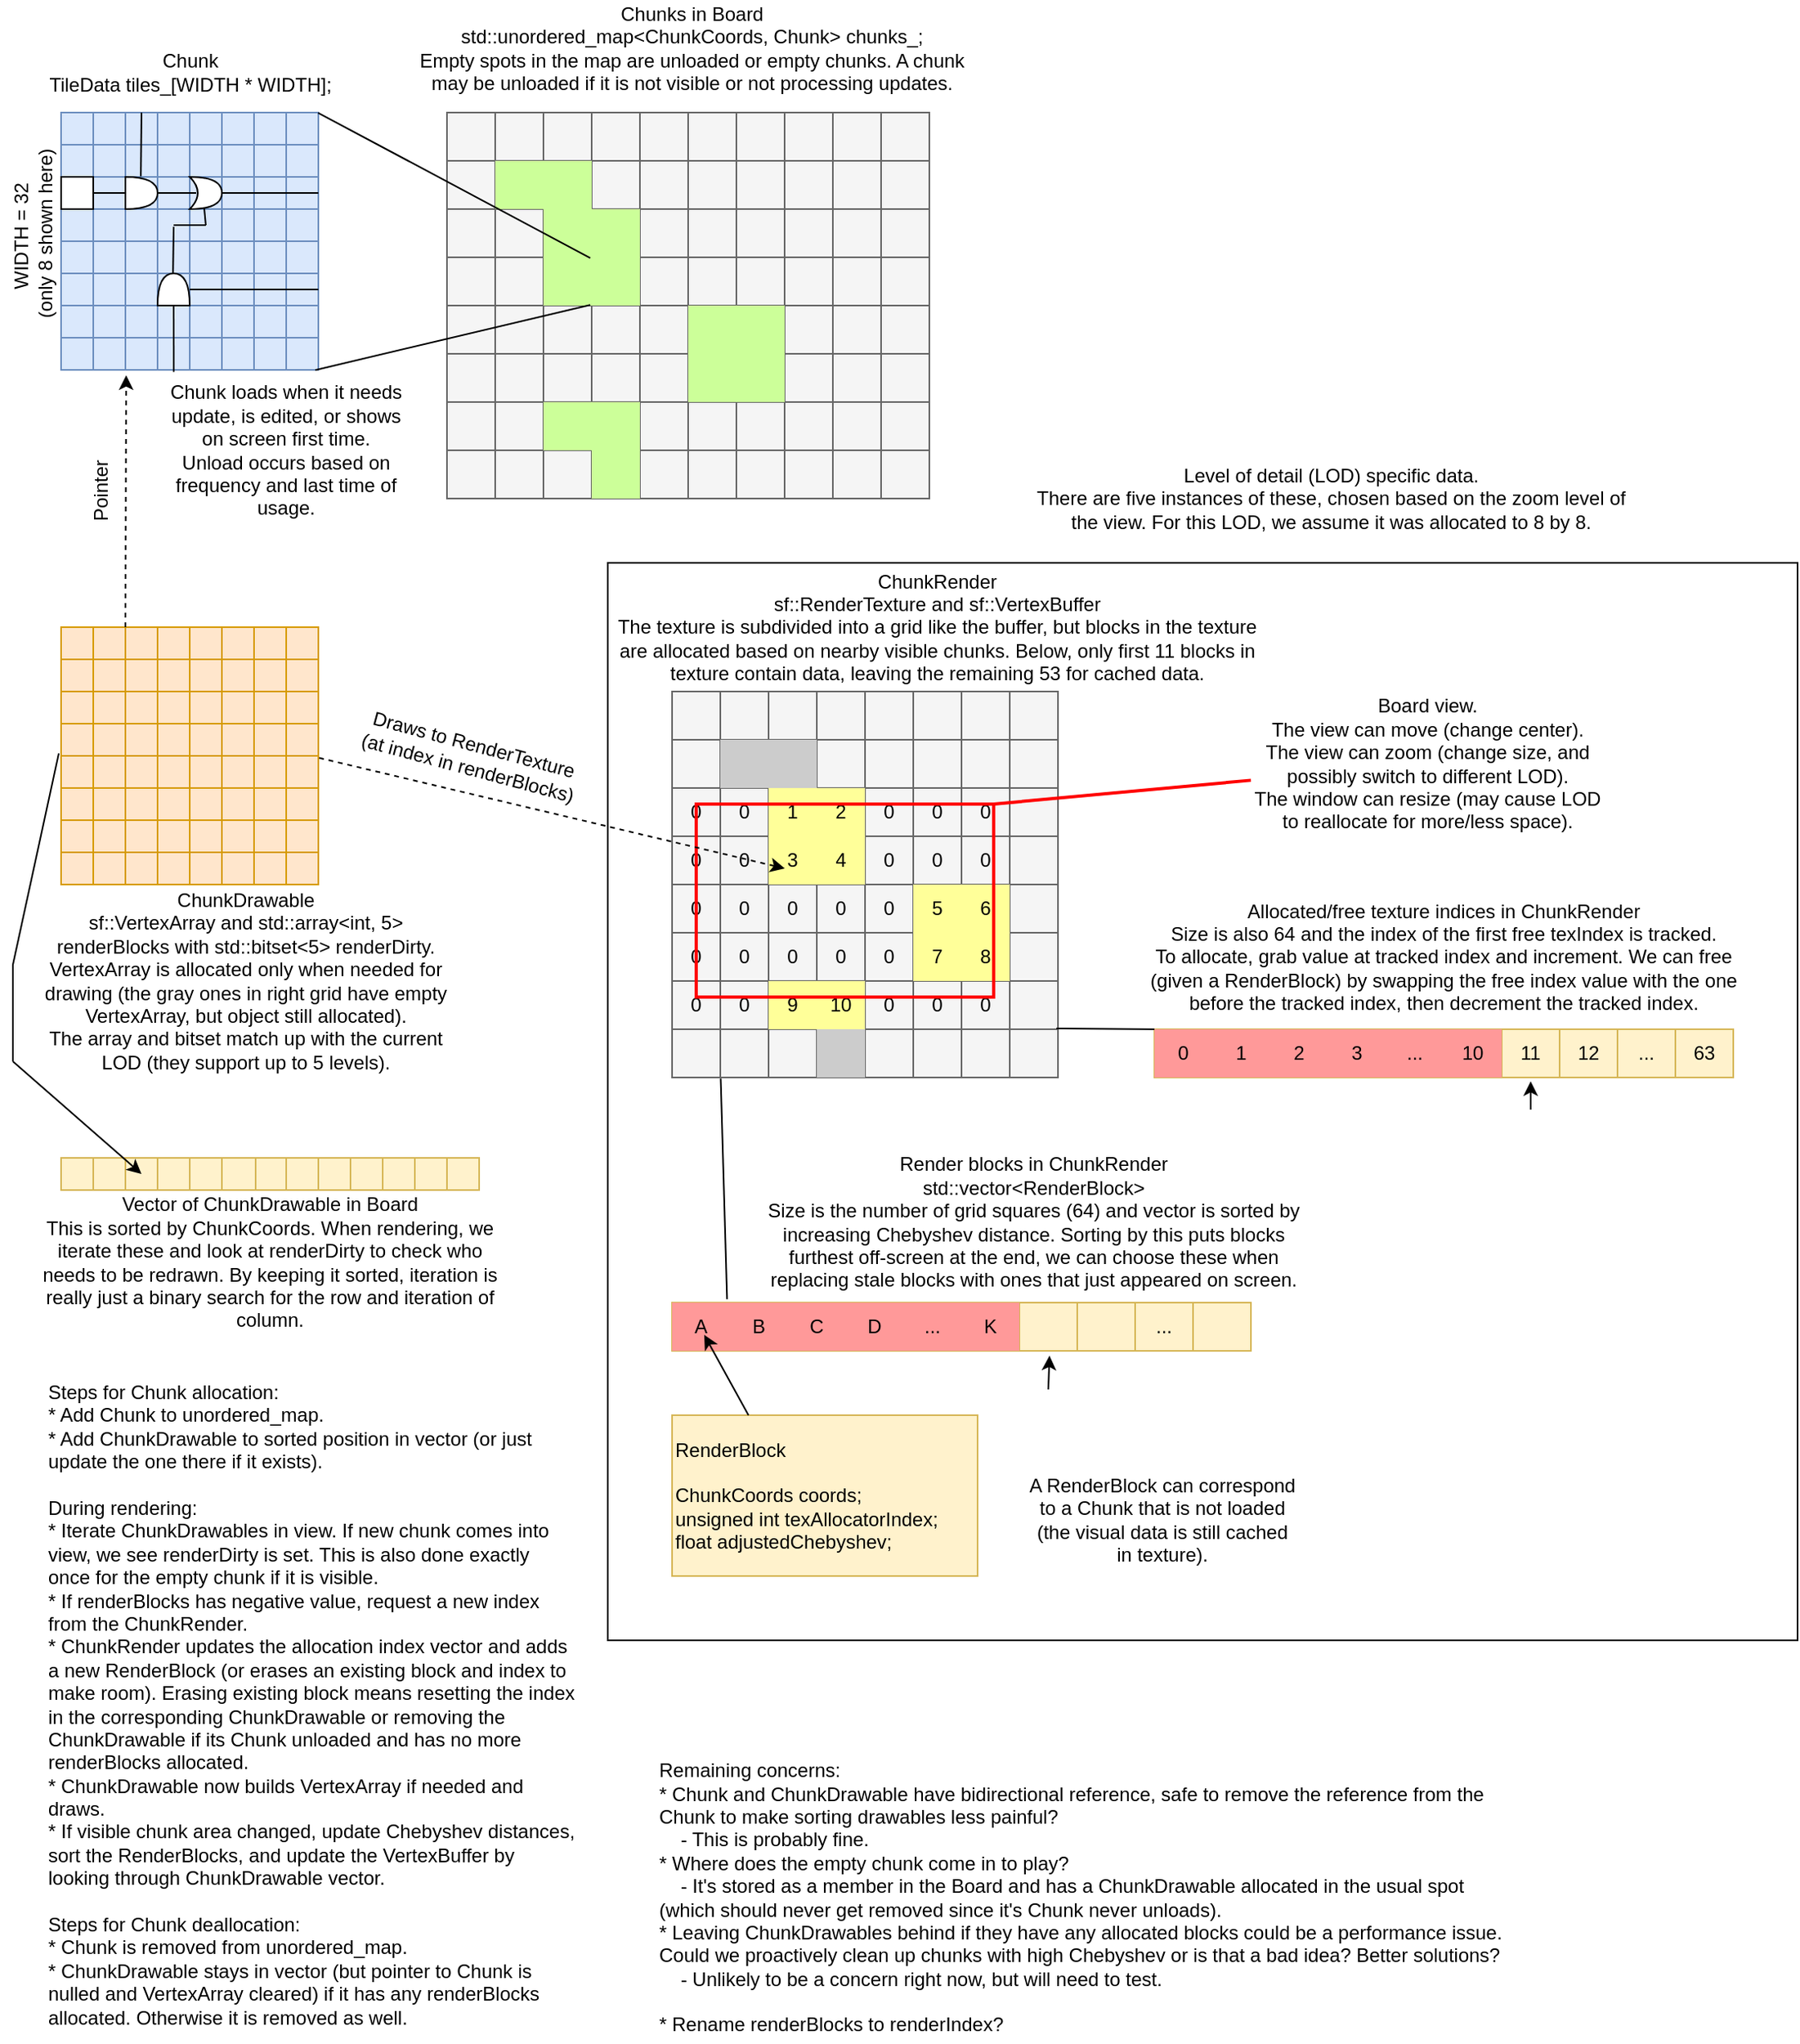 <mxfile version="26.1.1" pages="2">
  <diagram name="Rendering" id="5COAI83WerfBTpbnbK-L">
    <mxGraphModel dx="2074" dy="1114" grid="1" gridSize="10" guides="1" tooltips="1" connect="1" arrows="1" fold="1" page="1" pageScale="1" pageWidth="850" pageHeight="1100" math="0" shadow="0">
      <root>
        <mxCell id="0" />
        <mxCell id="1" parent="0" />
        <mxCell id="SPPW-IRCVoIIrB0qk-Ap-405" value="" style="rounded=0;whiteSpace=wrap;html=1;fillColor=none;" parent="1" vertex="1">
          <mxGeometry x="380" y="360" width="740" height="670" as="geometry" />
        </mxCell>
        <mxCell id="SPPW-IRCVoIIrB0qk-Ap-1" value="Chunk&lt;br&gt;TileData tiles_[WIDTH * WIDTH];" style="text;html=1;strokeColor=none;fillColor=none;align=center;verticalAlign=middle;whiteSpace=wrap;rounded=0;" parent="1" vertex="1">
          <mxGeometry x="7.5" y="40" width="225" height="30" as="geometry" />
        </mxCell>
        <mxCell id="SPPW-IRCVoIIrB0qk-Ap-3" value="" style="shape=table;startSize=0;container=1;collapsible=0;childLayout=tableLayout;fillColor=#f5f5f5;fontColor=#333333;strokeColor=#666666;" parent="1" vertex="1">
          <mxGeometry x="280" y="80" width="300" height="240" as="geometry" />
        </mxCell>
        <mxCell id="SPPW-IRCVoIIrB0qk-Ap-4" value="" style="shape=tableRow;horizontal=0;startSize=0;swimlaneHead=0;swimlaneBody=0;strokeColor=inherit;top=0;left=0;bottom=0;right=0;collapsible=0;dropTarget=0;fillColor=none;points=[[0,0.5],[1,0.5]];portConstraint=eastwest;" parent="SPPW-IRCVoIIrB0qk-Ap-3" vertex="1">
          <mxGeometry width="300" height="30" as="geometry" />
        </mxCell>
        <mxCell id="SPPW-IRCVoIIrB0qk-Ap-5" value="" style="shape=partialRectangle;html=1;whiteSpace=wrap;connectable=0;strokeColor=inherit;overflow=hidden;fillColor=none;top=0;left=0;bottom=0;right=0;pointerEvents=1;" parent="SPPW-IRCVoIIrB0qk-Ap-4" vertex="1">
          <mxGeometry width="30" height="30" as="geometry">
            <mxRectangle width="30" height="30" as="alternateBounds" />
          </mxGeometry>
        </mxCell>
        <mxCell id="SPPW-IRCVoIIrB0qk-Ap-6" value="" style="shape=partialRectangle;html=1;whiteSpace=wrap;connectable=0;strokeColor=inherit;overflow=hidden;fillColor=none;top=0;left=0;bottom=0;right=0;pointerEvents=1;" parent="SPPW-IRCVoIIrB0qk-Ap-4" vertex="1">
          <mxGeometry x="30" width="30" height="30" as="geometry">
            <mxRectangle width="30" height="30" as="alternateBounds" />
          </mxGeometry>
        </mxCell>
        <mxCell id="SPPW-IRCVoIIrB0qk-Ap-7" value="" style="shape=partialRectangle;html=1;whiteSpace=wrap;connectable=0;strokeColor=inherit;overflow=hidden;fillColor=none;top=0;left=0;bottom=0;right=0;pointerEvents=1;" parent="SPPW-IRCVoIIrB0qk-Ap-4" vertex="1">
          <mxGeometry x="60" width="30" height="30" as="geometry">
            <mxRectangle width="30" height="30" as="alternateBounds" />
          </mxGeometry>
        </mxCell>
        <mxCell id="SPPW-IRCVoIIrB0qk-Ap-8" value="" style="shape=partialRectangle;html=1;whiteSpace=wrap;connectable=0;strokeColor=inherit;overflow=hidden;fillColor=none;top=0;left=0;bottom=0;right=0;pointerEvents=1;" parent="SPPW-IRCVoIIrB0qk-Ap-4" vertex="1">
          <mxGeometry x="90" width="30" height="30" as="geometry">
            <mxRectangle width="30" height="30" as="alternateBounds" />
          </mxGeometry>
        </mxCell>
        <mxCell id="SPPW-IRCVoIIrB0qk-Ap-9" value="" style="shape=partialRectangle;html=1;whiteSpace=wrap;connectable=0;strokeColor=inherit;overflow=hidden;fillColor=none;top=0;left=0;bottom=0;right=0;pointerEvents=1;" parent="SPPW-IRCVoIIrB0qk-Ap-4" vertex="1">
          <mxGeometry x="120" width="30" height="30" as="geometry">
            <mxRectangle width="30" height="30" as="alternateBounds" />
          </mxGeometry>
        </mxCell>
        <mxCell id="SPPW-IRCVoIIrB0qk-Ap-10" value="" style="shape=partialRectangle;html=1;whiteSpace=wrap;connectable=0;strokeColor=inherit;overflow=hidden;fillColor=none;top=0;left=0;bottom=0;right=0;pointerEvents=1;" parent="SPPW-IRCVoIIrB0qk-Ap-4" vertex="1">
          <mxGeometry x="150" width="30" height="30" as="geometry">
            <mxRectangle width="30" height="30" as="alternateBounds" />
          </mxGeometry>
        </mxCell>
        <mxCell id="SPPW-IRCVoIIrB0qk-Ap-11" value="" style="shape=partialRectangle;html=1;whiteSpace=wrap;connectable=0;strokeColor=inherit;overflow=hidden;fillColor=none;top=0;left=0;bottom=0;right=0;pointerEvents=1;" parent="SPPW-IRCVoIIrB0qk-Ap-4" vertex="1">
          <mxGeometry x="180" width="30" height="30" as="geometry">
            <mxRectangle width="30" height="30" as="alternateBounds" />
          </mxGeometry>
        </mxCell>
        <mxCell id="SPPW-IRCVoIIrB0qk-Ap-12" value="" style="shape=partialRectangle;html=1;whiteSpace=wrap;connectable=0;strokeColor=inherit;overflow=hidden;fillColor=none;top=0;left=0;bottom=0;right=0;pointerEvents=1;" parent="SPPW-IRCVoIIrB0qk-Ap-4" vertex="1">
          <mxGeometry x="210" width="30" height="30" as="geometry">
            <mxRectangle width="30" height="30" as="alternateBounds" />
          </mxGeometry>
        </mxCell>
        <mxCell id="SPPW-IRCVoIIrB0qk-Ap-13" value="" style="shape=partialRectangle;html=1;whiteSpace=wrap;connectable=0;strokeColor=inherit;overflow=hidden;fillColor=none;top=0;left=0;bottom=0;right=0;pointerEvents=1;" parent="SPPW-IRCVoIIrB0qk-Ap-4" vertex="1">
          <mxGeometry x="240" width="30" height="30" as="geometry">
            <mxRectangle width="30" height="30" as="alternateBounds" />
          </mxGeometry>
        </mxCell>
        <mxCell id="SPPW-IRCVoIIrB0qk-Ap-14" value="" style="shape=partialRectangle;html=1;whiteSpace=wrap;connectable=0;strokeColor=inherit;overflow=hidden;fillColor=none;top=0;left=0;bottom=0;right=0;pointerEvents=1;" parent="SPPW-IRCVoIIrB0qk-Ap-4" vertex="1">
          <mxGeometry x="270" width="30" height="30" as="geometry">
            <mxRectangle width="30" height="30" as="alternateBounds" />
          </mxGeometry>
        </mxCell>
        <mxCell id="SPPW-IRCVoIIrB0qk-Ap-15" value="" style="shape=tableRow;horizontal=0;startSize=0;swimlaneHead=0;swimlaneBody=0;strokeColor=inherit;top=0;left=0;bottom=0;right=0;collapsible=0;dropTarget=0;fillColor=none;points=[[0,0.5],[1,0.5]];portConstraint=eastwest;" parent="SPPW-IRCVoIIrB0qk-Ap-3" vertex="1">
          <mxGeometry y="30" width="300" height="30" as="geometry" />
        </mxCell>
        <mxCell id="SPPW-IRCVoIIrB0qk-Ap-16" value="" style="shape=partialRectangle;html=1;whiteSpace=wrap;connectable=0;strokeColor=inherit;overflow=hidden;fillColor=none;top=0;left=0;bottom=0;right=0;pointerEvents=1;" parent="SPPW-IRCVoIIrB0qk-Ap-15" vertex="1">
          <mxGeometry width="30" height="30" as="geometry">
            <mxRectangle width="30" height="30" as="alternateBounds" />
          </mxGeometry>
        </mxCell>
        <mxCell id="SPPW-IRCVoIIrB0qk-Ap-17" value="" style="shape=partialRectangle;html=1;whiteSpace=wrap;connectable=0;strokeColor=inherit;overflow=hidden;fillColor=#CCFF99;top=0;left=0;bottom=0;right=0;pointerEvents=1;strokeWidth=1;perimeterSpacing=0;" parent="SPPW-IRCVoIIrB0qk-Ap-15" vertex="1">
          <mxGeometry x="30" width="30" height="30" as="geometry">
            <mxRectangle width="30" height="30" as="alternateBounds" />
          </mxGeometry>
        </mxCell>
        <mxCell id="SPPW-IRCVoIIrB0qk-Ap-18" value="" style="shape=partialRectangle;html=1;whiteSpace=wrap;connectable=0;strokeColor=inherit;overflow=hidden;fillColor=#CCFF99;top=0;left=0;bottom=0;right=0;pointerEvents=1;" parent="SPPW-IRCVoIIrB0qk-Ap-15" vertex="1">
          <mxGeometry x="60" width="30" height="30" as="geometry">
            <mxRectangle width="30" height="30" as="alternateBounds" />
          </mxGeometry>
        </mxCell>
        <mxCell id="SPPW-IRCVoIIrB0qk-Ap-19" value="" style="shape=partialRectangle;html=1;whiteSpace=wrap;connectable=0;strokeColor=inherit;overflow=hidden;fillColor=none;top=0;left=0;bottom=0;right=0;pointerEvents=1;" parent="SPPW-IRCVoIIrB0qk-Ap-15" vertex="1">
          <mxGeometry x="90" width="30" height="30" as="geometry">
            <mxRectangle width="30" height="30" as="alternateBounds" />
          </mxGeometry>
        </mxCell>
        <mxCell id="SPPW-IRCVoIIrB0qk-Ap-20" value="" style="shape=partialRectangle;html=1;whiteSpace=wrap;connectable=0;strokeColor=inherit;overflow=hidden;fillColor=none;top=0;left=0;bottom=0;right=0;pointerEvents=1;" parent="SPPW-IRCVoIIrB0qk-Ap-15" vertex="1">
          <mxGeometry x="120" width="30" height="30" as="geometry">
            <mxRectangle width="30" height="30" as="alternateBounds" />
          </mxGeometry>
        </mxCell>
        <mxCell id="SPPW-IRCVoIIrB0qk-Ap-21" value="" style="shape=partialRectangle;html=1;whiteSpace=wrap;connectable=0;strokeColor=inherit;overflow=hidden;fillColor=none;top=0;left=0;bottom=0;right=0;pointerEvents=1;" parent="SPPW-IRCVoIIrB0qk-Ap-15" vertex="1">
          <mxGeometry x="150" width="30" height="30" as="geometry">
            <mxRectangle width="30" height="30" as="alternateBounds" />
          </mxGeometry>
        </mxCell>
        <mxCell id="SPPW-IRCVoIIrB0qk-Ap-22" value="" style="shape=partialRectangle;html=1;whiteSpace=wrap;connectable=0;strokeColor=inherit;overflow=hidden;fillColor=none;top=0;left=0;bottom=0;right=0;pointerEvents=1;" parent="SPPW-IRCVoIIrB0qk-Ap-15" vertex="1">
          <mxGeometry x="180" width="30" height="30" as="geometry">
            <mxRectangle width="30" height="30" as="alternateBounds" />
          </mxGeometry>
        </mxCell>
        <mxCell id="SPPW-IRCVoIIrB0qk-Ap-23" value="" style="shape=partialRectangle;html=1;whiteSpace=wrap;connectable=0;strokeColor=inherit;overflow=hidden;fillColor=none;top=0;left=0;bottom=0;right=0;pointerEvents=1;" parent="SPPW-IRCVoIIrB0qk-Ap-15" vertex="1">
          <mxGeometry x="210" width="30" height="30" as="geometry">
            <mxRectangle width="30" height="30" as="alternateBounds" />
          </mxGeometry>
        </mxCell>
        <mxCell id="SPPW-IRCVoIIrB0qk-Ap-24" value="" style="shape=partialRectangle;html=1;whiteSpace=wrap;connectable=0;strokeColor=inherit;overflow=hidden;fillColor=none;top=0;left=0;bottom=0;right=0;pointerEvents=1;" parent="SPPW-IRCVoIIrB0qk-Ap-15" vertex="1">
          <mxGeometry x="240" width="30" height="30" as="geometry">
            <mxRectangle width="30" height="30" as="alternateBounds" />
          </mxGeometry>
        </mxCell>
        <mxCell id="SPPW-IRCVoIIrB0qk-Ap-25" value="" style="shape=partialRectangle;html=1;whiteSpace=wrap;connectable=0;strokeColor=inherit;overflow=hidden;fillColor=none;top=0;left=0;bottom=0;right=0;pointerEvents=1;" parent="SPPW-IRCVoIIrB0qk-Ap-15" vertex="1">
          <mxGeometry x="270" width="30" height="30" as="geometry">
            <mxRectangle width="30" height="30" as="alternateBounds" />
          </mxGeometry>
        </mxCell>
        <mxCell id="SPPW-IRCVoIIrB0qk-Ap-26" value="" style="shape=tableRow;horizontal=0;startSize=0;swimlaneHead=0;swimlaneBody=0;strokeColor=inherit;top=0;left=0;bottom=0;right=0;collapsible=0;dropTarget=0;fillColor=none;points=[[0,0.5],[1,0.5]];portConstraint=eastwest;" parent="SPPW-IRCVoIIrB0qk-Ap-3" vertex="1">
          <mxGeometry y="60" width="300" height="30" as="geometry" />
        </mxCell>
        <mxCell id="SPPW-IRCVoIIrB0qk-Ap-27" value="" style="shape=partialRectangle;html=1;whiteSpace=wrap;connectable=0;strokeColor=inherit;overflow=hidden;fillColor=none;top=0;left=0;bottom=0;right=0;pointerEvents=1;" parent="SPPW-IRCVoIIrB0qk-Ap-26" vertex="1">
          <mxGeometry width="30" height="30" as="geometry">
            <mxRectangle width="30" height="30" as="alternateBounds" />
          </mxGeometry>
        </mxCell>
        <mxCell id="SPPW-IRCVoIIrB0qk-Ap-28" value="" style="shape=partialRectangle;html=1;whiteSpace=wrap;connectable=0;strokeColor=inherit;overflow=hidden;fillColor=none;top=0;left=0;bottom=0;right=0;pointerEvents=1;" parent="SPPW-IRCVoIIrB0qk-Ap-26" vertex="1">
          <mxGeometry x="30" width="30" height="30" as="geometry">
            <mxRectangle width="30" height="30" as="alternateBounds" />
          </mxGeometry>
        </mxCell>
        <mxCell id="SPPW-IRCVoIIrB0qk-Ap-29" value="" style="shape=partialRectangle;html=1;whiteSpace=wrap;connectable=0;strokeColor=inherit;overflow=hidden;fillColor=#CCFF99;top=0;left=0;bottom=0;right=0;pointerEvents=1;" parent="SPPW-IRCVoIIrB0qk-Ap-26" vertex="1">
          <mxGeometry x="60" width="30" height="30" as="geometry">
            <mxRectangle width="30" height="30" as="alternateBounds" />
          </mxGeometry>
        </mxCell>
        <mxCell id="SPPW-IRCVoIIrB0qk-Ap-30" value="" style="shape=partialRectangle;html=1;whiteSpace=wrap;connectable=0;strokeColor=inherit;overflow=hidden;fillColor=#CCFF99;top=0;left=0;bottom=0;right=0;pointerEvents=1;" parent="SPPW-IRCVoIIrB0qk-Ap-26" vertex="1">
          <mxGeometry x="90" width="30" height="30" as="geometry">
            <mxRectangle width="30" height="30" as="alternateBounds" />
          </mxGeometry>
        </mxCell>
        <mxCell id="SPPW-IRCVoIIrB0qk-Ap-31" value="" style="shape=partialRectangle;html=1;whiteSpace=wrap;connectable=0;strokeColor=inherit;overflow=hidden;fillColor=none;top=0;left=0;bottom=0;right=0;pointerEvents=1;" parent="SPPW-IRCVoIIrB0qk-Ap-26" vertex="1">
          <mxGeometry x="120" width="30" height="30" as="geometry">
            <mxRectangle width="30" height="30" as="alternateBounds" />
          </mxGeometry>
        </mxCell>
        <mxCell id="SPPW-IRCVoIIrB0qk-Ap-32" value="" style="shape=partialRectangle;html=1;whiteSpace=wrap;connectable=0;strokeColor=inherit;overflow=hidden;fillColor=none;top=0;left=0;bottom=0;right=0;pointerEvents=1;" parent="SPPW-IRCVoIIrB0qk-Ap-26" vertex="1">
          <mxGeometry x="150" width="30" height="30" as="geometry">
            <mxRectangle width="30" height="30" as="alternateBounds" />
          </mxGeometry>
        </mxCell>
        <mxCell id="SPPW-IRCVoIIrB0qk-Ap-33" value="" style="shape=partialRectangle;html=1;whiteSpace=wrap;connectable=0;strokeColor=inherit;overflow=hidden;fillColor=none;top=0;left=0;bottom=0;right=0;pointerEvents=1;" parent="SPPW-IRCVoIIrB0qk-Ap-26" vertex="1">
          <mxGeometry x="180" width="30" height="30" as="geometry">
            <mxRectangle width="30" height="30" as="alternateBounds" />
          </mxGeometry>
        </mxCell>
        <mxCell id="SPPW-IRCVoIIrB0qk-Ap-34" value="" style="shape=partialRectangle;html=1;whiteSpace=wrap;connectable=0;strokeColor=inherit;overflow=hidden;fillColor=none;top=0;left=0;bottom=0;right=0;pointerEvents=1;" parent="SPPW-IRCVoIIrB0qk-Ap-26" vertex="1">
          <mxGeometry x="210" width="30" height="30" as="geometry">
            <mxRectangle width="30" height="30" as="alternateBounds" />
          </mxGeometry>
        </mxCell>
        <mxCell id="SPPW-IRCVoIIrB0qk-Ap-35" value="" style="shape=partialRectangle;html=1;whiteSpace=wrap;connectable=0;strokeColor=inherit;overflow=hidden;fillColor=none;top=0;left=0;bottom=0;right=0;pointerEvents=1;" parent="SPPW-IRCVoIIrB0qk-Ap-26" vertex="1">
          <mxGeometry x="240" width="30" height="30" as="geometry">
            <mxRectangle width="30" height="30" as="alternateBounds" />
          </mxGeometry>
        </mxCell>
        <mxCell id="SPPW-IRCVoIIrB0qk-Ap-36" value="" style="shape=partialRectangle;html=1;whiteSpace=wrap;connectable=0;strokeColor=inherit;overflow=hidden;fillColor=none;top=0;left=0;bottom=0;right=0;pointerEvents=1;" parent="SPPW-IRCVoIIrB0qk-Ap-26" vertex="1">
          <mxGeometry x="270" width="30" height="30" as="geometry">
            <mxRectangle width="30" height="30" as="alternateBounds" />
          </mxGeometry>
        </mxCell>
        <mxCell id="SPPW-IRCVoIIrB0qk-Ap-37" value="" style="shape=tableRow;horizontal=0;startSize=0;swimlaneHead=0;swimlaneBody=0;strokeColor=inherit;top=0;left=0;bottom=0;right=0;collapsible=0;dropTarget=0;fillColor=none;points=[[0,0.5],[1,0.5]];portConstraint=eastwest;" parent="SPPW-IRCVoIIrB0qk-Ap-3" vertex="1">
          <mxGeometry y="90" width="300" height="30" as="geometry" />
        </mxCell>
        <mxCell id="SPPW-IRCVoIIrB0qk-Ap-38" value="" style="shape=partialRectangle;html=1;whiteSpace=wrap;connectable=0;strokeColor=inherit;overflow=hidden;fillColor=none;top=0;left=0;bottom=0;right=0;pointerEvents=1;" parent="SPPW-IRCVoIIrB0qk-Ap-37" vertex="1">
          <mxGeometry width="30" height="30" as="geometry">
            <mxRectangle width="30" height="30" as="alternateBounds" />
          </mxGeometry>
        </mxCell>
        <mxCell id="SPPW-IRCVoIIrB0qk-Ap-39" value="" style="shape=partialRectangle;html=1;whiteSpace=wrap;connectable=0;strokeColor=inherit;overflow=hidden;fillColor=none;top=0;left=0;bottom=0;right=0;pointerEvents=1;" parent="SPPW-IRCVoIIrB0qk-Ap-37" vertex="1">
          <mxGeometry x="30" width="30" height="30" as="geometry">
            <mxRectangle width="30" height="30" as="alternateBounds" />
          </mxGeometry>
        </mxCell>
        <mxCell id="SPPW-IRCVoIIrB0qk-Ap-40" value="" style="shape=partialRectangle;html=1;whiteSpace=wrap;connectable=0;strokeColor=inherit;overflow=hidden;fillColor=#CCFF99;top=0;left=0;bottom=0;right=0;pointerEvents=1;" parent="SPPW-IRCVoIIrB0qk-Ap-37" vertex="1">
          <mxGeometry x="60" width="30" height="30" as="geometry">
            <mxRectangle width="30" height="30" as="alternateBounds" />
          </mxGeometry>
        </mxCell>
        <mxCell id="SPPW-IRCVoIIrB0qk-Ap-41" value="" style="shape=partialRectangle;html=1;whiteSpace=wrap;connectable=0;strokeColor=inherit;overflow=hidden;fillColor=#CCFF99;top=0;left=0;bottom=0;right=0;pointerEvents=1;" parent="SPPW-IRCVoIIrB0qk-Ap-37" vertex="1">
          <mxGeometry x="90" width="30" height="30" as="geometry">
            <mxRectangle width="30" height="30" as="alternateBounds" />
          </mxGeometry>
        </mxCell>
        <mxCell id="SPPW-IRCVoIIrB0qk-Ap-42" value="" style="shape=partialRectangle;html=1;whiteSpace=wrap;connectable=0;strokeColor=inherit;overflow=hidden;fillColor=none;top=0;left=0;bottom=0;right=0;pointerEvents=1;" parent="SPPW-IRCVoIIrB0qk-Ap-37" vertex="1">
          <mxGeometry x="120" width="30" height="30" as="geometry">
            <mxRectangle width="30" height="30" as="alternateBounds" />
          </mxGeometry>
        </mxCell>
        <mxCell id="SPPW-IRCVoIIrB0qk-Ap-43" value="" style="shape=partialRectangle;html=1;whiteSpace=wrap;connectable=0;strokeColor=inherit;overflow=hidden;fillColor=none;top=0;left=0;bottom=0;right=0;pointerEvents=1;" parent="SPPW-IRCVoIIrB0qk-Ap-37" vertex="1">
          <mxGeometry x="150" width="30" height="30" as="geometry">
            <mxRectangle width="30" height="30" as="alternateBounds" />
          </mxGeometry>
        </mxCell>
        <mxCell id="SPPW-IRCVoIIrB0qk-Ap-44" value="" style="shape=partialRectangle;html=1;whiteSpace=wrap;connectable=0;strokeColor=inherit;overflow=hidden;fillColor=none;top=0;left=0;bottom=0;right=0;pointerEvents=1;" parent="SPPW-IRCVoIIrB0qk-Ap-37" vertex="1">
          <mxGeometry x="180" width="30" height="30" as="geometry">
            <mxRectangle width="30" height="30" as="alternateBounds" />
          </mxGeometry>
        </mxCell>
        <mxCell id="SPPW-IRCVoIIrB0qk-Ap-45" value="" style="shape=partialRectangle;html=1;whiteSpace=wrap;connectable=0;strokeColor=inherit;overflow=hidden;fillColor=none;top=0;left=0;bottom=0;right=0;pointerEvents=1;" parent="SPPW-IRCVoIIrB0qk-Ap-37" vertex="1">
          <mxGeometry x="210" width="30" height="30" as="geometry">
            <mxRectangle width="30" height="30" as="alternateBounds" />
          </mxGeometry>
        </mxCell>
        <mxCell id="SPPW-IRCVoIIrB0qk-Ap-46" value="" style="shape=partialRectangle;html=1;whiteSpace=wrap;connectable=0;strokeColor=inherit;overflow=hidden;fillColor=none;top=0;left=0;bottom=0;right=0;pointerEvents=1;" parent="SPPW-IRCVoIIrB0qk-Ap-37" vertex="1">
          <mxGeometry x="240" width="30" height="30" as="geometry">
            <mxRectangle width="30" height="30" as="alternateBounds" />
          </mxGeometry>
        </mxCell>
        <mxCell id="SPPW-IRCVoIIrB0qk-Ap-47" value="" style="shape=partialRectangle;html=1;whiteSpace=wrap;connectable=0;strokeColor=inherit;overflow=hidden;fillColor=none;top=0;left=0;bottom=0;right=0;pointerEvents=1;" parent="SPPW-IRCVoIIrB0qk-Ap-37" vertex="1">
          <mxGeometry x="270" width="30" height="30" as="geometry">
            <mxRectangle width="30" height="30" as="alternateBounds" />
          </mxGeometry>
        </mxCell>
        <mxCell id="SPPW-IRCVoIIrB0qk-Ap-48" value="" style="shape=tableRow;horizontal=0;startSize=0;swimlaneHead=0;swimlaneBody=0;strokeColor=inherit;top=0;left=0;bottom=0;right=0;collapsible=0;dropTarget=0;fillColor=none;points=[[0,0.5],[1,0.5]];portConstraint=eastwest;" parent="SPPW-IRCVoIIrB0qk-Ap-3" vertex="1">
          <mxGeometry y="120" width="300" height="30" as="geometry" />
        </mxCell>
        <mxCell id="SPPW-IRCVoIIrB0qk-Ap-49" value="" style="shape=partialRectangle;html=1;whiteSpace=wrap;connectable=0;strokeColor=inherit;overflow=hidden;fillColor=none;top=0;left=0;bottom=0;right=0;pointerEvents=1;" parent="SPPW-IRCVoIIrB0qk-Ap-48" vertex="1">
          <mxGeometry width="30" height="30" as="geometry">
            <mxRectangle width="30" height="30" as="alternateBounds" />
          </mxGeometry>
        </mxCell>
        <mxCell id="SPPW-IRCVoIIrB0qk-Ap-50" value="" style="shape=partialRectangle;html=1;whiteSpace=wrap;connectable=0;strokeColor=inherit;overflow=hidden;fillColor=none;top=0;left=0;bottom=0;right=0;pointerEvents=1;" parent="SPPW-IRCVoIIrB0qk-Ap-48" vertex="1">
          <mxGeometry x="30" width="30" height="30" as="geometry">
            <mxRectangle width="30" height="30" as="alternateBounds" />
          </mxGeometry>
        </mxCell>
        <mxCell id="SPPW-IRCVoIIrB0qk-Ap-51" value="" style="shape=partialRectangle;html=1;whiteSpace=wrap;connectable=0;strokeColor=inherit;overflow=hidden;fillColor=none;top=0;left=0;bottom=0;right=0;pointerEvents=1;" parent="SPPW-IRCVoIIrB0qk-Ap-48" vertex="1">
          <mxGeometry x="60" width="30" height="30" as="geometry">
            <mxRectangle width="30" height="30" as="alternateBounds" />
          </mxGeometry>
        </mxCell>
        <mxCell id="SPPW-IRCVoIIrB0qk-Ap-52" value="" style="shape=partialRectangle;html=1;whiteSpace=wrap;connectable=0;strokeColor=inherit;overflow=hidden;fillColor=none;top=0;left=0;bottom=0;right=0;pointerEvents=1;" parent="SPPW-IRCVoIIrB0qk-Ap-48" vertex="1">
          <mxGeometry x="90" width="30" height="30" as="geometry">
            <mxRectangle width="30" height="30" as="alternateBounds" />
          </mxGeometry>
        </mxCell>
        <mxCell id="SPPW-IRCVoIIrB0qk-Ap-53" value="" style="shape=partialRectangle;html=1;whiteSpace=wrap;connectable=0;strokeColor=inherit;overflow=hidden;fillColor=none;top=0;left=0;bottom=0;right=0;pointerEvents=1;" parent="SPPW-IRCVoIIrB0qk-Ap-48" vertex="1">
          <mxGeometry x="120" width="30" height="30" as="geometry">
            <mxRectangle width="30" height="30" as="alternateBounds" />
          </mxGeometry>
        </mxCell>
        <mxCell id="SPPW-IRCVoIIrB0qk-Ap-54" value="" style="shape=partialRectangle;html=1;whiteSpace=wrap;connectable=0;strokeColor=inherit;overflow=hidden;fillColor=#CCFF99;top=0;left=0;bottom=0;right=0;pointerEvents=1;" parent="SPPW-IRCVoIIrB0qk-Ap-48" vertex="1">
          <mxGeometry x="150" width="30" height="30" as="geometry">
            <mxRectangle width="30" height="30" as="alternateBounds" />
          </mxGeometry>
        </mxCell>
        <mxCell id="SPPW-IRCVoIIrB0qk-Ap-55" value="" style="shape=partialRectangle;html=1;whiteSpace=wrap;connectable=0;strokeColor=inherit;overflow=hidden;fillColor=#CCFF99;top=0;left=0;bottom=0;right=0;pointerEvents=1;" parent="SPPW-IRCVoIIrB0qk-Ap-48" vertex="1">
          <mxGeometry x="180" width="30" height="30" as="geometry">
            <mxRectangle width="30" height="30" as="alternateBounds" />
          </mxGeometry>
        </mxCell>
        <mxCell id="SPPW-IRCVoIIrB0qk-Ap-56" value="" style="shape=partialRectangle;html=1;whiteSpace=wrap;connectable=0;strokeColor=inherit;overflow=hidden;fillColor=none;top=0;left=0;bottom=0;right=0;pointerEvents=1;" parent="SPPW-IRCVoIIrB0qk-Ap-48" vertex="1">
          <mxGeometry x="210" width="30" height="30" as="geometry">
            <mxRectangle width="30" height="30" as="alternateBounds" />
          </mxGeometry>
        </mxCell>
        <mxCell id="SPPW-IRCVoIIrB0qk-Ap-57" value="" style="shape=partialRectangle;html=1;whiteSpace=wrap;connectable=0;strokeColor=inherit;overflow=hidden;fillColor=none;top=0;left=0;bottom=0;right=0;pointerEvents=1;" parent="SPPW-IRCVoIIrB0qk-Ap-48" vertex="1">
          <mxGeometry x="240" width="30" height="30" as="geometry">
            <mxRectangle width="30" height="30" as="alternateBounds" />
          </mxGeometry>
        </mxCell>
        <mxCell id="SPPW-IRCVoIIrB0qk-Ap-58" value="" style="shape=partialRectangle;html=1;whiteSpace=wrap;connectable=0;strokeColor=inherit;overflow=hidden;fillColor=none;top=0;left=0;bottom=0;right=0;pointerEvents=1;" parent="SPPW-IRCVoIIrB0qk-Ap-48" vertex="1">
          <mxGeometry x="270" width="30" height="30" as="geometry">
            <mxRectangle width="30" height="30" as="alternateBounds" />
          </mxGeometry>
        </mxCell>
        <mxCell id="SPPW-IRCVoIIrB0qk-Ap-59" value="" style="shape=tableRow;horizontal=0;startSize=0;swimlaneHead=0;swimlaneBody=0;strokeColor=inherit;top=0;left=0;bottom=0;right=0;collapsible=0;dropTarget=0;fillColor=none;points=[[0,0.5],[1,0.5]];portConstraint=eastwest;" parent="SPPW-IRCVoIIrB0qk-Ap-3" vertex="1">
          <mxGeometry y="150" width="300" height="30" as="geometry" />
        </mxCell>
        <mxCell id="SPPW-IRCVoIIrB0qk-Ap-60" value="" style="shape=partialRectangle;html=1;whiteSpace=wrap;connectable=0;strokeColor=inherit;overflow=hidden;fillColor=none;top=0;left=0;bottom=0;right=0;pointerEvents=1;" parent="SPPW-IRCVoIIrB0qk-Ap-59" vertex="1">
          <mxGeometry width="30" height="30" as="geometry">
            <mxRectangle width="30" height="30" as="alternateBounds" />
          </mxGeometry>
        </mxCell>
        <mxCell id="SPPW-IRCVoIIrB0qk-Ap-61" value="" style="shape=partialRectangle;html=1;whiteSpace=wrap;connectable=0;strokeColor=inherit;overflow=hidden;fillColor=none;top=0;left=0;bottom=0;right=0;pointerEvents=1;" parent="SPPW-IRCVoIIrB0qk-Ap-59" vertex="1">
          <mxGeometry x="30" width="30" height="30" as="geometry">
            <mxRectangle width="30" height="30" as="alternateBounds" />
          </mxGeometry>
        </mxCell>
        <mxCell id="SPPW-IRCVoIIrB0qk-Ap-62" value="" style="shape=partialRectangle;html=1;whiteSpace=wrap;connectable=0;strokeColor=inherit;overflow=hidden;fillColor=none;top=0;left=0;bottom=0;right=0;pointerEvents=1;" parent="SPPW-IRCVoIIrB0qk-Ap-59" vertex="1">
          <mxGeometry x="60" width="30" height="30" as="geometry">
            <mxRectangle width="30" height="30" as="alternateBounds" />
          </mxGeometry>
        </mxCell>
        <mxCell id="SPPW-IRCVoIIrB0qk-Ap-63" value="" style="shape=partialRectangle;html=1;whiteSpace=wrap;connectable=0;strokeColor=inherit;overflow=hidden;fillColor=none;top=0;left=0;bottom=0;right=0;pointerEvents=1;" parent="SPPW-IRCVoIIrB0qk-Ap-59" vertex="1">
          <mxGeometry x="90" width="30" height="30" as="geometry">
            <mxRectangle width="30" height="30" as="alternateBounds" />
          </mxGeometry>
        </mxCell>
        <mxCell id="SPPW-IRCVoIIrB0qk-Ap-64" value="" style="shape=partialRectangle;html=1;whiteSpace=wrap;connectable=0;strokeColor=inherit;overflow=hidden;fillColor=none;top=0;left=0;bottom=0;right=0;pointerEvents=1;" parent="SPPW-IRCVoIIrB0qk-Ap-59" vertex="1">
          <mxGeometry x="120" width="30" height="30" as="geometry">
            <mxRectangle width="30" height="30" as="alternateBounds" />
          </mxGeometry>
        </mxCell>
        <mxCell id="SPPW-IRCVoIIrB0qk-Ap-65" value="" style="shape=partialRectangle;html=1;whiteSpace=wrap;connectable=0;strokeColor=inherit;overflow=hidden;fillColor=#CCFF99;top=0;left=0;bottom=0;right=0;pointerEvents=1;" parent="SPPW-IRCVoIIrB0qk-Ap-59" vertex="1">
          <mxGeometry x="150" width="30" height="30" as="geometry">
            <mxRectangle width="30" height="30" as="alternateBounds" />
          </mxGeometry>
        </mxCell>
        <mxCell id="SPPW-IRCVoIIrB0qk-Ap-66" value="" style="shape=partialRectangle;html=1;whiteSpace=wrap;connectable=0;strokeColor=inherit;overflow=hidden;fillColor=#CCFF99;top=0;left=0;bottom=0;right=0;pointerEvents=1;" parent="SPPW-IRCVoIIrB0qk-Ap-59" vertex="1">
          <mxGeometry x="180" width="30" height="30" as="geometry">
            <mxRectangle width="30" height="30" as="alternateBounds" />
          </mxGeometry>
        </mxCell>
        <mxCell id="SPPW-IRCVoIIrB0qk-Ap-67" value="" style="shape=partialRectangle;html=1;whiteSpace=wrap;connectable=0;strokeColor=inherit;overflow=hidden;fillColor=none;top=0;left=0;bottom=0;right=0;pointerEvents=1;" parent="SPPW-IRCVoIIrB0qk-Ap-59" vertex="1">
          <mxGeometry x="210" width="30" height="30" as="geometry">
            <mxRectangle width="30" height="30" as="alternateBounds" />
          </mxGeometry>
        </mxCell>
        <mxCell id="SPPW-IRCVoIIrB0qk-Ap-68" value="" style="shape=partialRectangle;html=1;whiteSpace=wrap;connectable=0;strokeColor=inherit;overflow=hidden;fillColor=none;top=0;left=0;bottom=0;right=0;pointerEvents=1;" parent="SPPW-IRCVoIIrB0qk-Ap-59" vertex="1">
          <mxGeometry x="240" width="30" height="30" as="geometry">
            <mxRectangle width="30" height="30" as="alternateBounds" />
          </mxGeometry>
        </mxCell>
        <mxCell id="SPPW-IRCVoIIrB0qk-Ap-69" value="" style="shape=partialRectangle;html=1;whiteSpace=wrap;connectable=0;strokeColor=inherit;overflow=hidden;fillColor=none;top=0;left=0;bottom=0;right=0;pointerEvents=1;" parent="SPPW-IRCVoIIrB0qk-Ap-59" vertex="1">
          <mxGeometry x="270" width="30" height="30" as="geometry">
            <mxRectangle width="30" height="30" as="alternateBounds" />
          </mxGeometry>
        </mxCell>
        <mxCell id="SPPW-IRCVoIIrB0qk-Ap-70" value="" style="shape=tableRow;horizontal=0;startSize=0;swimlaneHead=0;swimlaneBody=0;strokeColor=inherit;top=0;left=0;bottom=0;right=0;collapsible=0;dropTarget=0;fillColor=none;points=[[0,0.5],[1,0.5]];portConstraint=eastwest;" parent="SPPW-IRCVoIIrB0qk-Ap-3" vertex="1">
          <mxGeometry y="180" width="300" height="30" as="geometry" />
        </mxCell>
        <mxCell id="SPPW-IRCVoIIrB0qk-Ap-71" value="" style="shape=partialRectangle;html=1;whiteSpace=wrap;connectable=0;strokeColor=inherit;overflow=hidden;fillColor=none;top=0;left=0;bottom=0;right=0;pointerEvents=1;" parent="SPPW-IRCVoIIrB0qk-Ap-70" vertex="1">
          <mxGeometry width="30" height="30" as="geometry">
            <mxRectangle width="30" height="30" as="alternateBounds" />
          </mxGeometry>
        </mxCell>
        <mxCell id="SPPW-IRCVoIIrB0qk-Ap-72" value="" style="shape=partialRectangle;html=1;whiteSpace=wrap;connectable=0;strokeColor=inherit;overflow=hidden;fillColor=none;top=0;left=0;bottom=0;right=0;pointerEvents=1;" parent="SPPW-IRCVoIIrB0qk-Ap-70" vertex="1">
          <mxGeometry x="30" width="30" height="30" as="geometry">
            <mxRectangle width="30" height="30" as="alternateBounds" />
          </mxGeometry>
        </mxCell>
        <mxCell id="SPPW-IRCVoIIrB0qk-Ap-73" value="" style="shape=partialRectangle;html=1;whiteSpace=wrap;connectable=0;strokeColor=inherit;overflow=hidden;fillColor=#CCFF99;top=0;left=0;bottom=0;right=0;pointerEvents=1;" parent="SPPW-IRCVoIIrB0qk-Ap-70" vertex="1">
          <mxGeometry x="60" width="30" height="30" as="geometry">
            <mxRectangle width="30" height="30" as="alternateBounds" />
          </mxGeometry>
        </mxCell>
        <mxCell id="SPPW-IRCVoIIrB0qk-Ap-74" value="" style="shape=partialRectangle;html=1;whiteSpace=wrap;connectable=0;strokeColor=inherit;overflow=hidden;fillColor=#CCFF99;top=0;left=0;bottom=0;right=0;pointerEvents=1;" parent="SPPW-IRCVoIIrB0qk-Ap-70" vertex="1">
          <mxGeometry x="90" width="30" height="30" as="geometry">
            <mxRectangle width="30" height="30" as="alternateBounds" />
          </mxGeometry>
        </mxCell>
        <mxCell id="SPPW-IRCVoIIrB0qk-Ap-75" value="" style="shape=partialRectangle;html=1;whiteSpace=wrap;connectable=0;strokeColor=inherit;overflow=hidden;fillColor=none;top=0;left=0;bottom=0;right=0;pointerEvents=1;" parent="SPPW-IRCVoIIrB0qk-Ap-70" vertex="1">
          <mxGeometry x="120" width="30" height="30" as="geometry">
            <mxRectangle width="30" height="30" as="alternateBounds" />
          </mxGeometry>
        </mxCell>
        <mxCell id="SPPW-IRCVoIIrB0qk-Ap-76" value="" style="shape=partialRectangle;html=1;whiteSpace=wrap;connectable=0;strokeColor=inherit;overflow=hidden;fillColor=none;top=0;left=0;bottom=0;right=0;pointerEvents=1;" parent="SPPW-IRCVoIIrB0qk-Ap-70" vertex="1">
          <mxGeometry x="150" width="30" height="30" as="geometry">
            <mxRectangle width="30" height="30" as="alternateBounds" />
          </mxGeometry>
        </mxCell>
        <mxCell id="SPPW-IRCVoIIrB0qk-Ap-77" value="" style="shape=partialRectangle;html=1;whiteSpace=wrap;connectable=0;strokeColor=inherit;overflow=hidden;fillColor=none;top=0;left=0;bottom=0;right=0;pointerEvents=1;" parent="SPPW-IRCVoIIrB0qk-Ap-70" vertex="1">
          <mxGeometry x="180" width="30" height="30" as="geometry">
            <mxRectangle width="30" height="30" as="alternateBounds" />
          </mxGeometry>
        </mxCell>
        <mxCell id="SPPW-IRCVoIIrB0qk-Ap-78" value="" style="shape=partialRectangle;html=1;whiteSpace=wrap;connectable=0;strokeColor=inherit;overflow=hidden;fillColor=none;top=0;left=0;bottom=0;right=0;pointerEvents=1;" parent="SPPW-IRCVoIIrB0qk-Ap-70" vertex="1">
          <mxGeometry x="210" width="30" height="30" as="geometry">
            <mxRectangle width="30" height="30" as="alternateBounds" />
          </mxGeometry>
        </mxCell>
        <mxCell id="SPPW-IRCVoIIrB0qk-Ap-79" value="" style="shape=partialRectangle;html=1;whiteSpace=wrap;connectable=0;strokeColor=inherit;overflow=hidden;fillColor=none;top=0;left=0;bottom=0;right=0;pointerEvents=1;" parent="SPPW-IRCVoIIrB0qk-Ap-70" vertex="1">
          <mxGeometry x="240" width="30" height="30" as="geometry">
            <mxRectangle width="30" height="30" as="alternateBounds" />
          </mxGeometry>
        </mxCell>
        <mxCell id="SPPW-IRCVoIIrB0qk-Ap-80" value="" style="shape=partialRectangle;html=1;whiteSpace=wrap;connectable=0;strokeColor=inherit;overflow=hidden;fillColor=none;top=0;left=0;bottom=0;right=0;pointerEvents=1;" parent="SPPW-IRCVoIIrB0qk-Ap-70" vertex="1">
          <mxGeometry x="270" width="30" height="30" as="geometry">
            <mxRectangle width="30" height="30" as="alternateBounds" />
          </mxGeometry>
        </mxCell>
        <mxCell id="SPPW-IRCVoIIrB0qk-Ap-81" value="" style="shape=tableRow;horizontal=0;startSize=0;swimlaneHead=0;swimlaneBody=0;strokeColor=inherit;top=0;left=0;bottom=0;right=0;collapsible=0;dropTarget=0;fillColor=none;points=[[0,0.5],[1,0.5]];portConstraint=eastwest;" parent="SPPW-IRCVoIIrB0qk-Ap-3" vertex="1">
          <mxGeometry y="210" width="300" height="30" as="geometry" />
        </mxCell>
        <mxCell id="SPPW-IRCVoIIrB0qk-Ap-82" value="" style="shape=partialRectangle;html=1;whiteSpace=wrap;connectable=0;strokeColor=inherit;overflow=hidden;fillColor=none;top=0;left=0;bottom=0;right=0;pointerEvents=1;" parent="SPPW-IRCVoIIrB0qk-Ap-81" vertex="1">
          <mxGeometry width="30" height="30" as="geometry">
            <mxRectangle width="30" height="30" as="alternateBounds" />
          </mxGeometry>
        </mxCell>
        <mxCell id="SPPW-IRCVoIIrB0qk-Ap-83" value="" style="shape=partialRectangle;html=1;whiteSpace=wrap;connectable=0;strokeColor=inherit;overflow=hidden;fillColor=none;top=0;left=0;bottom=0;right=0;pointerEvents=1;" parent="SPPW-IRCVoIIrB0qk-Ap-81" vertex="1">
          <mxGeometry x="30" width="30" height="30" as="geometry">
            <mxRectangle width="30" height="30" as="alternateBounds" />
          </mxGeometry>
        </mxCell>
        <mxCell id="SPPW-IRCVoIIrB0qk-Ap-84" value="" style="shape=partialRectangle;html=1;whiteSpace=wrap;connectable=0;strokeColor=inherit;overflow=hidden;fillColor=none;top=0;left=0;bottom=0;right=0;pointerEvents=1;" parent="SPPW-IRCVoIIrB0qk-Ap-81" vertex="1">
          <mxGeometry x="60" width="30" height="30" as="geometry">
            <mxRectangle width="30" height="30" as="alternateBounds" />
          </mxGeometry>
        </mxCell>
        <mxCell id="SPPW-IRCVoIIrB0qk-Ap-85" value="" style="shape=partialRectangle;html=1;whiteSpace=wrap;connectable=0;strokeColor=inherit;overflow=hidden;fillColor=#CCFF99;top=0;left=0;bottom=0;right=0;pointerEvents=1;" parent="SPPW-IRCVoIIrB0qk-Ap-81" vertex="1">
          <mxGeometry x="90" width="30" height="30" as="geometry">
            <mxRectangle width="30" height="30" as="alternateBounds" />
          </mxGeometry>
        </mxCell>
        <mxCell id="SPPW-IRCVoIIrB0qk-Ap-86" value="" style="shape=partialRectangle;html=1;whiteSpace=wrap;connectable=0;strokeColor=inherit;overflow=hidden;fillColor=none;top=0;left=0;bottom=0;right=0;pointerEvents=1;" parent="SPPW-IRCVoIIrB0qk-Ap-81" vertex="1">
          <mxGeometry x="120" width="30" height="30" as="geometry">
            <mxRectangle width="30" height="30" as="alternateBounds" />
          </mxGeometry>
        </mxCell>
        <mxCell id="SPPW-IRCVoIIrB0qk-Ap-87" value="" style="shape=partialRectangle;html=1;whiteSpace=wrap;connectable=0;strokeColor=inherit;overflow=hidden;fillColor=none;top=0;left=0;bottom=0;right=0;pointerEvents=1;" parent="SPPW-IRCVoIIrB0qk-Ap-81" vertex="1">
          <mxGeometry x="150" width="30" height="30" as="geometry">
            <mxRectangle width="30" height="30" as="alternateBounds" />
          </mxGeometry>
        </mxCell>
        <mxCell id="SPPW-IRCVoIIrB0qk-Ap-88" value="" style="shape=partialRectangle;html=1;whiteSpace=wrap;connectable=0;strokeColor=inherit;overflow=hidden;fillColor=none;top=0;left=0;bottom=0;right=0;pointerEvents=1;" parent="SPPW-IRCVoIIrB0qk-Ap-81" vertex="1">
          <mxGeometry x="180" width="30" height="30" as="geometry">
            <mxRectangle width="30" height="30" as="alternateBounds" />
          </mxGeometry>
        </mxCell>
        <mxCell id="SPPW-IRCVoIIrB0qk-Ap-89" value="" style="shape=partialRectangle;html=1;whiteSpace=wrap;connectable=0;strokeColor=inherit;overflow=hidden;fillColor=none;top=0;left=0;bottom=0;right=0;pointerEvents=1;" parent="SPPW-IRCVoIIrB0qk-Ap-81" vertex="1">
          <mxGeometry x="210" width="30" height="30" as="geometry">
            <mxRectangle width="30" height="30" as="alternateBounds" />
          </mxGeometry>
        </mxCell>
        <mxCell id="SPPW-IRCVoIIrB0qk-Ap-90" value="" style="shape=partialRectangle;html=1;whiteSpace=wrap;connectable=0;strokeColor=inherit;overflow=hidden;fillColor=none;top=0;left=0;bottom=0;right=0;pointerEvents=1;" parent="SPPW-IRCVoIIrB0qk-Ap-81" vertex="1">
          <mxGeometry x="240" width="30" height="30" as="geometry">
            <mxRectangle width="30" height="30" as="alternateBounds" />
          </mxGeometry>
        </mxCell>
        <mxCell id="SPPW-IRCVoIIrB0qk-Ap-91" value="" style="shape=partialRectangle;html=1;whiteSpace=wrap;connectable=0;strokeColor=inherit;overflow=hidden;fillColor=none;top=0;left=0;bottom=0;right=0;pointerEvents=1;" parent="SPPW-IRCVoIIrB0qk-Ap-81" vertex="1">
          <mxGeometry x="270" width="30" height="30" as="geometry">
            <mxRectangle width="30" height="30" as="alternateBounds" />
          </mxGeometry>
        </mxCell>
        <mxCell id="SPPW-IRCVoIIrB0qk-Ap-92" value="" style="shape=table;startSize=0;container=1;collapsible=0;childLayout=tableLayout;fillColor=#dae8fc;strokeColor=#6c8ebf;" parent="1" vertex="1">
          <mxGeometry x="40" y="80" width="160" height="160" as="geometry" />
        </mxCell>
        <mxCell id="SPPW-IRCVoIIrB0qk-Ap-93" value="" style="shape=tableRow;horizontal=0;startSize=0;swimlaneHead=0;swimlaneBody=0;strokeColor=inherit;top=0;left=0;bottom=0;right=0;collapsible=0;dropTarget=0;fillColor=none;points=[[0,0.5],[1,0.5]];portConstraint=eastwest;" parent="SPPW-IRCVoIIrB0qk-Ap-92" vertex="1">
          <mxGeometry width="160" height="20" as="geometry" />
        </mxCell>
        <mxCell id="SPPW-IRCVoIIrB0qk-Ap-94" value="" style="shape=partialRectangle;html=1;whiteSpace=wrap;connectable=0;strokeColor=inherit;overflow=hidden;fillColor=none;top=0;left=0;bottom=0;right=0;pointerEvents=1;" parent="SPPW-IRCVoIIrB0qk-Ap-93" vertex="1">
          <mxGeometry width="20" height="20" as="geometry">
            <mxRectangle width="20" height="20" as="alternateBounds" />
          </mxGeometry>
        </mxCell>
        <mxCell id="SPPW-IRCVoIIrB0qk-Ap-95" value="" style="shape=partialRectangle;html=1;whiteSpace=wrap;connectable=0;strokeColor=inherit;overflow=hidden;fillColor=none;top=0;left=0;bottom=0;right=0;pointerEvents=1;" parent="SPPW-IRCVoIIrB0qk-Ap-93" vertex="1">
          <mxGeometry x="20" width="20" height="20" as="geometry">
            <mxRectangle width="20" height="20" as="alternateBounds" />
          </mxGeometry>
        </mxCell>
        <mxCell id="SPPW-IRCVoIIrB0qk-Ap-96" value="" style="shape=partialRectangle;html=1;whiteSpace=wrap;connectable=0;strokeColor=inherit;overflow=hidden;fillColor=none;top=0;left=0;bottom=0;right=0;pointerEvents=1;" parent="SPPW-IRCVoIIrB0qk-Ap-93" vertex="1">
          <mxGeometry x="40" width="20" height="20" as="geometry">
            <mxRectangle width="20" height="20" as="alternateBounds" />
          </mxGeometry>
        </mxCell>
        <mxCell id="SPPW-IRCVoIIrB0qk-Ap-97" value="" style="shape=partialRectangle;html=1;whiteSpace=wrap;connectable=0;strokeColor=inherit;overflow=hidden;fillColor=none;top=0;left=0;bottom=0;right=0;pointerEvents=1;" parent="SPPW-IRCVoIIrB0qk-Ap-93" vertex="1">
          <mxGeometry x="60" width="20" height="20" as="geometry">
            <mxRectangle width="20" height="20" as="alternateBounds" />
          </mxGeometry>
        </mxCell>
        <mxCell id="SPPW-IRCVoIIrB0qk-Ap-98" value="" style="shape=partialRectangle;html=1;whiteSpace=wrap;connectable=0;strokeColor=inherit;overflow=hidden;fillColor=none;top=0;left=0;bottom=0;right=0;pointerEvents=1;" parent="SPPW-IRCVoIIrB0qk-Ap-93" vertex="1">
          <mxGeometry x="80" width="20" height="20" as="geometry">
            <mxRectangle width="20" height="20" as="alternateBounds" />
          </mxGeometry>
        </mxCell>
        <mxCell id="SPPW-IRCVoIIrB0qk-Ap-99" value="" style="shape=partialRectangle;html=1;whiteSpace=wrap;connectable=0;strokeColor=inherit;overflow=hidden;fillColor=none;top=0;left=0;bottom=0;right=0;pointerEvents=1;" parent="SPPW-IRCVoIIrB0qk-Ap-93" vertex="1">
          <mxGeometry x="100" width="20" height="20" as="geometry">
            <mxRectangle width="20" height="20" as="alternateBounds" />
          </mxGeometry>
        </mxCell>
        <mxCell id="SPPW-IRCVoIIrB0qk-Ap-100" value="" style="shape=partialRectangle;html=1;whiteSpace=wrap;connectable=0;strokeColor=inherit;overflow=hidden;fillColor=none;top=0;left=0;bottom=0;right=0;pointerEvents=1;" parent="SPPW-IRCVoIIrB0qk-Ap-93" vertex="1">
          <mxGeometry x="120" width="20" height="20" as="geometry">
            <mxRectangle width="20" height="20" as="alternateBounds" />
          </mxGeometry>
        </mxCell>
        <mxCell id="SPPW-IRCVoIIrB0qk-Ap-101" value="" style="shape=partialRectangle;html=1;whiteSpace=wrap;connectable=0;strokeColor=inherit;overflow=hidden;fillColor=none;top=0;left=0;bottom=0;right=0;pointerEvents=1;" parent="SPPW-IRCVoIIrB0qk-Ap-93" vertex="1">
          <mxGeometry x="140" width="20" height="20" as="geometry">
            <mxRectangle width="20" height="20" as="alternateBounds" />
          </mxGeometry>
        </mxCell>
        <mxCell id="SPPW-IRCVoIIrB0qk-Ap-102" value="" style="shape=tableRow;horizontal=0;startSize=0;swimlaneHead=0;swimlaneBody=0;strokeColor=inherit;top=0;left=0;bottom=0;right=0;collapsible=0;dropTarget=0;fillColor=none;points=[[0,0.5],[1,0.5]];portConstraint=eastwest;" parent="SPPW-IRCVoIIrB0qk-Ap-92" vertex="1">
          <mxGeometry y="20" width="160" height="20" as="geometry" />
        </mxCell>
        <mxCell id="SPPW-IRCVoIIrB0qk-Ap-103" value="" style="shape=partialRectangle;html=1;whiteSpace=wrap;connectable=0;strokeColor=inherit;overflow=hidden;fillColor=none;top=0;left=0;bottom=0;right=0;pointerEvents=1;" parent="SPPW-IRCVoIIrB0qk-Ap-102" vertex="1">
          <mxGeometry width="20" height="20" as="geometry">
            <mxRectangle width="20" height="20" as="alternateBounds" />
          </mxGeometry>
        </mxCell>
        <mxCell id="SPPW-IRCVoIIrB0qk-Ap-104" value="" style="shape=partialRectangle;html=1;whiteSpace=wrap;connectable=0;strokeColor=inherit;overflow=hidden;fillColor=none;top=0;left=0;bottom=0;right=0;pointerEvents=1;" parent="SPPW-IRCVoIIrB0qk-Ap-102" vertex="1">
          <mxGeometry x="20" width="20" height="20" as="geometry">
            <mxRectangle width="20" height="20" as="alternateBounds" />
          </mxGeometry>
        </mxCell>
        <mxCell id="SPPW-IRCVoIIrB0qk-Ap-105" value="" style="shape=partialRectangle;html=1;whiteSpace=wrap;connectable=0;strokeColor=inherit;overflow=hidden;fillColor=none;top=0;left=0;bottom=0;right=0;pointerEvents=1;" parent="SPPW-IRCVoIIrB0qk-Ap-102" vertex="1">
          <mxGeometry x="40" width="20" height="20" as="geometry">
            <mxRectangle width="20" height="20" as="alternateBounds" />
          </mxGeometry>
        </mxCell>
        <mxCell id="SPPW-IRCVoIIrB0qk-Ap-106" value="" style="shape=partialRectangle;html=1;whiteSpace=wrap;connectable=0;strokeColor=inherit;overflow=hidden;fillColor=none;top=0;left=0;bottom=0;right=0;pointerEvents=1;" parent="SPPW-IRCVoIIrB0qk-Ap-102" vertex="1">
          <mxGeometry x="60" width="20" height="20" as="geometry">
            <mxRectangle width="20" height="20" as="alternateBounds" />
          </mxGeometry>
        </mxCell>
        <mxCell id="SPPW-IRCVoIIrB0qk-Ap-107" value="" style="shape=partialRectangle;html=1;whiteSpace=wrap;connectable=0;strokeColor=inherit;overflow=hidden;fillColor=none;top=0;left=0;bottom=0;right=0;pointerEvents=1;" parent="SPPW-IRCVoIIrB0qk-Ap-102" vertex="1">
          <mxGeometry x="80" width="20" height="20" as="geometry">
            <mxRectangle width="20" height="20" as="alternateBounds" />
          </mxGeometry>
        </mxCell>
        <mxCell id="SPPW-IRCVoIIrB0qk-Ap-108" value="" style="shape=partialRectangle;html=1;whiteSpace=wrap;connectable=0;strokeColor=inherit;overflow=hidden;fillColor=none;top=0;left=0;bottom=0;right=0;pointerEvents=1;" parent="SPPW-IRCVoIIrB0qk-Ap-102" vertex="1">
          <mxGeometry x="100" width="20" height="20" as="geometry">
            <mxRectangle width="20" height="20" as="alternateBounds" />
          </mxGeometry>
        </mxCell>
        <mxCell id="SPPW-IRCVoIIrB0qk-Ap-109" value="" style="shape=partialRectangle;html=1;whiteSpace=wrap;connectable=0;strokeColor=inherit;overflow=hidden;fillColor=none;top=0;left=0;bottom=0;right=0;pointerEvents=1;" parent="SPPW-IRCVoIIrB0qk-Ap-102" vertex="1">
          <mxGeometry x="120" width="20" height="20" as="geometry">
            <mxRectangle width="20" height="20" as="alternateBounds" />
          </mxGeometry>
        </mxCell>
        <mxCell id="SPPW-IRCVoIIrB0qk-Ap-110" value="" style="shape=partialRectangle;html=1;whiteSpace=wrap;connectable=0;strokeColor=inherit;overflow=hidden;fillColor=none;top=0;left=0;bottom=0;right=0;pointerEvents=1;" parent="SPPW-IRCVoIIrB0qk-Ap-102" vertex="1">
          <mxGeometry x="140" width="20" height="20" as="geometry">
            <mxRectangle width="20" height="20" as="alternateBounds" />
          </mxGeometry>
        </mxCell>
        <mxCell id="SPPW-IRCVoIIrB0qk-Ap-111" value="" style="shape=tableRow;horizontal=0;startSize=0;swimlaneHead=0;swimlaneBody=0;strokeColor=inherit;top=0;left=0;bottom=0;right=0;collapsible=0;dropTarget=0;fillColor=none;points=[[0,0.5],[1,0.5]];portConstraint=eastwest;" parent="SPPW-IRCVoIIrB0qk-Ap-92" vertex="1">
          <mxGeometry y="40" width="160" height="20" as="geometry" />
        </mxCell>
        <mxCell id="SPPW-IRCVoIIrB0qk-Ap-112" value="" style="shape=partialRectangle;html=1;whiteSpace=wrap;connectable=0;strokeColor=inherit;overflow=hidden;fillColor=none;top=0;left=0;bottom=0;right=0;pointerEvents=1;" parent="SPPW-IRCVoIIrB0qk-Ap-111" vertex="1">
          <mxGeometry width="20" height="20" as="geometry">
            <mxRectangle width="20" height="20" as="alternateBounds" />
          </mxGeometry>
        </mxCell>
        <mxCell id="SPPW-IRCVoIIrB0qk-Ap-113" value="" style="shape=partialRectangle;html=1;whiteSpace=wrap;connectable=0;strokeColor=inherit;overflow=hidden;fillColor=none;top=0;left=0;bottom=0;right=0;pointerEvents=1;" parent="SPPW-IRCVoIIrB0qk-Ap-111" vertex="1">
          <mxGeometry x="20" width="20" height="20" as="geometry">
            <mxRectangle width="20" height="20" as="alternateBounds" />
          </mxGeometry>
        </mxCell>
        <mxCell id="SPPW-IRCVoIIrB0qk-Ap-114" value="" style="shape=partialRectangle;html=1;whiteSpace=wrap;connectable=0;strokeColor=inherit;overflow=hidden;fillColor=none;top=0;left=0;bottom=0;right=0;pointerEvents=1;" parent="SPPW-IRCVoIIrB0qk-Ap-111" vertex="1">
          <mxGeometry x="40" width="20" height="20" as="geometry">
            <mxRectangle width="20" height="20" as="alternateBounds" />
          </mxGeometry>
        </mxCell>
        <mxCell id="SPPW-IRCVoIIrB0qk-Ap-115" value="" style="shape=partialRectangle;html=1;whiteSpace=wrap;connectable=0;strokeColor=inherit;overflow=hidden;fillColor=none;top=0;left=0;bottom=0;right=0;pointerEvents=1;" parent="SPPW-IRCVoIIrB0qk-Ap-111" vertex="1">
          <mxGeometry x="60" width="20" height="20" as="geometry">
            <mxRectangle width="20" height="20" as="alternateBounds" />
          </mxGeometry>
        </mxCell>
        <mxCell id="SPPW-IRCVoIIrB0qk-Ap-116" value="" style="shape=partialRectangle;html=1;whiteSpace=wrap;connectable=0;strokeColor=inherit;overflow=hidden;fillColor=none;top=0;left=0;bottom=0;right=0;pointerEvents=1;" parent="SPPW-IRCVoIIrB0qk-Ap-111" vertex="1">
          <mxGeometry x="80" width="20" height="20" as="geometry">
            <mxRectangle width="20" height="20" as="alternateBounds" />
          </mxGeometry>
        </mxCell>
        <mxCell id="SPPW-IRCVoIIrB0qk-Ap-117" value="" style="shape=partialRectangle;html=1;whiteSpace=wrap;connectable=0;strokeColor=inherit;overflow=hidden;fillColor=none;top=0;left=0;bottom=0;right=0;pointerEvents=1;" parent="SPPW-IRCVoIIrB0qk-Ap-111" vertex="1">
          <mxGeometry x="100" width="20" height="20" as="geometry">
            <mxRectangle width="20" height="20" as="alternateBounds" />
          </mxGeometry>
        </mxCell>
        <mxCell id="SPPW-IRCVoIIrB0qk-Ap-118" value="" style="shape=partialRectangle;html=1;whiteSpace=wrap;connectable=0;strokeColor=inherit;overflow=hidden;fillColor=none;top=0;left=0;bottom=0;right=0;pointerEvents=1;" parent="SPPW-IRCVoIIrB0qk-Ap-111" vertex="1">
          <mxGeometry x="120" width="20" height="20" as="geometry">
            <mxRectangle width="20" height="20" as="alternateBounds" />
          </mxGeometry>
        </mxCell>
        <mxCell id="SPPW-IRCVoIIrB0qk-Ap-119" value="" style="shape=partialRectangle;html=1;whiteSpace=wrap;connectable=0;strokeColor=inherit;overflow=hidden;fillColor=none;top=0;left=0;bottom=0;right=0;pointerEvents=1;" parent="SPPW-IRCVoIIrB0qk-Ap-111" vertex="1">
          <mxGeometry x="140" width="20" height="20" as="geometry">
            <mxRectangle width="20" height="20" as="alternateBounds" />
          </mxGeometry>
        </mxCell>
        <mxCell id="SPPW-IRCVoIIrB0qk-Ap-120" value="" style="shape=tableRow;horizontal=0;startSize=0;swimlaneHead=0;swimlaneBody=0;strokeColor=inherit;top=0;left=0;bottom=0;right=0;collapsible=0;dropTarget=0;fillColor=none;points=[[0,0.5],[1,0.5]];portConstraint=eastwest;" parent="SPPW-IRCVoIIrB0qk-Ap-92" vertex="1">
          <mxGeometry y="60" width="160" height="20" as="geometry" />
        </mxCell>
        <mxCell id="SPPW-IRCVoIIrB0qk-Ap-121" value="" style="shape=partialRectangle;html=1;whiteSpace=wrap;connectable=0;strokeColor=inherit;overflow=hidden;fillColor=none;top=0;left=0;bottom=0;right=0;pointerEvents=1;" parent="SPPW-IRCVoIIrB0qk-Ap-120" vertex="1">
          <mxGeometry width="20" height="20" as="geometry">
            <mxRectangle width="20" height="20" as="alternateBounds" />
          </mxGeometry>
        </mxCell>
        <mxCell id="SPPW-IRCVoIIrB0qk-Ap-122" value="" style="shape=partialRectangle;html=1;whiteSpace=wrap;connectable=0;strokeColor=inherit;overflow=hidden;fillColor=none;top=0;left=0;bottom=0;right=0;pointerEvents=1;" parent="SPPW-IRCVoIIrB0qk-Ap-120" vertex="1">
          <mxGeometry x="20" width="20" height="20" as="geometry">
            <mxRectangle width="20" height="20" as="alternateBounds" />
          </mxGeometry>
        </mxCell>
        <mxCell id="SPPW-IRCVoIIrB0qk-Ap-123" value="" style="shape=partialRectangle;html=1;whiteSpace=wrap;connectable=0;strokeColor=inherit;overflow=hidden;fillColor=none;top=0;left=0;bottom=0;right=0;pointerEvents=1;" parent="SPPW-IRCVoIIrB0qk-Ap-120" vertex="1">
          <mxGeometry x="40" width="20" height="20" as="geometry">
            <mxRectangle width="20" height="20" as="alternateBounds" />
          </mxGeometry>
        </mxCell>
        <mxCell id="SPPW-IRCVoIIrB0qk-Ap-124" value="" style="shape=partialRectangle;html=1;whiteSpace=wrap;connectable=0;strokeColor=inherit;overflow=hidden;fillColor=none;top=0;left=0;bottom=0;right=0;pointerEvents=1;" parent="SPPW-IRCVoIIrB0qk-Ap-120" vertex="1">
          <mxGeometry x="60" width="20" height="20" as="geometry">
            <mxRectangle width="20" height="20" as="alternateBounds" />
          </mxGeometry>
        </mxCell>
        <mxCell id="SPPW-IRCVoIIrB0qk-Ap-125" value="" style="shape=partialRectangle;html=1;whiteSpace=wrap;connectable=0;strokeColor=inherit;overflow=hidden;fillColor=none;top=0;left=0;bottom=0;right=0;pointerEvents=1;" parent="SPPW-IRCVoIIrB0qk-Ap-120" vertex="1">
          <mxGeometry x="80" width="20" height="20" as="geometry">
            <mxRectangle width="20" height="20" as="alternateBounds" />
          </mxGeometry>
        </mxCell>
        <mxCell id="SPPW-IRCVoIIrB0qk-Ap-126" value="" style="shape=partialRectangle;html=1;whiteSpace=wrap;connectable=0;strokeColor=inherit;overflow=hidden;fillColor=none;top=0;left=0;bottom=0;right=0;pointerEvents=1;" parent="SPPW-IRCVoIIrB0qk-Ap-120" vertex="1">
          <mxGeometry x="100" width="20" height="20" as="geometry">
            <mxRectangle width="20" height="20" as="alternateBounds" />
          </mxGeometry>
        </mxCell>
        <mxCell id="SPPW-IRCVoIIrB0qk-Ap-127" value="" style="shape=partialRectangle;html=1;whiteSpace=wrap;connectable=0;strokeColor=inherit;overflow=hidden;fillColor=none;top=0;left=0;bottom=0;right=0;pointerEvents=1;" parent="SPPW-IRCVoIIrB0qk-Ap-120" vertex="1">
          <mxGeometry x="120" width="20" height="20" as="geometry">
            <mxRectangle width="20" height="20" as="alternateBounds" />
          </mxGeometry>
        </mxCell>
        <mxCell id="SPPW-IRCVoIIrB0qk-Ap-128" value="" style="shape=partialRectangle;html=1;whiteSpace=wrap;connectable=0;strokeColor=inherit;overflow=hidden;fillColor=none;top=0;left=0;bottom=0;right=0;pointerEvents=1;" parent="SPPW-IRCVoIIrB0qk-Ap-120" vertex="1">
          <mxGeometry x="140" width="20" height="20" as="geometry">
            <mxRectangle width="20" height="20" as="alternateBounds" />
          </mxGeometry>
        </mxCell>
        <mxCell id="SPPW-IRCVoIIrB0qk-Ap-129" value="" style="shape=tableRow;horizontal=0;startSize=0;swimlaneHead=0;swimlaneBody=0;strokeColor=inherit;top=0;left=0;bottom=0;right=0;collapsible=0;dropTarget=0;fillColor=none;points=[[0,0.5],[1,0.5]];portConstraint=eastwest;" parent="SPPW-IRCVoIIrB0qk-Ap-92" vertex="1">
          <mxGeometry y="80" width="160" height="20" as="geometry" />
        </mxCell>
        <mxCell id="SPPW-IRCVoIIrB0qk-Ap-130" value="" style="shape=partialRectangle;html=1;whiteSpace=wrap;connectable=0;strokeColor=inherit;overflow=hidden;fillColor=none;top=0;left=0;bottom=0;right=0;pointerEvents=1;" parent="SPPW-IRCVoIIrB0qk-Ap-129" vertex="1">
          <mxGeometry width="20" height="20" as="geometry">
            <mxRectangle width="20" height="20" as="alternateBounds" />
          </mxGeometry>
        </mxCell>
        <mxCell id="SPPW-IRCVoIIrB0qk-Ap-131" value="" style="shape=partialRectangle;html=1;whiteSpace=wrap;connectable=0;strokeColor=inherit;overflow=hidden;fillColor=none;top=0;left=0;bottom=0;right=0;pointerEvents=1;" parent="SPPW-IRCVoIIrB0qk-Ap-129" vertex="1">
          <mxGeometry x="20" width="20" height="20" as="geometry">
            <mxRectangle width="20" height="20" as="alternateBounds" />
          </mxGeometry>
        </mxCell>
        <mxCell id="SPPW-IRCVoIIrB0qk-Ap-132" value="" style="shape=partialRectangle;html=1;whiteSpace=wrap;connectable=0;strokeColor=inherit;overflow=hidden;fillColor=none;top=0;left=0;bottom=0;right=0;pointerEvents=1;" parent="SPPW-IRCVoIIrB0qk-Ap-129" vertex="1">
          <mxGeometry x="40" width="20" height="20" as="geometry">
            <mxRectangle width="20" height="20" as="alternateBounds" />
          </mxGeometry>
        </mxCell>
        <mxCell id="SPPW-IRCVoIIrB0qk-Ap-133" value="" style="shape=partialRectangle;html=1;whiteSpace=wrap;connectable=0;strokeColor=inherit;overflow=hidden;fillColor=none;top=0;left=0;bottom=0;right=0;pointerEvents=1;" parent="SPPW-IRCVoIIrB0qk-Ap-129" vertex="1">
          <mxGeometry x="60" width="20" height="20" as="geometry">
            <mxRectangle width="20" height="20" as="alternateBounds" />
          </mxGeometry>
        </mxCell>
        <mxCell id="SPPW-IRCVoIIrB0qk-Ap-134" value="" style="shape=partialRectangle;html=1;whiteSpace=wrap;connectable=0;strokeColor=inherit;overflow=hidden;fillColor=none;top=0;left=0;bottom=0;right=0;pointerEvents=1;" parent="SPPW-IRCVoIIrB0qk-Ap-129" vertex="1">
          <mxGeometry x="80" width="20" height="20" as="geometry">
            <mxRectangle width="20" height="20" as="alternateBounds" />
          </mxGeometry>
        </mxCell>
        <mxCell id="SPPW-IRCVoIIrB0qk-Ap-135" value="" style="shape=partialRectangle;html=1;whiteSpace=wrap;connectable=0;strokeColor=inherit;overflow=hidden;fillColor=none;top=0;left=0;bottom=0;right=0;pointerEvents=1;" parent="SPPW-IRCVoIIrB0qk-Ap-129" vertex="1">
          <mxGeometry x="100" width="20" height="20" as="geometry">
            <mxRectangle width="20" height="20" as="alternateBounds" />
          </mxGeometry>
        </mxCell>
        <mxCell id="SPPW-IRCVoIIrB0qk-Ap-136" value="" style="shape=partialRectangle;html=1;whiteSpace=wrap;connectable=0;strokeColor=inherit;overflow=hidden;fillColor=none;top=0;left=0;bottom=0;right=0;pointerEvents=1;" parent="SPPW-IRCVoIIrB0qk-Ap-129" vertex="1">
          <mxGeometry x="120" width="20" height="20" as="geometry">
            <mxRectangle width="20" height="20" as="alternateBounds" />
          </mxGeometry>
        </mxCell>
        <mxCell id="SPPW-IRCVoIIrB0qk-Ap-137" value="" style="shape=partialRectangle;html=1;whiteSpace=wrap;connectable=0;strokeColor=inherit;overflow=hidden;fillColor=none;top=0;left=0;bottom=0;right=0;pointerEvents=1;" parent="SPPW-IRCVoIIrB0qk-Ap-129" vertex="1">
          <mxGeometry x="140" width="20" height="20" as="geometry">
            <mxRectangle width="20" height="20" as="alternateBounds" />
          </mxGeometry>
        </mxCell>
        <mxCell id="SPPW-IRCVoIIrB0qk-Ap-138" value="" style="shape=tableRow;horizontal=0;startSize=0;swimlaneHead=0;swimlaneBody=0;strokeColor=inherit;top=0;left=0;bottom=0;right=0;collapsible=0;dropTarget=0;fillColor=none;points=[[0,0.5],[1,0.5]];portConstraint=eastwest;" parent="SPPW-IRCVoIIrB0qk-Ap-92" vertex="1">
          <mxGeometry y="100" width="160" height="20" as="geometry" />
        </mxCell>
        <mxCell id="SPPW-IRCVoIIrB0qk-Ap-139" value="" style="shape=partialRectangle;html=1;whiteSpace=wrap;connectable=0;strokeColor=inherit;overflow=hidden;fillColor=none;top=0;left=0;bottom=0;right=0;pointerEvents=1;" parent="SPPW-IRCVoIIrB0qk-Ap-138" vertex="1">
          <mxGeometry width="20" height="20" as="geometry">
            <mxRectangle width="20" height="20" as="alternateBounds" />
          </mxGeometry>
        </mxCell>
        <mxCell id="SPPW-IRCVoIIrB0qk-Ap-140" value="" style="shape=partialRectangle;html=1;whiteSpace=wrap;connectable=0;strokeColor=inherit;overflow=hidden;fillColor=none;top=0;left=0;bottom=0;right=0;pointerEvents=1;" parent="SPPW-IRCVoIIrB0qk-Ap-138" vertex="1">
          <mxGeometry x="20" width="20" height="20" as="geometry">
            <mxRectangle width="20" height="20" as="alternateBounds" />
          </mxGeometry>
        </mxCell>
        <mxCell id="SPPW-IRCVoIIrB0qk-Ap-141" value="" style="shape=partialRectangle;html=1;whiteSpace=wrap;connectable=0;strokeColor=inherit;overflow=hidden;fillColor=none;top=0;left=0;bottom=0;right=0;pointerEvents=1;" parent="SPPW-IRCVoIIrB0qk-Ap-138" vertex="1">
          <mxGeometry x="40" width="20" height="20" as="geometry">
            <mxRectangle width="20" height="20" as="alternateBounds" />
          </mxGeometry>
        </mxCell>
        <mxCell id="SPPW-IRCVoIIrB0qk-Ap-142" value="" style="shape=partialRectangle;html=1;whiteSpace=wrap;connectable=0;strokeColor=inherit;overflow=hidden;fillColor=none;top=0;left=0;bottom=0;right=0;pointerEvents=1;" parent="SPPW-IRCVoIIrB0qk-Ap-138" vertex="1">
          <mxGeometry x="60" width="20" height="20" as="geometry">
            <mxRectangle width="20" height="20" as="alternateBounds" />
          </mxGeometry>
        </mxCell>
        <mxCell id="SPPW-IRCVoIIrB0qk-Ap-143" value="" style="shape=partialRectangle;html=1;whiteSpace=wrap;connectable=0;strokeColor=inherit;overflow=hidden;fillColor=none;top=0;left=0;bottom=0;right=0;pointerEvents=1;" parent="SPPW-IRCVoIIrB0qk-Ap-138" vertex="1">
          <mxGeometry x="80" width="20" height="20" as="geometry">
            <mxRectangle width="20" height="20" as="alternateBounds" />
          </mxGeometry>
        </mxCell>
        <mxCell id="SPPW-IRCVoIIrB0qk-Ap-144" value="" style="shape=partialRectangle;html=1;whiteSpace=wrap;connectable=0;strokeColor=inherit;overflow=hidden;fillColor=none;top=0;left=0;bottom=0;right=0;pointerEvents=1;" parent="SPPW-IRCVoIIrB0qk-Ap-138" vertex="1">
          <mxGeometry x="100" width="20" height="20" as="geometry">
            <mxRectangle width="20" height="20" as="alternateBounds" />
          </mxGeometry>
        </mxCell>
        <mxCell id="SPPW-IRCVoIIrB0qk-Ap-145" value="" style="shape=partialRectangle;html=1;whiteSpace=wrap;connectable=0;strokeColor=inherit;overflow=hidden;fillColor=none;top=0;left=0;bottom=0;right=0;pointerEvents=1;" parent="SPPW-IRCVoIIrB0qk-Ap-138" vertex="1">
          <mxGeometry x="120" width="20" height="20" as="geometry">
            <mxRectangle width="20" height="20" as="alternateBounds" />
          </mxGeometry>
        </mxCell>
        <mxCell id="SPPW-IRCVoIIrB0qk-Ap-146" value="" style="shape=partialRectangle;html=1;whiteSpace=wrap;connectable=0;strokeColor=inherit;overflow=hidden;fillColor=none;top=0;left=0;bottom=0;right=0;pointerEvents=1;" parent="SPPW-IRCVoIIrB0qk-Ap-138" vertex="1">
          <mxGeometry x="140" width="20" height="20" as="geometry">
            <mxRectangle width="20" height="20" as="alternateBounds" />
          </mxGeometry>
        </mxCell>
        <mxCell id="SPPW-IRCVoIIrB0qk-Ap-147" value="" style="shape=tableRow;horizontal=0;startSize=0;swimlaneHead=0;swimlaneBody=0;strokeColor=inherit;top=0;left=0;bottom=0;right=0;collapsible=0;dropTarget=0;fillColor=none;points=[[0,0.5],[1,0.5]];portConstraint=eastwest;" parent="SPPW-IRCVoIIrB0qk-Ap-92" vertex="1">
          <mxGeometry y="120" width="160" height="20" as="geometry" />
        </mxCell>
        <mxCell id="SPPW-IRCVoIIrB0qk-Ap-148" value="" style="shape=partialRectangle;html=1;whiteSpace=wrap;connectable=0;strokeColor=inherit;overflow=hidden;fillColor=none;top=0;left=0;bottom=0;right=0;pointerEvents=1;" parent="SPPW-IRCVoIIrB0qk-Ap-147" vertex="1">
          <mxGeometry width="20" height="20" as="geometry">
            <mxRectangle width="20" height="20" as="alternateBounds" />
          </mxGeometry>
        </mxCell>
        <mxCell id="SPPW-IRCVoIIrB0qk-Ap-149" value="" style="shape=partialRectangle;html=1;whiteSpace=wrap;connectable=0;strokeColor=inherit;overflow=hidden;fillColor=none;top=0;left=0;bottom=0;right=0;pointerEvents=1;" parent="SPPW-IRCVoIIrB0qk-Ap-147" vertex="1">
          <mxGeometry x="20" width="20" height="20" as="geometry">
            <mxRectangle width="20" height="20" as="alternateBounds" />
          </mxGeometry>
        </mxCell>
        <mxCell id="SPPW-IRCVoIIrB0qk-Ap-150" value="" style="shape=partialRectangle;html=1;whiteSpace=wrap;connectable=0;strokeColor=inherit;overflow=hidden;fillColor=none;top=0;left=0;bottom=0;right=0;pointerEvents=1;" parent="SPPW-IRCVoIIrB0qk-Ap-147" vertex="1">
          <mxGeometry x="40" width="20" height="20" as="geometry">
            <mxRectangle width="20" height="20" as="alternateBounds" />
          </mxGeometry>
        </mxCell>
        <mxCell id="SPPW-IRCVoIIrB0qk-Ap-151" value="" style="shape=partialRectangle;html=1;whiteSpace=wrap;connectable=0;strokeColor=inherit;overflow=hidden;fillColor=none;top=0;left=0;bottom=0;right=0;pointerEvents=1;" parent="SPPW-IRCVoIIrB0qk-Ap-147" vertex="1">
          <mxGeometry x="60" width="20" height="20" as="geometry">
            <mxRectangle width="20" height="20" as="alternateBounds" />
          </mxGeometry>
        </mxCell>
        <mxCell id="SPPW-IRCVoIIrB0qk-Ap-152" value="" style="shape=partialRectangle;html=1;whiteSpace=wrap;connectable=0;strokeColor=inherit;overflow=hidden;fillColor=none;top=0;left=0;bottom=0;right=0;pointerEvents=1;" parent="SPPW-IRCVoIIrB0qk-Ap-147" vertex="1">
          <mxGeometry x="80" width="20" height="20" as="geometry">
            <mxRectangle width="20" height="20" as="alternateBounds" />
          </mxGeometry>
        </mxCell>
        <mxCell id="SPPW-IRCVoIIrB0qk-Ap-153" value="" style="shape=partialRectangle;html=1;whiteSpace=wrap;connectable=0;strokeColor=inherit;overflow=hidden;fillColor=none;top=0;left=0;bottom=0;right=0;pointerEvents=1;" parent="SPPW-IRCVoIIrB0qk-Ap-147" vertex="1">
          <mxGeometry x="100" width="20" height="20" as="geometry">
            <mxRectangle width="20" height="20" as="alternateBounds" />
          </mxGeometry>
        </mxCell>
        <mxCell id="SPPW-IRCVoIIrB0qk-Ap-154" value="" style="shape=partialRectangle;html=1;whiteSpace=wrap;connectable=0;strokeColor=inherit;overflow=hidden;fillColor=none;top=0;left=0;bottom=0;right=0;pointerEvents=1;" parent="SPPW-IRCVoIIrB0qk-Ap-147" vertex="1">
          <mxGeometry x="120" width="20" height="20" as="geometry">
            <mxRectangle width="20" height="20" as="alternateBounds" />
          </mxGeometry>
        </mxCell>
        <mxCell id="SPPW-IRCVoIIrB0qk-Ap-155" value="" style="shape=partialRectangle;html=1;whiteSpace=wrap;connectable=0;strokeColor=inherit;overflow=hidden;fillColor=none;top=0;left=0;bottom=0;right=0;pointerEvents=1;" parent="SPPW-IRCVoIIrB0qk-Ap-147" vertex="1">
          <mxGeometry x="140" width="20" height="20" as="geometry">
            <mxRectangle width="20" height="20" as="alternateBounds" />
          </mxGeometry>
        </mxCell>
        <mxCell id="SPPW-IRCVoIIrB0qk-Ap-156" value="" style="shape=tableRow;horizontal=0;startSize=0;swimlaneHead=0;swimlaneBody=0;strokeColor=inherit;top=0;left=0;bottom=0;right=0;collapsible=0;dropTarget=0;fillColor=none;points=[[0,0.5],[1,0.5]];portConstraint=eastwest;" parent="SPPW-IRCVoIIrB0qk-Ap-92" vertex="1">
          <mxGeometry y="140" width="160" height="20" as="geometry" />
        </mxCell>
        <mxCell id="SPPW-IRCVoIIrB0qk-Ap-157" value="" style="shape=partialRectangle;html=1;whiteSpace=wrap;connectable=0;strokeColor=inherit;overflow=hidden;fillColor=none;top=0;left=0;bottom=0;right=0;pointerEvents=1;" parent="SPPW-IRCVoIIrB0qk-Ap-156" vertex="1">
          <mxGeometry width="20" height="20" as="geometry">
            <mxRectangle width="20" height="20" as="alternateBounds" />
          </mxGeometry>
        </mxCell>
        <mxCell id="SPPW-IRCVoIIrB0qk-Ap-158" value="" style="shape=partialRectangle;html=1;whiteSpace=wrap;connectable=0;strokeColor=inherit;overflow=hidden;fillColor=none;top=0;left=0;bottom=0;right=0;pointerEvents=1;" parent="SPPW-IRCVoIIrB0qk-Ap-156" vertex="1">
          <mxGeometry x="20" width="20" height="20" as="geometry">
            <mxRectangle width="20" height="20" as="alternateBounds" />
          </mxGeometry>
        </mxCell>
        <mxCell id="SPPW-IRCVoIIrB0qk-Ap-159" value="" style="shape=partialRectangle;html=1;whiteSpace=wrap;connectable=0;strokeColor=inherit;overflow=hidden;fillColor=none;top=0;left=0;bottom=0;right=0;pointerEvents=1;" parent="SPPW-IRCVoIIrB0qk-Ap-156" vertex="1">
          <mxGeometry x="40" width="20" height="20" as="geometry">
            <mxRectangle width="20" height="20" as="alternateBounds" />
          </mxGeometry>
        </mxCell>
        <mxCell id="SPPW-IRCVoIIrB0qk-Ap-160" value="" style="shape=partialRectangle;html=1;whiteSpace=wrap;connectable=0;strokeColor=inherit;overflow=hidden;fillColor=none;top=0;left=0;bottom=0;right=0;pointerEvents=1;" parent="SPPW-IRCVoIIrB0qk-Ap-156" vertex="1">
          <mxGeometry x="60" width="20" height="20" as="geometry">
            <mxRectangle width="20" height="20" as="alternateBounds" />
          </mxGeometry>
        </mxCell>
        <mxCell id="SPPW-IRCVoIIrB0qk-Ap-161" value="" style="shape=partialRectangle;html=1;whiteSpace=wrap;connectable=0;strokeColor=inherit;overflow=hidden;fillColor=none;top=0;left=0;bottom=0;right=0;pointerEvents=1;" parent="SPPW-IRCVoIIrB0qk-Ap-156" vertex="1">
          <mxGeometry x="80" width="20" height="20" as="geometry">
            <mxRectangle width="20" height="20" as="alternateBounds" />
          </mxGeometry>
        </mxCell>
        <mxCell id="SPPW-IRCVoIIrB0qk-Ap-162" value="" style="shape=partialRectangle;html=1;whiteSpace=wrap;connectable=0;strokeColor=inherit;overflow=hidden;fillColor=none;top=0;left=0;bottom=0;right=0;pointerEvents=1;" parent="SPPW-IRCVoIIrB0qk-Ap-156" vertex="1">
          <mxGeometry x="100" width="20" height="20" as="geometry">
            <mxRectangle width="20" height="20" as="alternateBounds" />
          </mxGeometry>
        </mxCell>
        <mxCell id="SPPW-IRCVoIIrB0qk-Ap-163" value="" style="shape=partialRectangle;html=1;whiteSpace=wrap;connectable=0;strokeColor=inherit;overflow=hidden;fillColor=none;top=0;left=0;bottom=0;right=0;pointerEvents=1;" parent="SPPW-IRCVoIIrB0qk-Ap-156" vertex="1">
          <mxGeometry x="120" width="20" height="20" as="geometry">
            <mxRectangle width="20" height="20" as="alternateBounds" />
          </mxGeometry>
        </mxCell>
        <mxCell id="SPPW-IRCVoIIrB0qk-Ap-164" value="" style="shape=partialRectangle;html=1;whiteSpace=wrap;connectable=0;strokeColor=inherit;overflow=hidden;fillColor=none;top=0;left=0;bottom=0;right=0;pointerEvents=1;" parent="SPPW-IRCVoIIrB0qk-Ap-156" vertex="1">
          <mxGeometry x="140" width="20" height="20" as="geometry">
            <mxRectangle width="20" height="20" as="alternateBounds" />
          </mxGeometry>
        </mxCell>
        <mxCell id="SPPW-IRCVoIIrB0qk-Ap-165" value="" style="endArrow=none;html=1;rounded=0;exitX=0.999;exitY=0.007;exitDx=0;exitDy=0;exitPerimeter=0;entryX=0.297;entryY=0.014;entryDx=0;entryDy=0;entryPerimeter=0;" parent="1" source="SPPW-IRCVoIIrB0qk-Ap-93" target="SPPW-IRCVoIIrB0qk-Ap-37" edge="1">
          <mxGeometry width="50" height="50" relative="1" as="geometry">
            <mxPoint x="360" y="210" as="sourcePoint" />
            <mxPoint x="410" y="160" as="targetPoint" />
          </mxGeometry>
        </mxCell>
        <mxCell id="SPPW-IRCVoIIrB0qk-Ap-166" value="" style="endArrow=none;html=1;rounded=0;exitX=0.988;exitY=1.007;exitDx=0;exitDy=0;exitPerimeter=0;entryX=0.297;entryY=-0.014;entryDx=0;entryDy=0;entryPerimeter=0;" parent="1" source="SPPW-IRCVoIIrB0qk-Ap-156" target="SPPW-IRCVoIIrB0qk-Ap-48" edge="1">
          <mxGeometry width="50" height="50" relative="1" as="geometry">
            <mxPoint x="360" y="210" as="sourcePoint" />
            <mxPoint x="410" y="160" as="targetPoint" />
          </mxGeometry>
        </mxCell>
        <mxCell id="SPPW-IRCVoIIrB0qk-Ap-167" value="Chunks in Board&lt;br&gt;std::unordered_map&amp;lt;ChunkCoords, Chunk&amp;gt; chunks_;&lt;br&gt;Empty spots in the map are unloaded or empty chunks. A chunk may be unloaded if it is not visible or not processing updates." style="text;html=1;strokeColor=none;fillColor=none;align=center;verticalAlign=middle;whiteSpace=wrap;rounded=0;" parent="1" vertex="1">
          <mxGeometry x="250" y="10" width="365" height="60" as="geometry" />
        </mxCell>
        <mxCell id="SPPW-IRCVoIIrB0qk-Ap-168" value="&lt;div&gt;WIDTH = 32&amp;nbsp;&lt;/div&gt;&lt;div&gt;(only 8 shown here)&lt;/div&gt;" style="text;html=1;strokeColor=none;fillColor=none;align=center;verticalAlign=middle;whiteSpace=wrap;rounded=0;rotation=-90;" parent="1" vertex="1">
          <mxGeometry x="-70" y="140" width="185" height="30" as="geometry" />
        </mxCell>
        <mxCell id="SPPW-IRCVoIIrB0qk-Ap-171" value="" style="shape=table;startSize=0;container=1;collapsible=0;childLayout=tableLayout;fillColor=#ffe6cc;strokeColor=#d79b00;" parent="1" vertex="1">
          <mxGeometry x="40" y="400" width="160" height="160" as="geometry" />
        </mxCell>
        <mxCell id="SPPW-IRCVoIIrB0qk-Ap-172" value="" style="shape=tableRow;horizontal=0;startSize=0;swimlaneHead=0;swimlaneBody=0;strokeColor=inherit;top=0;left=0;bottom=0;right=0;collapsible=0;dropTarget=0;fillColor=none;points=[[0,0.5],[1,0.5]];portConstraint=eastwest;" parent="SPPW-IRCVoIIrB0qk-Ap-171" vertex="1">
          <mxGeometry width="160" height="20" as="geometry" />
        </mxCell>
        <mxCell id="SPPW-IRCVoIIrB0qk-Ap-173" value="" style="shape=partialRectangle;html=1;whiteSpace=wrap;connectable=0;strokeColor=inherit;overflow=hidden;fillColor=none;top=0;left=0;bottom=0;right=0;pointerEvents=1;" parent="SPPW-IRCVoIIrB0qk-Ap-172" vertex="1">
          <mxGeometry width="20" height="20" as="geometry">
            <mxRectangle width="20" height="20" as="alternateBounds" />
          </mxGeometry>
        </mxCell>
        <mxCell id="SPPW-IRCVoIIrB0qk-Ap-174" value="" style="shape=partialRectangle;html=1;whiteSpace=wrap;connectable=0;strokeColor=inherit;overflow=hidden;fillColor=none;top=0;left=0;bottom=0;right=0;pointerEvents=1;" parent="SPPW-IRCVoIIrB0qk-Ap-172" vertex="1">
          <mxGeometry x="20" width="20" height="20" as="geometry">
            <mxRectangle width="20" height="20" as="alternateBounds" />
          </mxGeometry>
        </mxCell>
        <mxCell id="SPPW-IRCVoIIrB0qk-Ap-175" value="" style="shape=partialRectangle;html=1;whiteSpace=wrap;connectable=0;strokeColor=inherit;overflow=hidden;fillColor=none;top=0;left=0;bottom=0;right=0;pointerEvents=1;" parent="SPPW-IRCVoIIrB0qk-Ap-172" vertex="1">
          <mxGeometry x="40" width="20" height="20" as="geometry">
            <mxRectangle width="20" height="20" as="alternateBounds" />
          </mxGeometry>
        </mxCell>
        <mxCell id="SPPW-IRCVoIIrB0qk-Ap-176" value="" style="shape=partialRectangle;html=1;whiteSpace=wrap;connectable=0;strokeColor=inherit;overflow=hidden;fillColor=none;top=0;left=0;bottom=0;right=0;pointerEvents=1;" parent="SPPW-IRCVoIIrB0qk-Ap-172" vertex="1">
          <mxGeometry x="60" width="20" height="20" as="geometry">
            <mxRectangle width="20" height="20" as="alternateBounds" />
          </mxGeometry>
        </mxCell>
        <mxCell id="SPPW-IRCVoIIrB0qk-Ap-177" value="" style="shape=partialRectangle;html=1;whiteSpace=wrap;connectable=0;strokeColor=inherit;overflow=hidden;fillColor=none;top=0;left=0;bottom=0;right=0;pointerEvents=1;" parent="SPPW-IRCVoIIrB0qk-Ap-172" vertex="1">
          <mxGeometry x="80" width="20" height="20" as="geometry">
            <mxRectangle width="20" height="20" as="alternateBounds" />
          </mxGeometry>
        </mxCell>
        <mxCell id="SPPW-IRCVoIIrB0qk-Ap-178" value="" style="shape=partialRectangle;html=1;whiteSpace=wrap;connectable=0;strokeColor=inherit;overflow=hidden;fillColor=none;top=0;left=0;bottom=0;right=0;pointerEvents=1;" parent="SPPW-IRCVoIIrB0qk-Ap-172" vertex="1">
          <mxGeometry x="100" width="20" height="20" as="geometry">
            <mxRectangle width="20" height="20" as="alternateBounds" />
          </mxGeometry>
        </mxCell>
        <mxCell id="SPPW-IRCVoIIrB0qk-Ap-179" value="" style="shape=partialRectangle;html=1;whiteSpace=wrap;connectable=0;strokeColor=inherit;overflow=hidden;fillColor=none;top=0;left=0;bottom=0;right=0;pointerEvents=1;" parent="SPPW-IRCVoIIrB0qk-Ap-172" vertex="1">
          <mxGeometry x="120" width="20" height="20" as="geometry">
            <mxRectangle width="20" height="20" as="alternateBounds" />
          </mxGeometry>
        </mxCell>
        <mxCell id="SPPW-IRCVoIIrB0qk-Ap-180" value="" style="shape=partialRectangle;html=1;whiteSpace=wrap;connectable=0;strokeColor=inherit;overflow=hidden;fillColor=none;top=0;left=0;bottom=0;right=0;pointerEvents=1;" parent="SPPW-IRCVoIIrB0qk-Ap-172" vertex="1">
          <mxGeometry x="140" width="20" height="20" as="geometry">
            <mxRectangle width="20" height="20" as="alternateBounds" />
          </mxGeometry>
        </mxCell>
        <mxCell id="SPPW-IRCVoIIrB0qk-Ap-181" value="" style="shape=tableRow;horizontal=0;startSize=0;swimlaneHead=0;swimlaneBody=0;strokeColor=inherit;top=0;left=0;bottom=0;right=0;collapsible=0;dropTarget=0;fillColor=none;points=[[0,0.5],[1,0.5]];portConstraint=eastwest;" parent="SPPW-IRCVoIIrB0qk-Ap-171" vertex="1">
          <mxGeometry y="20" width="160" height="20" as="geometry" />
        </mxCell>
        <mxCell id="SPPW-IRCVoIIrB0qk-Ap-182" value="" style="shape=partialRectangle;html=1;whiteSpace=wrap;connectable=0;strokeColor=inherit;overflow=hidden;fillColor=none;top=0;left=0;bottom=0;right=0;pointerEvents=1;" parent="SPPW-IRCVoIIrB0qk-Ap-181" vertex="1">
          <mxGeometry width="20" height="20" as="geometry">
            <mxRectangle width="20" height="20" as="alternateBounds" />
          </mxGeometry>
        </mxCell>
        <mxCell id="SPPW-IRCVoIIrB0qk-Ap-183" value="" style="shape=partialRectangle;html=1;whiteSpace=wrap;connectable=0;strokeColor=inherit;overflow=hidden;fillColor=none;top=0;left=0;bottom=0;right=0;pointerEvents=1;" parent="SPPW-IRCVoIIrB0qk-Ap-181" vertex="1">
          <mxGeometry x="20" width="20" height="20" as="geometry">
            <mxRectangle width="20" height="20" as="alternateBounds" />
          </mxGeometry>
        </mxCell>
        <mxCell id="SPPW-IRCVoIIrB0qk-Ap-184" value="" style="shape=partialRectangle;html=1;whiteSpace=wrap;connectable=0;strokeColor=inherit;overflow=hidden;fillColor=none;top=0;left=0;bottom=0;right=0;pointerEvents=1;" parent="SPPW-IRCVoIIrB0qk-Ap-181" vertex="1">
          <mxGeometry x="40" width="20" height="20" as="geometry">
            <mxRectangle width="20" height="20" as="alternateBounds" />
          </mxGeometry>
        </mxCell>
        <mxCell id="SPPW-IRCVoIIrB0qk-Ap-185" value="" style="shape=partialRectangle;html=1;whiteSpace=wrap;connectable=0;strokeColor=inherit;overflow=hidden;fillColor=none;top=0;left=0;bottom=0;right=0;pointerEvents=1;" parent="SPPW-IRCVoIIrB0qk-Ap-181" vertex="1">
          <mxGeometry x="60" width="20" height="20" as="geometry">
            <mxRectangle width="20" height="20" as="alternateBounds" />
          </mxGeometry>
        </mxCell>
        <mxCell id="SPPW-IRCVoIIrB0qk-Ap-186" value="" style="shape=partialRectangle;html=1;whiteSpace=wrap;connectable=0;strokeColor=inherit;overflow=hidden;fillColor=none;top=0;left=0;bottom=0;right=0;pointerEvents=1;" parent="SPPW-IRCVoIIrB0qk-Ap-181" vertex="1">
          <mxGeometry x="80" width="20" height="20" as="geometry">
            <mxRectangle width="20" height="20" as="alternateBounds" />
          </mxGeometry>
        </mxCell>
        <mxCell id="SPPW-IRCVoIIrB0qk-Ap-187" value="" style="shape=partialRectangle;html=1;whiteSpace=wrap;connectable=0;strokeColor=inherit;overflow=hidden;fillColor=none;top=0;left=0;bottom=0;right=0;pointerEvents=1;" parent="SPPW-IRCVoIIrB0qk-Ap-181" vertex="1">
          <mxGeometry x="100" width="20" height="20" as="geometry">
            <mxRectangle width="20" height="20" as="alternateBounds" />
          </mxGeometry>
        </mxCell>
        <mxCell id="SPPW-IRCVoIIrB0qk-Ap-188" value="" style="shape=partialRectangle;html=1;whiteSpace=wrap;connectable=0;strokeColor=inherit;overflow=hidden;fillColor=none;top=0;left=0;bottom=0;right=0;pointerEvents=1;" parent="SPPW-IRCVoIIrB0qk-Ap-181" vertex="1">
          <mxGeometry x="120" width="20" height="20" as="geometry">
            <mxRectangle width="20" height="20" as="alternateBounds" />
          </mxGeometry>
        </mxCell>
        <mxCell id="SPPW-IRCVoIIrB0qk-Ap-189" value="" style="shape=partialRectangle;html=1;whiteSpace=wrap;connectable=0;strokeColor=inherit;overflow=hidden;fillColor=none;top=0;left=0;bottom=0;right=0;pointerEvents=1;" parent="SPPW-IRCVoIIrB0qk-Ap-181" vertex="1">
          <mxGeometry x="140" width="20" height="20" as="geometry">
            <mxRectangle width="20" height="20" as="alternateBounds" />
          </mxGeometry>
        </mxCell>
        <mxCell id="SPPW-IRCVoIIrB0qk-Ap-190" value="" style="shape=tableRow;horizontal=0;startSize=0;swimlaneHead=0;swimlaneBody=0;strokeColor=inherit;top=0;left=0;bottom=0;right=0;collapsible=0;dropTarget=0;fillColor=none;points=[[0,0.5],[1,0.5]];portConstraint=eastwest;" parent="SPPW-IRCVoIIrB0qk-Ap-171" vertex="1">
          <mxGeometry y="40" width="160" height="20" as="geometry" />
        </mxCell>
        <mxCell id="SPPW-IRCVoIIrB0qk-Ap-191" value="" style="shape=partialRectangle;html=1;whiteSpace=wrap;connectable=0;strokeColor=inherit;overflow=hidden;fillColor=none;top=0;left=0;bottom=0;right=0;pointerEvents=1;" parent="SPPW-IRCVoIIrB0qk-Ap-190" vertex="1">
          <mxGeometry width="20" height="20" as="geometry">
            <mxRectangle width="20" height="20" as="alternateBounds" />
          </mxGeometry>
        </mxCell>
        <mxCell id="SPPW-IRCVoIIrB0qk-Ap-192" value="" style="shape=partialRectangle;html=1;whiteSpace=wrap;connectable=0;strokeColor=inherit;overflow=hidden;fillColor=none;top=0;left=0;bottom=0;right=0;pointerEvents=1;" parent="SPPW-IRCVoIIrB0qk-Ap-190" vertex="1">
          <mxGeometry x="20" width="20" height="20" as="geometry">
            <mxRectangle width="20" height="20" as="alternateBounds" />
          </mxGeometry>
        </mxCell>
        <mxCell id="SPPW-IRCVoIIrB0qk-Ap-193" value="" style="shape=partialRectangle;html=1;whiteSpace=wrap;connectable=0;strokeColor=inherit;overflow=hidden;fillColor=none;top=0;left=0;bottom=0;right=0;pointerEvents=1;" parent="SPPW-IRCVoIIrB0qk-Ap-190" vertex="1">
          <mxGeometry x="40" width="20" height="20" as="geometry">
            <mxRectangle width="20" height="20" as="alternateBounds" />
          </mxGeometry>
        </mxCell>
        <mxCell id="SPPW-IRCVoIIrB0qk-Ap-194" value="" style="shape=partialRectangle;html=1;whiteSpace=wrap;connectable=0;strokeColor=inherit;overflow=hidden;fillColor=none;top=0;left=0;bottom=0;right=0;pointerEvents=1;" parent="SPPW-IRCVoIIrB0qk-Ap-190" vertex="1">
          <mxGeometry x="60" width="20" height="20" as="geometry">
            <mxRectangle width="20" height="20" as="alternateBounds" />
          </mxGeometry>
        </mxCell>
        <mxCell id="SPPW-IRCVoIIrB0qk-Ap-195" value="" style="shape=partialRectangle;html=1;whiteSpace=wrap;connectable=0;strokeColor=inherit;overflow=hidden;fillColor=none;top=0;left=0;bottom=0;right=0;pointerEvents=1;" parent="SPPW-IRCVoIIrB0qk-Ap-190" vertex="1">
          <mxGeometry x="80" width="20" height="20" as="geometry">
            <mxRectangle width="20" height="20" as="alternateBounds" />
          </mxGeometry>
        </mxCell>
        <mxCell id="SPPW-IRCVoIIrB0qk-Ap-196" value="" style="shape=partialRectangle;html=1;whiteSpace=wrap;connectable=0;strokeColor=inherit;overflow=hidden;fillColor=none;top=0;left=0;bottom=0;right=0;pointerEvents=1;" parent="SPPW-IRCVoIIrB0qk-Ap-190" vertex="1">
          <mxGeometry x="100" width="20" height="20" as="geometry">
            <mxRectangle width="20" height="20" as="alternateBounds" />
          </mxGeometry>
        </mxCell>
        <mxCell id="SPPW-IRCVoIIrB0qk-Ap-197" value="" style="shape=partialRectangle;html=1;whiteSpace=wrap;connectable=0;strokeColor=inherit;overflow=hidden;fillColor=none;top=0;left=0;bottom=0;right=0;pointerEvents=1;" parent="SPPW-IRCVoIIrB0qk-Ap-190" vertex="1">
          <mxGeometry x="120" width="20" height="20" as="geometry">
            <mxRectangle width="20" height="20" as="alternateBounds" />
          </mxGeometry>
        </mxCell>
        <mxCell id="SPPW-IRCVoIIrB0qk-Ap-198" value="" style="shape=partialRectangle;html=1;whiteSpace=wrap;connectable=0;strokeColor=inherit;overflow=hidden;fillColor=none;top=0;left=0;bottom=0;right=0;pointerEvents=1;" parent="SPPW-IRCVoIIrB0qk-Ap-190" vertex="1">
          <mxGeometry x="140" width="20" height="20" as="geometry">
            <mxRectangle width="20" height="20" as="alternateBounds" />
          </mxGeometry>
        </mxCell>
        <mxCell id="SPPW-IRCVoIIrB0qk-Ap-199" value="" style="shape=tableRow;horizontal=0;startSize=0;swimlaneHead=0;swimlaneBody=0;strokeColor=inherit;top=0;left=0;bottom=0;right=0;collapsible=0;dropTarget=0;fillColor=none;points=[[0,0.5],[1,0.5]];portConstraint=eastwest;" parent="SPPW-IRCVoIIrB0qk-Ap-171" vertex="1">
          <mxGeometry y="60" width="160" height="20" as="geometry" />
        </mxCell>
        <mxCell id="SPPW-IRCVoIIrB0qk-Ap-200" value="" style="shape=partialRectangle;html=1;whiteSpace=wrap;connectable=0;strokeColor=inherit;overflow=hidden;fillColor=none;top=0;left=0;bottom=0;right=0;pointerEvents=1;" parent="SPPW-IRCVoIIrB0qk-Ap-199" vertex="1">
          <mxGeometry width="20" height="20" as="geometry">
            <mxRectangle width="20" height="20" as="alternateBounds" />
          </mxGeometry>
        </mxCell>
        <mxCell id="SPPW-IRCVoIIrB0qk-Ap-201" value="" style="shape=partialRectangle;html=1;whiteSpace=wrap;connectable=0;strokeColor=inherit;overflow=hidden;fillColor=none;top=0;left=0;bottom=0;right=0;pointerEvents=1;" parent="SPPW-IRCVoIIrB0qk-Ap-199" vertex="1">
          <mxGeometry x="20" width="20" height="20" as="geometry">
            <mxRectangle width="20" height="20" as="alternateBounds" />
          </mxGeometry>
        </mxCell>
        <mxCell id="SPPW-IRCVoIIrB0qk-Ap-202" value="" style="shape=partialRectangle;html=1;whiteSpace=wrap;connectable=0;strokeColor=inherit;overflow=hidden;fillColor=none;top=0;left=0;bottom=0;right=0;pointerEvents=1;" parent="SPPW-IRCVoIIrB0qk-Ap-199" vertex="1">
          <mxGeometry x="40" width="20" height="20" as="geometry">
            <mxRectangle width="20" height="20" as="alternateBounds" />
          </mxGeometry>
        </mxCell>
        <mxCell id="SPPW-IRCVoIIrB0qk-Ap-203" value="" style="shape=partialRectangle;html=1;whiteSpace=wrap;connectable=0;strokeColor=inherit;overflow=hidden;fillColor=none;top=0;left=0;bottom=0;right=0;pointerEvents=1;" parent="SPPW-IRCVoIIrB0qk-Ap-199" vertex="1">
          <mxGeometry x="60" width="20" height="20" as="geometry">
            <mxRectangle width="20" height="20" as="alternateBounds" />
          </mxGeometry>
        </mxCell>
        <mxCell id="SPPW-IRCVoIIrB0qk-Ap-204" value="" style="shape=partialRectangle;html=1;whiteSpace=wrap;connectable=0;strokeColor=inherit;overflow=hidden;fillColor=none;top=0;left=0;bottom=0;right=0;pointerEvents=1;" parent="SPPW-IRCVoIIrB0qk-Ap-199" vertex="1">
          <mxGeometry x="80" width="20" height="20" as="geometry">
            <mxRectangle width="20" height="20" as="alternateBounds" />
          </mxGeometry>
        </mxCell>
        <mxCell id="SPPW-IRCVoIIrB0qk-Ap-205" value="" style="shape=partialRectangle;html=1;whiteSpace=wrap;connectable=0;strokeColor=inherit;overflow=hidden;fillColor=none;top=0;left=0;bottom=0;right=0;pointerEvents=1;" parent="SPPW-IRCVoIIrB0qk-Ap-199" vertex="1">
          <mxGeometry x="100" width="20" height="20" as="geometry">
            <mxRectangle width="20" height="20" as="alternateBounds" />
          </mxGeometry>
        </mxCell>
        <mxCell id="SPPW-IRCVoIIrB0qk-Ap-206" value="" style="shape=partialRectangle;html=1;whiteSpace=wrap;connectable=0;strokeColor=inherit;overflow=hidden;fillColor=none;top=0;left=0;bottom=0;right=0;pointerEvents=1;" parent="SPPW-IRCVoIIrB0qk-Ap-199" vertex="1">
          <mxGeometry x="120" width="20" height="20" as="geometry">
            <mxRectangle width="20" height="20" as="alternateBounds" />
          </mxGeometry>
        </mxCell>
        <mxCell id="SPPW-IRCVoIIrB0qk-Ap-207" value="" style="shape=partialRectangle;html=1;whiteSpace=wrap;connectable=0;strokeColor=inherit;overflow=hidden;fillColor=none;top=0;left=0;bottom=0;right=0;pointerEvents=1;" parent="SPPW-IRCVoIIrB0qk-Ap-199" vertex="1">
          <mxGeometry x="140" width="20" height="20" as="geometry">
            <mxRectangle width="20" height="20" as="alternateBounds" />
          </mxGeometry>
        </mxCell>
        <mxCell id="SPPW-IRCVoIIrB0qk-Ap-208" value="" style="shape=tableRow;horizontal=0;startSize=0;swimlaneHead=0;swimlaneBody=0;strokeColor=inherit;top=0;left=0;bottom=0;right=0;collapsible=0;dropTarget=0;fillColor=none;points=[[0,0.5],[1,0.5]];portConstraint=eastwest;" parent="SPPW-IRCVoIIrB0qk-Ap-171" vertex="1">
          <mxGeometry y="80" width="160" height="20" as="geometry" />
        </mxCell>
        <mxCell id="SPPW-IRCVoIIrB0qk-Ap-209" value="" style="shape=partialRectangle;html=1;whiteSpace=wrap;connectable=0;strokeColor=inherit;overflow=hidden;fillColor=none;top=0;left=0;bottom=0;right=0;pointerEvents=1;" parent="SPPW-IRCVoIIrB0qk-Ap-208" vertex="1">
          <mxGeometry width="20" height="20" as="geometry">
            <mxRectangle width="20" height="20" as="alternateBounds" />
          </mxGeometry>
        </mxCell>
        <mxCell id="SPPW-IRCVoIIrB0qk-Ap-210" value="" style="shape=partialRectangle;html=1;whiteSpace=wrap;connectable=0;strokeColor=inherit;overflow=hidden;fillColor=none;top=0;left=0;bottom=0;right=0;pointerEvents=1;" parent="SPPW-IRCVoIIrB0qk-Ap-208" vertex="1">
          <mxGeometry x="20" width="20" height="20" as="geometry">
            <mxRectangle width="20" height="20" as="alternateBounds" />
          </mxGeometry>
        </mxCell>
        <mxCell id="SPPW-IRCVoIIrB0qk-Ap-211" value="" style="shape=partialRectangle;html=1;whiteSpace=wrap;connectable=0;strokeColor=inherit;overflow=hidden;fillColor=none;top=0;left=0;bottom=0;right=0;pointerEvents=1;" parent="SPPW-IRCVoIIrB0qk-Ap-208" vertex="1">
          <mxGeometry x="40" width="20" height="20" as="geometry">
            <mxRectangle width="20" height="20" as="alternateBounds" />
          </mxGeometry>
        </mxCell>
        <mxCell id="SPPW-IRCVoIIrB0qk-Ap-212" value="" style="shape=partialRectangle;html=1;whiteSpace=wrap;connectable=0;strokeColor=inherit;overflow=hidden;fillColor=none;top=0;left=0;bottom=0;right=0;pointerEvents=1;" parent="SPPW-IRCVoIIrB0qk-Ap-208" vertex="1">
          <mxGeometry x="60" width="20" height="20" as="geometry">
            <mxRectangle width="20" height="20" as="alternateBounds" />
          </mxGeometry>
        </mxCell>
        <mxCell id="SPPW-IRCVoIIrB0qk-Ap-213" value="" style="shape=partialRectangle;html=1;whiteSpace=wrap;connectable=0;strokeColor=inherit;overflow=hidden;fillColor=none;top=0;left=0;bottom=0;right=0;pointerEvents=1;" parent="SPPW-IRCVoIIrB0qk-Ap-208" vertex="1">
          <mxGeometry x="80" width="20" height="20" as="geometry">
            <mxRectangle width="20" height="20" as="alternateBounds" />
          </mxGeometry>
        </mxCell>
        <mxCell id="SPPW-IRCVoIIrB0qk-Ap-214" value="" style="shape=partialRectangle;html=1;whiteSpace=wrap;connectable=0;strokeColor=inherit;overflow=hidden;fillColor=none;top=0;left=0;bottom=0;right=0;pointerEvents=1;" parent="SPPW-IRCVoIIrB0qk-Ap-208" vertex="1">
          <mxGeometry x="100" width="20" height="20" as="geometry">
            <mxRectangle width="20" height="20" as="alternateBounds" />
          </mxGeometry>
        </mxCell>
        <mxCell id="SPPW-IRCVoIIrB0qk-Ap-215" value="" style="shape=partialRectangle;html=1;whiteSpace=wrap;connectable=0;strokeColor=inherit;overflow=hidden;fillColor=none;top=0;left=0;bottom=0;right=0;pointerEvents=1;" parent="SPPW-IRCVoIIrB0qk-Ap-208" vertex="1">
          <mxGeometry x="120" width="20" height="20" as="geometry">
            <mxRectangle width="20" height="20" as="alternateBounds" />
          </mxGeometry>
        </mxCell>
        <mxCell id="SPPW-IRCVoIIrB0qk-Ap-216" value="" style="shape=partialRectangle;html=1;whiteSpace=wrap;connectable=0;strokeColor=inherit;overflow=hidden;fillColor=none;top=0;left=0;bottom=0;right=0;pointerEvents=1;" parent="SPPW-IRCVoIIrB0qk-Ap-208" vertex="1">
          <mxGeometry x="140" width="20" height="20" as="geometry">
            <mxRectangle width="20" height="20" as="alternateBounds" />
          </mxGeometry>
        </mxCell>
        <mxCell id="SPPW-IRCVoIIrB0qk-Ap-217" value="" style="shape=tableRow;horizontal=0;startSize=0;swimlaneHead=0;swimlaneBody=0;strokeColor=inherit;top=0;left=0;bottom=0;right=0;collapsible=0;dropTarget=0;fillColor=none;points=[[0,0.5],[1,0.5]];portConstraint=eastwest;" parent="SPPW-IRCVoIIrB0qk-Ap-171" vertex="1">
          <mxGeometry y="100" width="160" height="20" as="geometry" />
        </mxCell>
        <mxCell id="SPPW-IRCVoIIrB0qk-Ap-218" value="" style="shape=partialRectangle;html=1;whiteSpace=wrap;connectable=0;strokeColor=inherit;overflow=hidden;fillColor=none;top=0;left=0;bottom=0;right=0;pointerEvents=1;" parent="SPPW-IRCVoIIrB0qk-Ap-217" vertex="1">
          <mxGeometry width="20" height="20" as="geometry">
            <mxRectangle width="20" height="20" as="alternateBounds" />
          </mxGeometry>
        </mxCell>
        <mxCell id="SPPW-IRCVoIIrB0qk-Ap-219" value="" style="shape=partialRectangle;html=1;whiteSpace=wrap;connectable=0;strokeColor=inherit;overflow=hidden;fillColor=none;top=0;left=0;bottom=0;right=0;pointerEvents=1;" parent="SPPW-IRCVoIIrB0qk-Ap-217" vertex="1">
          <mxGeometry x="20" width="20" height="20" as="geometry">
            <mxRectangle width="20" height="20" as="alternateBounds" />
          </mxGeometry>
        </mxCell>
        <mxCell id="SPPW-IRCVoIIrB0qk-Ap-220" value="" style="shape=partialRectangle;html=1;whiteSpace=wrap;connectable=0;strokeColor=inherit;overflow=hidden;fillColor=none;top=0;left=0;bottom=0;right=0;pointerEvents=1;" parent="SPPW-IRCVoIIrB0qk-Ap-217" vertex="1">
          <mxGeometry x="40" width="20" height="20" as="geometry">
            <mxRectangle width="20" height="20" as="alternateBounds" />
          </mxGeometry>
        </mxCell>
        <mxCell id="SPPW-IRCVoIIrB0qk-Ap-221" value="" style="shape=partialRectangle;html=1;whiteSpace=wrap;connectable=0;strokeColor=inherit;overflow=hidden;fillColor=none;top=0;left=0;bottom=0;right=0;pointerEvents=1;" parent="SPPW-IRCVoIIrB0qk-Ap-217" vertex="1">
          <mxGeometry x="60" width="20" height="20" as="geometry">
            <mxRectangle width="20" height="20" as="alternateBounds" />
          </mxGeometry>
        </mxCell>
        <mxCell id="SPPW-IRCVoIIrB0qk-Ap-222" value="" style="shape=partialRectangle;html=1;whiteSpace=wrap;connectable=0;strokeColor=inherit;overflow=hidden;fillColor=none;top=0;left=0;bottom=0;right=0;pointerEvents=1;" parent="SPPW-IRCVoIIrB0qk-Ap-217" vertex="1">
          <mxGeometry x="80" width="20" height="20" as="geometry">
            <mxRectangle width="20" height="20" as="alternateBounds" />
          </mxGeometry>
        </mxCell>
        <mxCell id="SPPW-IRCVoIIrB0qk-Ap-223" value="" style="shape=partialRectangle;html=1;whiteSpace=wrap;connectable=0;strokeColor=inherit;overflow=hidden;fillColor=none;top=0;left=0;bottom=0;right=0;pointerEvents=1;" parent="SPPW-IRCVoIIrB0qk-Ap-217" vertex="1">
          <mxGeometry x="100" width="20" height="20" as="geometry">
            <mxRectangle width="20" height="20" as="alternateBounds" />
          </mxGeometry>
        </mxCell>
        <mxCell id="SPPW-IRCVoIIrB0qk-Ap-224" value="" style="shape=partialRectangle;html=1;whiteSpace=wrap;connectable=0;strokeColor=inherit;overflow=hidden;fillColor=none;top=0;left=0;bottom=0;right=0;pointerEvents=1;" parent="SPPW-IRCVoIIrB0qk-Ap-217" vertex="1">
          <mxGeometry x="120" width="20" height="20" as="geometry">
            <mxRectangle width="20" height="20" as="alternateBounds" />
          </mxGeometry>
        </mxCell>
        <mxCell id="SPPW-IRCVoIIrB0qk-Ap-225" value="" style="shape=partialRectangle;html=1;whiteSpace=wrap;connectable=0;strokeColor=inherit;overflow=hidden;fillColor=none;top=0;left=0;bottom=0;right=0;pointerEvents=1;" parent="SPPW-IRCVoIIrB0qk-Ap-217" vertex="1">
          <mxGeometry x="140" width="20" height="20" as="geometry">
            <mxRectangle width="20" height="20" as="alternateBounds" />
          </mxGeometry>
        </mxCell>
        <mxCell id="SPPW-IRCVoIIrB0qk-Ap-226" value="" style="shape=tableRow;horizontal=0;startSize=0;swimlaneHead=0;swimlaneBody=0;strokeColor=inherit;top=0;left=0;bottom=0;right=0;collapsible=0;dropTarget=0;fillColor=none;points=[[0,0.5],[1,0.5]];portConstraint=eastwest;" parent="SPPW-IRCVoIIrB0qk-Ap-171" vertex="1">
          <mxGeometry y="120" width="160" height="20" as="geometry" />
        </mxCell>
        <mxCell id="SPPW-IRCVoIIrB0qk-Ap-227" value="" style="shape=partialRectangle;html=1;whiteSpace=wrap;connectable=0;strokeColor=inherit;overflow=hidden;fillColor=none;top=0;left=0;bottom=0;right=0;pointerEvents=1;" parent="SPPW-IRCVoIIrB0qk-Ap-226" vertex="1">
          <mxGeometry width="20" height="20" as="geometry">
            <mxRectangle width="20" height="20" as="alternateBounds" />
          </mxGeometry>
        </mxCell>
        <mxCell id="SPPW-IRCVoIIrB0qk-Ap-228" value="" style="shape=partialRectangle;html=1;whiteSpace=wrap;connectable=0;strokeColor=inherit;overflow=hidden;fillColor=none;top=0;left=0;bottom=0;right=0;pointerEvents=1;" parent="SPPW-IRCVoIIrB0qk-Ap-226" vertex="1">
          <mxGeometry x="20" width="20" height="20" as="geometry">
            <mxRectangle width="20" height="20" as="alternateBounds" />
          </mxGeometry>
        </mxCell>
        <mxCell id="SPPW-IRCVoIIrB0qk-Ap-229" value="" style="shape=partialRectangle;html=1;whiteSpace=wrap;connectable=0;strokeColor=inherit;overflow=hidden;fillColor=none;top=0;left=0;bottom=0;right=0;pointerEvents=1;" parent="SPPW-IRCVoIIrB0qk-Ap-226" vertex="1">
          <mxGeometry x="40" width="20" height="20" as="geometry">
            <mxRectangle width="20" height="20" as="alternateBounds" />
          </mxGeometry>
        </mxCell>
        <mxCell id="SPPW-IRCVoIIrB0qk-Ap-230" value="" style="shape=partialRectangle;html=1;whiteSpace=wrap;connectable=0;strokeColor=inherit;overflow=hidden;fillColor=none;top=0;left=0;bottom=0;right=0;pointerEvents=1;" parent="SPPW-IRCVoIIrB0qk-Ap-226" vertex="1">
          <mxGeometry x="60" width="20" height="20" as="geometry">
            <mxRectangle width="20" height="20" as="alternateBounds" />
          </mxGeometry>
        </mxCell>
        <mxCell id="SPPW-IRCVoIIrB0qk-Ap-231" value="" style="shape=partialRectangle;html=1;whiteSpace=wrap;connectable=0;strokeColor=inherit;overflow=hidden;fillColor=none;top=0;left=0;bottom=0;right=0;pointerEvents=1;" parent="SPPW-IRCVoIIrB0qk-Ap-226" vertex="1">
          <mxGeometry x="80" width="20" height="20" as="geometry">
            <mxRectangle width="20" height="20" as="alternateBounds" />
          </mxGeometry>
        </mxCell>
        <mxCell id="SPPW-IRCVoIIrB0qk-Ap-232" value="" style="shape=partialRectangle;html=1;whiteSpace=wrap;connectable=0;strokeColor=inherit;overflow=hidden;fillColor=none;top=0;left=0;bottom=0;right=0;pointerEvents=1;" parent="SPPW-IRCVoIIrB0qk-Ap-226" vertex="1">
          <mxGeometry x="100" width="20" height="20" as="geometry">
            <mxRectangle width="20" height="20" as="alternateBounds" />
          </mxGeometry>
        </mxCell>
        <mxCell id="SPPW-IRCVoIIrB0qk-Ap-233" value="" style="shape=partialRectangle;html=1;whiteSpace=wrap;connectable=0;strokeColor=inherit;overflow=hidden;fillColor=none;top=0;left=0;bottom=0;right=0;pointerEvents=1;" parent="SPPW-IRCVoIIrB0qk-Ap-226" vertex="1">
          <mxGeometry x="120" width="20" height="20" as="geometry">
            <mxRectangle width="20" height="20" as="alternateBounds" />
          </mxGeometry>
        </mxCell>
        <mxCell id="SPPW-IRCVoIIrB0qk-Ap-234" value="" style="shape=partialRectangle;html=1;whiteSpace=wrap;connectable=0;strokeColor=inherit;overflow=hidden;fillColor=none;top=0;left=0;bottom=0;right=0;pointerEvents=1;" parent="SPPW-IRCVoIIrB0qk-Ap-226" vertex="1">
          <mxGeometry x="140" width="20" height="20" as="geometry">
            <mxRectangle width="20" height="20" as="alternateBounds" />
          </mxGeometry>
        </mxCell>
        <mxCell id="SPPW-IRCVoIIrB0qk-Ap-235" value="" style="shape=tableRow;horizontal=0;startSize=0;swimlaneHead=0;swimlaneBody=0;strokeColor=inherit;top=0;left=0;bottom=0;right=0;collapsible=0;dropTarget=0;fillColor=none;points=[[0,0.5],[1,0.5]];portConstraint=eastwest;" parent="SPPW-IRCVoIIrB0qk-Ap-171" vertex="1">
          <mxGeometry y="140" width="160" height="20" as="geometry" />
        </mxCell>
        <mxCell id="SPPW-IRCVoIIrB0qk-Ap-236" value="" style="shape=partialRectangle;html=1;whiteSpace=wrap;connectable=0;strokeColor=inherit;overflow=hidden;fillColor=none;top=0;left=0;bottom=0;right=0;pointerEvents=1;" parent="SPPW-IRCVoIIrB0qk-Ap-235" vertex="1">
          <mxGeometry width="20" height="20" as="geometry">
            <mxRectangle width="20" height="20" as="alternateBounds" />
          </mxGeometry>
        </mxCell>
        <mxCell id="SPPW-IRCVoIIrB0qk-Ap-237" value="" style="shape=partialRectangle;html=1;whiteSpace=wrap;connectable=0;strokeColor=inherit;overflow=hidden;fillColor=none;top=0;left=0;bottom=0;right=0;pointerEvents=1;" parent="SPPW-IRCVoIIrB0qk-Ap-235" vertex="1">
          <mxGeometry x="20" width="20" height="20" as="geometry">
            <mxRectangle width="20" height="20" as="alternateBounds" />
          </mxGeometry>
        </mxCell>
        <mxCell id="SPPW-IRCVoIIrB0qk-Ap-238" value="" style="shape=partialRectangle;html=1;whiteSpace=wrap;connectable=0;strokeColor=inherit;overflow=hidden;fillColor=none;top=0;left=0;bottom=0;right=0;pointerEvents=1;" parent="SPPW-IRCVoIIrB0qk-Ap-235" vertex="1">
          <mxGeometry x="40" width="20" height="20" as="geometry">
            <mxRectangle width="20" height="20" as="alternateBounds" />
          </mxGeometry>
        </mxCell>
        <mxCell id="SPPW-IRCVoIIrB0qk-Ap-239" value="" style="shape=partialRectangle;html=1;whiteSpace=wrap;connectable=0;strokeColor=inherit;overflow=hidden;fillColor=none;top=0;left=0;bottom=0;right=0;pointerEvents=1;" parent="SPPW-IRCVoIIrB0qk-Ap-235" vertex="1">
          <mxGeometry x="60" width="20" height="20" as="geometry">
            <mxRectangle width="20" height="20" as="alternateBounds" />
          </mxGeometry>
        </mxCell>
        <mxCell id="SPPW-IRCVoIIrB0qk-Ap-240" value="" style="shape=partialRectangle;html=1;whiteSpace=wrap;connectable=0;strokeColor=inherit;overflow=hidden;fillColor=none;top=0;left=0;bottom=0;right=0;pointerEvents=1;" parent="SPPW-IRCVoIIrB0qk-Ap-235" vertex="1">
          <mxGeometry x="80" width="20" height="20" as="geometry">
            <mxRectangle width="20" height="20" as="alternateBounds" />
          </mxGeometry>
        </mxCell>
        <mxCell id="SPPW-IRCVoIIrB0qk-Ap-241" value="" style="shape=partialRectangle;html=1;whiteSpace=wrap;connectable=0;strokeColor=inherit;overflow=hidden;fillColor=none;top=0;left=0;bottom=0;right=0;pointerEvents=1;" parent="SPPW-IRCVoIIrB0qk-Ap-235" vertex="1">
          <mxGeometry x="100" width="20" height="20" as="geometry">
            <mxRectangle width="20" height="20" as="alternateBounds" />
          </mxGeometry>
        </mxCell>
        <mxCell id="SPPW-IRCVoIIrB0qk-Ap-242" value="" style="shape=partialRectangle;html=1;whiteSpace=wrap;connectable=0;strokeColor=inherit;overflow=hidden;fillColor=none;top=0;left=0;bottom=0;right=0;pointerEvents=1;" parent="SPPW-IRCVoIIrB0qk-Ap-235" vertex="1">
          <mxGeometry x="120" width="20" height="20" as="geometry">
            <mxRectangle width="20" height="20" as="alternateBounds" />
          </mxGeometry>
        </mxCell>
        <mxCell id="SPPW-IRCVoIIrB0qk-Ap-243" value="" style="shape=partialRectangle;html=1;whiteSpace=wrap;connectable=0;strokeColor=inherit;overflow=hidden;fillColor=none;top=0;left=0;bottom=0;right=0;pointerEvents=1;" parent="SPPW-IRCVoIIrB0qk-Ap-235" vertex="1">
          <mxGeometry x="140" width="20" height="20" as="geometry">
            <mxRectangle width="20" height="20" as="alternateBounds" />
          </mxGeometry>
        </mxCell>
        <mxCell id="SPPW-IRCVoIIrB0qk-Ap-245" value="ChunkDrawable&lt;br&gt;sf::VertexArray and std::array&amp;lt;int, 5&amp;gt; renderBlocks with std::bitset&amp;lt;5&amp;gt; renderDirty.&lt;br&gt;VertexArray is allocated only when needed for drawing (the gray ones in right grid have empty VertexArray, but object still allocated).&lt;br&gt;The array and bitset match up with the current LOD (they support up to 5 levels)." style="text;html=1;strokeColor=none;fillColor=none;align=center;verticalAlign=middle;whiteSpace=wrap;rounded=0;" parent="1" vertex="1">
          <mxGeometry x="20" y="560" width="270" height="120" as="geometry" />
        </mxCell>
        <mxCell id="SPPW-IRCVoIIrB0qk-Ap-246" value="" style="shape=table;startSize=0;container=1;collapsible=0;childLayout=tableLayout;fillColor=#f5f5f5;fontColor=#333333;strokeColor=#666666;" parent="1" vertex="1">
          <mxGeometry x="420" y="440" width="240" height="240" as="geometry" />
        </mxCell>
        <mxCell id="SPPW-IRCVoIIrB0qk-Ap-247" value="" style="shape=tableRow;horizontal=0;startSize=0;swimlaneHead=0;swimlaneBody=0;strokeColor=inherit;top=0;left=0;bottom=0;right=0;collapsible=0;dropTarget=0;fillColor=none;points=[[0,0.5],[1,0.5]];portConstraint=eastwest;" parent="SPPW-IRCVoIIrB0qk-Ap-246" vertex="1">
          <mxGeometry width="240" height="30" as="geometry" />
        </mxCell>
        <mxCell id="SPPW-IRCVoIIrB0qk-Ap-248" value="" style="shape=partialRectangle;html=1;whiteSpace=wrap;connectable=0;strokeColor=inherit;overflow=hidden;fillColor=none;top=0;left=0;bottom=0;right=0;pointerEvents=1;" parent="SPPW-IRCVoIIrB0qk-Ap-247" vertex="1">
          <mxGeometry width="30" height="30" as="geometry">
            <mxRectangle width="30" height="30" as="alternateBounds" />
          </mxGeometry>
        </mxCell>
        <mxCell id="SPPW-IRCVoIIrB0qk-Ap-249" value="" style="shape=partialRectangle;html=1;whiteSpace=wrap;connectable=0;strokeColor=inherit;overflow=hidden;fillColor=none;top=0;left=0;bottom=0;right=0;pointerEvents=1;" parent="SPPW-IRCVoIIrB0qk-Ap-247" vertex="1">
          <mxGeometry x="30" width="30" height="30" as="geometry">
            <mxRectangle width="30" height="30" as="alternateBounds" />
          </mxGeometry>
        </mxCell>
        <mxCell id="SPPW-IRCVoIIrB0qk-Ap-250" value="" style="shape=partialRectangle;html=1;whiteSpace=wrap;connectable=0;strokeColor=inherit;overflow=hidden;fillColor=none;top=0;left=0;bottom=0;right=0;pointerEvents=1;" parent="SPPW-IRCVoIIrB0qk-Ap-247" vertex="1">
          <mxGeometry x="60" width="30" height="30" as="geometry">
            <mxRectangle width="30" height="30" as="alternateBounds" />
          </mxGeometry>
        </mxCell>
        <mxCell id="SPPW-IRCVoIIrB0qk-Ap-251" value="" style="shape=partialRectangle;html=1;whiteSpace=wrap;connectable=0;strokeColor=inherit;overflow=hidden;fillColor=none;top=0;left=0;bottom=0;right=0;pointerEvents=1;" parent="SPPW-IRCVoIIrB0qk-Ap-247" vertex="1">
          <mxGeometry x="90" width="30" height="30" as="geometry">
            <mxRectangle width="30" height="30" as="alternateBounds" />
          </mxGeometry>
        </mxCell>
        <mxCell id="SPPW-IRCVoIIrB0qk-Ap-252" value="" style="shape=partialRectangle;html=1;whiteSpace=wrap;connectable=0;strokeColor=inherit;overflow=hidden;fillColor=none;top=0;left=0;bottom=0;right=0;pointerEvents=1;" parent="SPPW-IRCVoIIrB0qk-Ap-247" vertex="1">
          <mxGeometry x="120" width="30" height="30" as="geometry">
            <mxRectangle width="30" height="30" as="alternateBounds" />
          </mxGeometry>
        </mxCell>
        <mxCell id="SPPW-IRCVoIIrB0qk-Ap-253" value="" style="shape=partialRectangle;html=1;whiteSpace=wrap;connectable=0;strokeColor=inherit;overflow=hidden;fillColor=none;top=0;left=0;bottom=0;right=0;pointerEvents=1;" parent="SPPW-IRCVoIIrB0qk-Ap-247" vertex="1">
          <mxGeometry x="150" width="30" height="30" as="geometry">
            <mxRectangle width="30" height="30" as="alternateBounds" />
          </mxGeometry>
        </mxCell>
        <mxCell id="SPPW-IRCVoIIrB0qk-Ap-254" value="" style="shape=partialRectangle;html=1;whiteSpace=wrap;connectable=0;strokeColor=inherit;overflow=hidden;fillColor=none;top=0;left=0;bottom=0;right=0;pointerEvents=1;" parent="SPPW-IRCVoIIrB0qk-Ap-247" vertex="1">
          <mxGeometry x="180" width="30" height="30" as="geometry">
            <mxRectangle width="30" height="30" as="alternateBounds" />
          </mxGeometry>
        </mxCell>
        <mxCell id="SPPW-IRCVoIIrB0qk-Ap-255" value="" style="shape=partialRectangle;html=1;whiteSpace=wrap;connectable=0;strokeColor=inherit;overflow=hidden;fillColor=none;top=0;left=0;bottom=0;right=0;pointerEvents=1;" parent="SPPW-IRCVoIIrB0qk-Ap-247" vertex="1">
          <mxGeometry x="210" width="30" height="30" as="geometry">
            <mxRectangle width="30" height="30" as="alternateBounds" />
          </mxGeometry>
        </mxCell>
        <mxCell id="SPPW-IRCVoIIrB0qk-Ap-258" value="" style="shape=tableRow;horizontal=0;startSize=0;swimlaneHead=0;swimlaneBody=0;strokeColor=inherit;top=0;left=0;bottom=0;right=0;collapsible=0;dropTarget=0;fillColor=none;points=[[0,0.5],[1,0.5]];portConstraint=eastwest;" parent="SPPW-IRCVoIIrB0qk-Ap-246" vertex="1">
          <mxGeometry y="30" width="240" height="30" as="geometry" />
        </mxCell>
        <mxCell id="SPPW-IRCVoIIrB0qk-Ap-259" value="" style="shape=partialRectangle;html=1;whiteSpace=wrap;connectable=0;strokeColor=inherit;overflow=hidden;fillColor=none;top=0;left=0;bottom=0;right=0;pointerEvents=1;" parent="SPPW-IRCVoIIrB0qk-Ap-258" vertex="1">
          <mxGeometry width="30" height="30" as="geometry">
            <mxRectangle width="30" height="30" as="alternateBounds" />
          </mxGeometry>
        </mxCell>
        <mxCell id="SPPW-IRCVoIIrB0qk-Ap-260" value="" style="shape=partialRectangle;html=1;whiteSpace=wrap;connectable=0;strokeColor=inherit;overflow=hidden;fillColor=#CCCCCC;top=0;left=0;bottom=0;right=0;pointerEvents=1;strokeWidth=1;perimeterSpacing=0;" parent="SPPW-IRCVoIIrB0qk-Ap-258" vertex="1">
          <mxGeometry x="30" width="30" height="30" as="geometry">
            <mxRectangle width="30" height="30" as="alternateBounds" />
          </mxGeometry>
        </mxCell>
        <mxCell id="SPPW-IRCVoIIrB0qk-Ap-261" value="" style="shape=partialRectangle;html=1;whiteSpace=wrap;connectable=0;strokeColor=inherit;overflow=hidden;fillColor=#CCCCCC;top=0;left=0;bottom=0;right=0;pointerEvents=1;" parent="SPPW-IRCVoIIrB0qk-Ap-258" vertex="1">
          <mxGeometry x="60" width="30" height="30" as="geometry">
            <mxRectangle width="30" height="30" as="alternateBounds" />
          </mxGeometry>
        </mxCell>
        <mxCell id="SPPW-IRCVoIIrB0qk-Ap-262" value="" style="shape=partialRectangle;html=1;whiteSpace=wrap;connectable=0;strokeColor=inherit;overflow=hidden;fillColor=none;top=0;left=0;bottom=0;right=0;pointerEvents=1;" parent="SPPW-IRCVoIIrB0qk-Ap-258" vertex="1">
          <mxGeometry x="90" width="30" height="30" as="geometry">
            <mxRectangle width="30" height="30" as="alternateBounds" />
          </mxGeometry>
        </mxCell>
        <mxCell id="SPPW-IRCVoIIrB0qk-Ap-263" value="" style="shape=partialRectangle;html=1;whiteSpace=wrap;connectable=0;strokeColor=inherit;overflow=hidden;fillColor=none;top=0;left=0;bottom=0;right=0;pointerEvents=1;" parent="SPPW-IRCVoIIrB0qk-Ap-258" vertex="1">
          <mxGeometry x="120" width="30" height="30" as="geometry">
            <mxRectangle width="30" height="30" as="alternateBounds" />
          </mxGeometry>
        </mxCell>
        <mxCell id="SPPW-IRCVoIIrB0qk-Ap-264" value="" style="shape=partialRectangle;html=1;whiteSpace=wrap;connectable=0;strokeColor=inherit;overflow=hidden;fillColor=none;top=0;left=0;bottom=0;right=0;pointerEvents=1;" parent="SPPW-IRCVoIIrB0qk-Ap-258" vertex="1">
          <mxGeometry x="150" width="30" height="30" as="geometry">
            <mxRectangle width="30" height="30" as="alternateBounds" />
          </mxGeometry>
        </mxCell>
        <mxCell id="SPPW-IRCVoIIrB0qk-Ap-265" value="" style="shape=partialRectangle;html=1;whiteSpace=wrap;connectable=0;strokeColor=inherit;overflow=hidden;fillColor=none;top=0;left=0;bottom=0;right=0;pointerEvents=1;" parent="SPPW-IRCVoIIrB0qk-Ap-258" vertex="1">
          <mxGeometry x="180" width="30" height="30" as="geometry">
            <mxRectangle width="30" height="30" as="alternateBounds" />
          </mxGeometry>
        </mxCell>
        <mxCell id="SPPW-IRCVoIIrB0qk-Ap-266" value="" style="shape=partialRectangle;html=1;whiteSpace=wrap;connectable=0;strokeColor=inherit;overflow=hidden;fillColor=none;top=0;left=0;bottom=0;right=0;pointerEvents=1;" parent="SPPW-IRCVoIIrB0qk-Ap-258" vertex="1">
          <mxGeometry x="210" width="30" height="30" as="geometry">
            <mxRectangle width="30" height="30" as="alternateBounds" />
          </mxGeometry>
        </mxCell>
        <mxCell id="SPPW-IRCVoIIrB0qk-Ap-269" value="" style="shape=tableRow;horizontal=0;startSize=0;swimlaneHead=0;swimlaneBody=0;strokeColor=inherit;top=0;left=0;bottom=0;right=0;collapsible=0;dropTarget=0;fillColor=none;points=[[0,0.5],[1,0.5]];portConstraint=eastwest;" parent="SPPW-IRCVoIIrB0qk-Ap-246" vertex="1">
          <mxGeometry y="60" width="240" height="30" as="geometry" />
        </mxCell>
        <mxCell id="SPPW-IRCVoIIrB0qk-Ap-270" value="0" style="shape=partialRectangle;html=1;whiteSpace=wrap;connectable=0;strokeColor=inherit;overflow=hidden;fillColor=none;top=0;left=0;bottom=0;right=0;pointerEvents=1;" parent="SPPW-IRCVoIIrB0qk-Ap-269" vertex="1">
          <mxGeometry width="30" height="30" as="geometry">
            <mxRectangle width="30" height="30" as="alternateBounds" />
          </mxGeometry>
        </mxCell>
        <mxCell id="SPPW-IRCVoIIrB0qk-Ap-271" value="0" style="shape=partialRectangle;html=1;whiteSpace=wrap;connectable=0;strokeColor=inherit;overflow=hidden;fillColor=none;top=0;left=0;bottom=0;right=0;pointerEvents=1;" parent="SPPW-IRCVoIIrB0qk-Ap-269" vertex="1">
          <mxGeometry x="30" width="30" height="30" as="geometry">
            <mxRectangle width="30" height="30" as="alternateBounds" />
          </mxGeometry>
        </mxCell>
        <mxCell id="SPPW-IRCVoIIrB0qk-Ap-272" value="1" style="shape=partialRectangle;html=1;whiteSpace=wrap;connectable=0;strokeColor=inherit;overflow=hidden;fillColor=#FFFF99;top=0;left=0;bottom=0;right=0;pointerEvents=1;" parent="SPPW-IRCVoIIrB0qk-Ap-269" vertex="1">
          <mxGeometry x="60" width="30" height="30" as="geometry">
            <mxRectangle width="30" height="30" as="alternateBounds" />
          </mxGeometry>
        </mxCell>
        <mxCell id="SPPW-IRCVoIIrB0qk-Ap-273" value="2" style="shape=partialRectangle;html=1;whiteSpace=wrap;connectable=0;strokeColor=inherit;overflow=hidden;fillColor=#FFFF99;top=0;left=0;bottom=0;right=0;pointerEvents=1;" parent="SPPW-IRCVoIIrB0qk-Ap-269" vertex="1">
          <mxGeometry x="90" width="30" height="30" as="geometry">
            <mxRectangle width="30" height="30" as="alternateBounds" />
          </mxGeometry>
        </mxCell>
        <mxCell id="SPPW-IRCVoIIrB0qk-Ap-274" value="0" style="shape=partialRectangle;html=1;whiteSpace=wrap;connectable=0;strokeColor=inherit;overflow=hidden;fillColor=none;top=0;left=0;bottom=0;right=0;pointerEvents=1;" parent="SPPW-IRCVoIIrB0qk-Ap-269" vertex="1">
          <mxGeometry x="120" width="30" height="30" as="geometry">
            <mxRectangle width="30" height="30" as="alternateBounds" />
          </mxGeometry>
        </mxCell>
        <mxCell id="SPPW-IRCVoIIrB0qk-Ap-275" value="0" style="shape=partialRectangle;html=1;whiteSpace=wrap;connectable=0;strokeColor=inherit;overflow=hidden;fillColor=none;top=0;left=0;bottom=0;right=0;pointerEvents=1;" parent="SPPW-IRCVoIIrB0qk-Ap-269" vertex="1">
          <mxGeometry x="150" width="30" height="30" as="geometry">
            <mxRectangle width="30" height="30" as="alternateBounds" />
          </mxGeometry>
        </mxCell>
        <mxCell id="SPPW-IRCVoIIrB0qk-Ap-276" value="0" style="shape=partialRectangle;html=1;whiteSpace=wrap;connectable=0;strokeColor=inherit;overflow=hidden;fillColor=none;top=0;left=0;bottom=0;right=0;pointerEvents=1;" parent="SPPW-IRCVoIIrB0qk-Ap-269" vertex="1">
          <mxGeometry x="180" width="30" height="30" as="geometry">
            <mxRectangle width="30" height="30" as="alternateBounds" />
          </mxGeometry>
        </mxCell>
        <mxCell id="SPPW-IRCVoIIrB0qk-Ap-277" value="" style="shape=partialRectangle;html=1;whiteSpace=wrap;connectable=0;strokeColor=inherit;overflow=hidden;fillColor=none;top=0;left=0;bottom=0;right=0;pointerEvents=1;" parent="SPPW-IRCVoIIrB0qk-Ap-269" vertex="1">
          <mxGeometry x="210" width="30" height="30" as="geometry">
            <mxRectangle width="30" height="30" as="alternateBounds" />
          </mxGeometry>
        </mxCell>
        <mxCell id="SPPW-IRCVoIIrB0qk-Ap-280" value="" style="shape=tableRow;horizontal=0;startSize=0;swimlaneHead=0;swimlaneBody=0;strokeColor=inherit;top=0;left=0;bottom=0;right=0;collapsible=0;dropTarget=0;fillColor=none;points=[[0,0.5],[1,0.5]];portConstraint=eastwest;" parent="SPPW-IRCVoIIrB0qk-Ap-246" vertex="1">
          <mxGeometry y="90" width="240" height="30" as="geometry" />
        </mxCell>
        <mxCell id="SPPW-IRCVoIIrB0qk-Ap-281" value="0" style="shape=partialRectangle;html=1;whiteSpace=wrap;connectable=0;strokeColor=inherit;overflow=hidden;fillColor=none;top=0;left=0;bottom=0;right=0;pointerEvents=1;" parent="SPPW-IRCVoIIrB0qk-Ap-280" vertex="1">
          <mxGeometry width="30" height="30" as="geometry">
            <mxRectangle width="30" height="30" as="alternateBounds" />
          </mxGeometry>
        </mxCell>
        <mxCell id="SPPW-IRCVoIIrB0qk-Ap-282" value="0" style="shape=partialRectangle;html=1;whiteSpace=wrap;connectable=0;strokeColor=inherit;overflow=hidden;fillColor=none;top=0;left=0;bottom=0;right=0;pointerEvents=1;" parent="SPPW-IRCVoIIrB0qk-Ap-280" vertex="1">
          <mxGeometry x="30" width="30" height="30" as="geometry">
            <mxRectangle width="30" height="30" as="alternateBounds" />
          </mxGeometry>
        </mxCell>
        <mxCell id="SPPW-IRCVoIIrB0qk-Ap-283" value="3" style="shape=partialRectangle;html=1;whiteSpace=wrap;connectable=0;strokeColor=inherit;overflow=hidden;fillColor=#FFFF99;top=0;left=0;bottom=0;right=0;pointerEvents=1;" parent="SPPW-IRCVoIIrB0qk-Ap-280" vertex="1">
          <mxGeometry x="60" width="30" height="30" as="geometry">
            <mxRectangle width="30" height="30" as="alternateBounds" />
          </mxGeometry>
        </mxCell>
        <mxCell id="SPPW-IRCVoIIrB0qk-Ap-284" value="4" style="shape=partialRectangle;html=1;whiteSpace=wrap;connectable=0;strokeColor=inherit;overflow=hidden;fillColor=#FFFF99;top=0;left=0;bottom=0;right=0;pointerEvents=1;" parent="SPPW-IRCVoIIrB0qk-Ap-280" vertex="1">
          <mxGeometry x="90" width="30" height="30" as="geometry">
            <mxRectangle width="30" height="30" as="alternateBounds" />
          </mxGeometry>
        </mxCell>
        <mxCell id="SPPW-IRCVoIIrB0qk-Ap-285" value="0" style="shape=partialRectangle;html=1;whiteSpace=wrap;connectable=0;strokeColor=inherit;overflow=hidden;fillColor=none;top=0;left=0;bottom=0;right=0;pointerEvents=1;" parent="SPPW-IRCVoIIrB0qk-Ap-280" vertex="1">
          <mxGeometry x="120" width="30" height="30" as="geometry">
            <mxRectangle width="30" height="30" as="alternateBounds" />
          </mxGeometry>
        </mxCell>
        <mxCell id="SPPW-IRCVoIIrB0qk-Ap-286" value="0" style="shape=partialRectangle;html=1;whiteSpace=wrap;connectable=0;strokeColor=inherit;overflow=hidden;fillColor=none;top=0;left=0;bottom=0;right=0;pointerEvents=1;" parent="SPPW-IRCVoIIrB0qk-Ap-280" vertex="1">
          <mxGeometry x="150" width="30" height="30" as="geometry">
            <mxRectangle width="30" height="30" as="alternateBounds" />
          </mxGeometry>
        </mxCell>
        <mxCell id="SPPW-IRCVoIIrB0qk-Ap-287" value="0" style="shape=partialRectangle;html=1;whiteSpace=wrap;connectable=0;strokeColor=inherit;overflow=hidden;fillColor=none;top=0;left=0;bottom=0;right=0;pointerEvents=1;" parent="SPPW-IRCVoIIrB0qk-Ap-280" vertex="1">
          <mxGeometry x="180" width="30" height="30" as="geometry">
            <mxRectangle width="30" height="30" as="alternateBounds" />
          </mxGeometry>
        </mxCell>
        <mxCell id="SPPW-IRCVoIIrB0qk-Ap-288" value="" style="shape=partialRectangle;html=1;whiteSpace=wrap;connectable=0;strokeColor=inherit;overflow=hidden;fillColor=none;top=0;left=0;bottom=0;right=0;pointerEvents=1;" parent="SPPW-IRCVoIIrB0qk-Ap-280" vertex="1">
          <mxGeometry x="210" width="30" height="30" as="geometry">
            <mxRectangle width="30" height="30" as="alternateBounds" />
          </mxGeometry>
        </mxCell>
        <mxCell id="SPPW-IRCVoIIrB0qk-Ap-291" value="" style="shape=tableRow;horizontal=0;startSize=0;swimlaneHead=0;swimlaneBody=0;strokeColor=inherit;top=0;left=0;bottom=0;right=0;collapsible=0;dropTarget=0;fillColor=none;points=[[0,0.5],[1,0.5]];portConstraint=eastwest;" parent="SPPW-IRCVoIIrB0qk-Ap-246" vertex="1">
          <mxGeometry y="120" width="240" height="30" as="geometry" />
        </mxCell>
        <mxCell id="SPPW-IRCVoIIrB0qk-Ap-292" value="0" style="shape=partialRectangle;html=1;whiteSpace=wrap;connectable=0;strokeColor=inherit;overflow=hidden;fillColor=none;top=0;left=0;bottom=0;right=0;pointerEvents=1;" parent="SPPW-IRCVoIIrB0qk-Ap-291" vertex="1">
          <mxGeometry width="30" height="30" as="geometry">
            <mxRectangle width="30" height="30" as="alternateBounds" />
          </mxGeometry>
        </mxCell>
        <mxCell id="SPPW-IRCVoIIrB0qk-Ap-293" value="0" style="shape=partialRectangle;html=1;whiteSpace=wrap;connectable=0;strokeColor=inherit;overflow=hidden;fillColor=none;top=0;left=0;bottom=0;right=0;pointerEvents=1;" parent="SPPW-IRCVoIIrB0qk-Ap-291" vertex="1">
          <mxGeometry x="30" width="30" height="30" as="geometry">
            <mxRectangle width="30" height="30" as="alternateBounds" />
          </mxGeometry>
        </mxCell>
        <mxCell id="SPPW-IRCVoIIrB0qk-Ap-294" value="0" style="shape=partialRectangle;html=1;whiteSpace=wrap;connectable=0;strokeColor=inherit;overflow=hidden;fillColor=none;top=0;left=0;bottom=0;right=0;pointerEvents=1;" parent="SPPW-IRCVoIIrB0qk-Ap-291" vertex="1">
          <mxGeometry x="60" width="30" height="30" as="geometry">
            <mxRectangle width="30" height="30" as="alternateBounds" />
          </mxGeometry>
        </mxCell>
        <mxCell id="SPPW-IRCVoIIrB0qk-Ap-295" value="0" style="shape=partialRectangle;html=1;whiteSpace=wrap;connectable=0;strokeColor=inherit;overflow=hidden;fillColor=none;top=0;left=0;bottom=0;right=0;pointerEvents=1;" parent="SPPW-IRCVoIIrB0qk-Ap-291" vertex="1">
          <mxGeometry x="90" width="30" height="30" as="geometry">
            <mxRectangle width="30" height="30" as="alternateBounds" />
          </mxGeometry>
        </mxCell>
        <mxCell id="SPPW-IRCVoIIrB0qk-Ap-296" value="0" style="shape=partialRectangle;html=1;whiteSpace=wrap;connectable=0;strokeColor=inherit;overflow=hidden;fillColor=none;top=0;left=0;bottom=0;right=0;pointerEvents=1;" parent="SPPW-IRCVoIIrB0qk-Ap-291" vertex="1">
          <mxGeometry x="120" width="30" height="30" as="geometry">
            <mxRectangle width="30" height="30" as="alternateBounds" />
          </mxGeometry>
        </mxCell>
        <mxCell id="SPPW-IRCVoIIrB0qk-Ap-297" value="5" style="shape=partialRectangle;html=1;whiteSpace=wrap;connectable=0;strokeColor=inherit;overflow=hidden;fillColor=#FFFF99;top=0;left=0;bottom=0;right=0;pointerEvents=1;" parent="SPPW-IRCVoIIrB0qk-Ap-291" vertex="1">
          <mxGeometry x="150" width="30" height="30" as="geometry">
            <mxRectangle width="30" height="30" as="alternateBounds" />
          </mxGeometry>
        </mxCell>
        <mxCell id="SPPW-IRCVoIIrB0qk-Ap-298" value="6" style="shape=partialRectangle;html=1;whiteSpace=wrap;connectable=0;strokeColor=inherit;overflow=hidden;fillColor=#FFFF99;top=0;left=0;bottom=0;right=0;pointerEvents=1;" parent="SPPW-IRCVoIIrB0qk-Ap-291" vertex="1">
          <mxGeometry x="180" width="30" height="30" as="geometry">
            <mxRectangle width="30" height="30" as="alternateBounds" />
          </mxGeometry>
        </mxCell>
        <mxCell id="SPPW-IRCVoIIrB0qk-Ap-299" value="" style="shape=partialRectangle;html=1;whiteSpace=wrap;connectable=0;strokeColor=inherit;overflow=hidden;fillColor=none;top=0;left=0;bottom=0;right=0;pointerEvents=1;" parent="SPPW-IRCVoIIrB0qk-Ap-291" vertex="1">
          <mxGeometry x="210" width="30" height="30" as="geometry">
            <mxRectangle width="30" height="30" as="alternateBounds" />
          </mxGeometry>
        </mxCell>
        <mxCell id="SPPW-IRCVoIIrB0qk-Ap-302" value="" style="shape=tableRow;horizontal=0;startSize=0;swimlaneHead=0;swimlaneBody=0;strokeColor=inherit;top=0;left=0;bottom=0;right=0;collapsible=0;dropTarget=0;fillColor=none;points=[[0,0.5],[1,0.5]];portConstraint=eastwest;" parent="SPPW-IRCVoIIrB0qk-Ap-246" vertex="1">
          <mxGeometry y="150" width="240" height="30" as="geometry" />
        </mxCell>
        <mxCell id="SPPW-IRCVoIIrB0qk-Ap-303" value="0" style="shape=partialRectangle;html=1;whiteSpace=wrap;connectable=0;strokeColor=inherit;overflow=hidden;fillColor=none;top=0;left=0;bottom=0;right=0;pointerEvents=1;" parent="SPPW-IRCVoIIrB0qk-Ap-302" vertex="1">
          <mxGeometry width="30" height="30" as="geometry">
            <mxRectangle width="30" height="30" as="alternateBounds" />
          </mxGeometry>
        </mxCell>
        <mxCell id="SPPW-IRCVoIIrB0qk-Ap-304" value="0" style="shape=partialRectangle;html=1;whiteSpace=wrap;connectable=0;strokeColor=inherit;overflow=hidden;fillColor=none;top=0;left=0;bottom=0;right=0;pointerEvents=1;" parent="SPPW-IRCVoIIrB0qk-Ap-302" vertex="1">
          <mxGeometry x="30" width="30" height="30" as="geometry">
            <mxRectangle width="30" height="30" as="alternateBounds" />
          </mxGeometry>
        </mxCell>
        <mxCell id="SPPW-IRCVoIIrB0qk-Ap-305" value="0" style="shape=partialRectangle;html=1;whiteSpace=wrap;connectable=0;strokeColor=inherit;overflow=hidden;fillColor=none;top=0;left=0;bottom=0;right=0;pointerEvents=1;" parent="SPPW-IRCVoIIrB0qk-Ap-302" vertex="1">
          <mxGeometry x="60" width="30" height="30" as="geometry">
            <mxRectangle width="30" height="30" as="alternateBounds" />
          </mxGeometry>
        </mxCell>
        <mxCell id="SPPW-IRCVoIIrB0qk-Ap-306" value="0" style="shape=partialRectangle;html=1;whiteSpace=wrap;connectable=0;strokeColor=inherit;overflow=hidden;fillColor=none;top=0;left=0;bottom=0;right=0;pointerEvents=1;" parent="SPPW-IRCVoIIrB0qk-Ap-302" vertex="1">
          <mxGeometry x="90" width="30" height="30" as="geometry">
            <mxRectangle width="30" height="30" as="alternateBounds" />
          </mxGeometry>
        </mxCell>
        <mxCell id="SPPW-IRCVoIIrB0qk-Ap-307" value="0" style="shape=partialRectangle;html=1;whiteSpace=wrap;connectable=0;strokeColor=inherit;overflow=hidden;fillColor=none;top=0;left=0;bottom=0;right=0;pointerEvents=1;" parent="SPPW-IRCVoIIrB0qk-Ap-302" vertex="1">
          <mxGeometry x="120" width="30" height="30" as="geometry">
            <mxRectangle width="30" height="30" as="alternateBounds" />
          </mxGeometry>
        </mxCell>
        <mxCell id="SPPW-IRCVoIIrB0qk-Ap-308" value="7" style="shape=partialRectangle;html=1;whiteSpace=wrap;connectable=0;strokeColor=inherit;overflow=hidden;fillColor=#FFFF99;top=0;left=0;bottom=0;right=0;pointerEvents=1;" parent="SPPW-IRCVoIIrB0qk-Ap-302" vertex="1">
          <mxGeometry x="150" width="30" height="30" as="geometry">
            <mxRectangle width="30" height="30" as="alternateBounds" />
          </mxGeometry>
        </mxCell>
        <mxCell id="SPPW-IRCVoIIrB0qk-Ap-309" value="8" style="shape=partialRectangle;html=1;whiteSpace=wrap;connectable=0;strokeColor=inherit;overflow=hidden;fillColor=#FFFF99;top=0;left=0;bottom=0;right=0;pointerEvents=1;" parent="SPPW-IRCVoIIrB0qk-Ap-302" vertex="1">
          <mxGeometry x="180" width="30" height="30" as="geometry">
            <mxRectangle width="30" height="30" as="alternateBounds" />
          </mxGeometry>
        </mxCell>
        <mxCell id="SPPW-IRCVoIIrB0qk-Ap-310" value="" style="shape=partialRectangle;html=1;whiteSpace=wrap;connectable=0;strokeColor=inherit;overflow=hidden;fillColor=none;top=0;left=0;bottom=0;right=0;pointerEvents=1;" parent="SPPW-IRCVoIIrB0qk-Ap-302" vertex="1">
          <mxGeometry x="210" width="30" height="30" as="geometry">
            <mxRectangle width="30" height="30" as="alternateBounds" />
          </mxGeometry>
        </mxCell>
        <mxCell id="SPPW-IRCVoIIrB0qk-Ap-313" value="" style="shape=tableRow;horizontal=0;startSize=0;swimlaneHead=0;swimlaneBody=0;strokeColor=inherit;top=0;left=0;bottom=0;right=0;collapsible=0;dropTarget=0;fillColor=none;points=[[0,0.5],[1,0.5]];portConstraint=eastwest;" parent="SPPW-IRCVoIIrB0qk-Ap-246" vertex="1">
          <mxGeometry y="180" width="240" height="30" as="geometry" />
        </mxCell>
        <mxCell id="SPPW-IRCVoIIrB0qk-Ap-314" value="0" style="shape=partialRectangle;html=1;whiteSpace=wrap;connectable=0;strokeColor=inherit;overflow=hidden;fillColor=none;top=0;left=0;bottom=0;right=0;pointerEvents=1;" parent="SPPW-IRCVoIIrB0qk-Ap-313" vertex="1">
          <mxGeometry width="30" height="30" as="geometry">
            <mxRectangle width="30" height="30" as="alternateBounds" />
          </mxGeometry>
        </mxCell>
        <mxCell id="SPPW-IRCVoIIrB0qk-Ap-315" value="0" style="shape=partialRectangle;html=1;whiteSpace=wrap;connectable=0;strokeColor=inherit;overflow=hidden;fillColor=none;top=0;left=0;bottom=0;right=0;pointerEvents=1;" parent="SPPW-IRCVoIIrB0qk-Ap-313" vertex="1">
          <mxGeometry x="30" width="30" height="30" as="geometry">
            <mxRectangle width="30" height="30" as="alternateBounds" />
          </mxGeometry>
        </mxCell>
        <mxCell id="SPPW-IRCVoIIrB0qk-Ap-316" value="9" style="shape=partialRectangle;html=1;whiteSpace=wrap;connectable=0;strokeColor=inherit;overflow=hidden;fillColor=#FFFF99;top=0;left=0;bottom=0;right=0;pointerEvents=1;" parent="SPPW-IRCVoIIrB0qk-Ap-313" vertex="1">
          <mxGeometry x="60" width="30" height="30" as="geometry">
            <mxRectangle width="30" height="30" as="alternateBounds" />
          </mxGeometry>
        </mxCell>
        <mxCell id="SPPW-IRCVoIIrB0qk-Ap-317" value="10" style="shape=partialRectangle;html=1;whiteSpace=wrap;connectable=0;strokeColor=inherit;overflow=hidden;fillColor=#FFFF99;top=0;left=0;bottom=0;right=0;pointerEvents=1;" parent="SPPW-IRCVoIIrB0qk-Ap-313" vertex="1">
          <mxGeometry x="90" width="30" height="30" as="geometry">
            <mxRectangle width="30" height="30" as="alternateBounds" />
          </mxGeometry>
        </mxCell>
        <mxCell id="SPPW-IRCVoIIrB0qk-Ap-318" value="0" style="shape=partialRectangle;html=1;whiteSpace=wrap;connectable=0;strokeColor=inherit;overflow=hidden;fillColor=none;top=0;left=0;bottom=0;right=0;pointerEvents=1;" parent="SPPW-IRCVoIIrB0qk-Ap-313" vertex="1">
          <mxGeometry x="120" width="30" height="30" as="geometry">
            <mxRectangle width="30" height="30" as="alternateBounds" />
          </mxGeometry>
        </mxCell>
        <mxCell id="SPPW-IRCVoIIrB0qk-Ap-319" value="0" style="shape=partialRectangle;html=1;whiteSpace=wrap;connectable=0;strokeColor=inherit;overflow=hidden;fillColor=none;top=0;left=0;bottom=0;right=0;pointerEvents=1;" parent="SPPW-IRCVoIIrB0qk-Ap-313" vertex="1">
          <mxGeometry x="150" width="30" height="30" as="geometry">
            <mxRectangle width="30" height="30" as="alternateBounds" />
          </mxGeometry>
        </mxCell>
        <mxCell id="SPPW-IRCVoIIrB0qk-Ap-320" value="0" style="shape=partialRectangle;html=1;whiteSpace=wrap;connectable=0;strokeColor=inherit;overflow=hidden;fillColor=none;top=0;left=0;bottom=0;right=0;pointerEvents=1;" parent="SPPW-IRCVoIIrB0qk-Ap-313" vertex="1">
          <mxGeometry x="180" width="30" height="30" as="geometry">
            <mxRectangle width="30" height="30" as="alternateBounds" />
          </mxGeometry>
        </mxCell>
        <mxCell id="SPPW-IRCVoIIrB0qk-Ap-321" value="" style="shape=partialRectangle;html=1;whiteSpace=wrap;connectable=0;strokeColor=inherit;overflow=hidden;fillColor=none;top=0;left=0;bottom=0;right=0;pointerEvents=1;" parent="SPPW-IRCVoIIrB0qk-Ap-313" vertex="1">
          <mxGeometry x="210" width="30" height="30" as="geometry">
            <mxRectangle width="30" height="30" as="alternateBounds" />
          </mxGeometry>
        </mxCell>
        <mxCell id="SPPW-IRCVoIIrB0qk-Ap-324" value="" style="shape=tableRow;horizontal=0;startSize=0;swimlaneHead=0;swimlaneBody=0;strokeColor=inherit;top=0;left=0;bottom=0;right=0;collapsible=0;dropTarget=0;fillColor=none;points=[[0,0.5],[1,0.5]];portConstraint=eastwest;" parent="SPPW-IRCVoIIrB0qk-Ap-246" vertex="1">
          <mxGeometry y="210" width="240" height="30" as="geometry" />
        </mxCell>
        <mxCell id="SPPW-IRCVoIIrB0qk-Ap-325" value="" style="shape=partialRectangle;html=1;whiteSpace=wrap;connectable=0;strokeColor=inherit;overflow=hidden;fillColor=none;top=0;left=0;bottom=0;right=0;pointerEvents=1;" parent="SPPW-IRCVoIIrB0qk-Ap-324" vertex="1">
          <mxGeometry width="30" height="30" as="geometry">
            <mxRectangle width="30" height="30" as="alternateBounds" />
          </mxGeometry>
        </mxCell>
        <mxCell id="SPPW-IRCVoIIrB0qk-Ap-326" value="" style="shape=partialRectangle;html=1;whiteSpace=wrap;connectable=0;strokeColor=inherit;overflow=hidden;fillColor=none;top=0;left=0;bottom=0;right=0;pointerEvents=1;" parent="SPPW-IRCVoIIrB0qk-Ap-324" vertex="1">
          <mxGeometry x="30" width="30" height="30" as="geometry">
            <mxRectangle width="30" height="30" as="alternateBounds" />
          </mxGeometry>
        </mxCell>
        <mxCell id="SPPW-IRCVoIIrB0qk-Ap-327" value="" style="shape=partialRectangle;html=1;whiteSpace=wrap;connectable=0;strokeColor=inherit;overflow=hidden;fillColor=none;top=0;left=0;bottom=0;right=0;pointerEvents=1;" parent="SPPW-IRCVoIIrB0qk-Ap-324" vertex="1">
          <mxGeometry x="60" width="30" height="30" as="geometry">
            <mxRectangle width="30" height="30" as="alternateBounds" />
          </mxGeometry>
        </mxCell>
        <mxCell id="SPPW-IRCVoIIrB0qk-Ap-328" value="" style="shape=partialRectangle;html=1;whiteSpace=wrap;connectable=0;strokeColor=inherit;overflow=hidden;fillColor=#CCCCCC;top=0;left=0;bottom=0;right=0;pointerEvents=1;" parent="SPPW-IRCVoIIrB0qk-Ap-324" vertex="1">
          <mxGeometry x="90" width="30" height="30" as="geometry">
            <mxRectangle width="30" height="30" as="alternateBounds" />
          </mxGeometry>
        </mxCell>
        <mxCell id="SPPW-IRCVoIIrB0qk-Ap-329" value="" style="shape=partialRectangle;html=1;whiteSpace=wrap;connectable=0;strokeColor=inherit;overflow=hidden;fillColor=none;top=0;left=0;bottom=0;right=0;pointerEvents=1;" parent="SPPW-IRCVoIIrB0qk-Ap-324" vertex="1">
          <mxGeometry x="120" width="30" height="30" as="geometry">
            <mxRectangle width="30" height="30" as="alternateBounds" />
          </mxGeometry>
        </mxCell>
        <mxCell id="SPPW-IRCVoIIrB0qk-Ap-330" value="" style="shape=partialRectangle;html=1;whiteSpace=wrap;connectable=0;strokeColor=inherit;overflow=hidden;fillColor=none;top=0;left=0;bottom=0;right=0;pointerEvents=1;" parent="SPPW-IRCVoIIrB0qk-Ap-324" vertex="1">
          <mxGeometry x="150" width="30" height="30" as="geometry">
            <mxRectangle width="30" height="30" as="alternateBounds" />
          </mxGeometry>
        </mxCell>
        <mxCell id="SPPW-IRCVoIIrB0qk-Ap-331" value="" style="shape=partialRectangle;html=1;whiteSpace=wrap;connectable=0;strokeColor=inherit;overflow=hidden;fillColor=none;top=0;left=0;bottom=0;right=0;pointerEvents=1;" parent="SPPW-IRCVoIIrB0qk-Ap-324" vertex="1">
          <mxGeometry x="180" width="30" height="30" as="geometry">
            <mxRectangle width="30" height="30" as="alternateBounds" />
          </mxGeometry>
        </mxCell>
        <mxCell id="SPPW-IRCVoIIrB0qk-Ap-332" value="" style="shape=partialRectangle;html=1;whiteSpace=wrap;connectable=0;strokeColor=inherit;overflow=hidden;fillColor=none;top=0;left=0;bottom=0;right=0;pointerEvents=1;" parent="SPPW-IRCVoIIrB0qk-Ap-324" vertex="1">
          <mxGeometry x="210" width="30" height="30" as="geometry">
            <mxRectangle width="30" height="30" as="alternateBounds" />
          </mxGeometry>
        </mxCell>
        <mxCell id="SPPW-IRCVoIIrB0qk-Ap-335" value="" style="rounded=0;whiteSpace=wrap;html=1;fillColor=none;strokeWidth=2;strokeColor=#FF0000;" parent="1" vertex="1">
          <mxGeometry x="435" y="510" width="185" height="120" as="geometry" />
        </mxCell>
        <mxCell id="SPPW-IRCVoIIrB0qk-Ap-336" value="ChunkRender&lt;br&gt;sf::RenderTexture and sf::VertexBuffer&lt;br&gt;The texture is subdivided into a grid like the buffer, but blocks in the texture are allocated based on nearby visible chunks. Below, only first 11 blocks in texture contain data, leaving the remaining 53 for cached data." style="text;html=1;strokeColor=none;fillColor=none;align=center;verticalAlign=middle;whiteSpace=wrap;rounded=0;" parent="1" vertex="1">
          <mxGeometry x="380" y="370" width="410" height="60" as="geometry" />
        </mxCell>
        <mxCell id="SPPW-IRCVoIIrB0qk-Ap-339" value="" style="endArrow=none;html=1;rounded=0;exitX=1;exitY=0;exitDx=0;exitDy=0;strokeColor=#FF0000;strokeWidth=2;" parent="1" source="SPPW-IRCVoIIrB0qk-Ap-335" target="SPPW-IRCVoIIrB0qk-Ap-340" edge="1">
          <mxGeometry width="50" height="50" relative="1" as="geometry">
            <mxPoint x="510" y="590" as="sourcePoint" />
            <mxPoint x="550" y="600" as="targetPoint" />
          </mxGeometry>
        </mxCell>
        <mxCell id="SPPW-IRCVoIIrB0qk-Ap-340" value="Board view.&lt;br&gt;The view can move (change center).&lt;br&gt;The view can zoom (change size, and possibly switch to different LOD).&lt;br&gt;The window can resize (may cause LOD to reallocate for more/less space)." style="text;html=1;strokeColor=none;fillColor=none;align=center;verticalAlign=middle;whiteSpace=wrap;rounded=0;" parent="1" vertex="1">
          <mxGeometry x="780" y="440" width="220" height="90" as="geometry" />
        </mxCell>
        <mxCell id="SPPW-IRCVoIIrB0qk-Ap-341" value="" style="shape=table;startSize=0;container=1;collapsible=0;childLayout=tableLayout;fillColor=#fff2cc;strokeColor=#d6b656;" parent="1" vertex="1">
          <mxGeometry x="40" y="730" width="260" height="20" as="geometry" />
        </mxCell>
        <mxCell id="SPPW-IRCVoIIrB0qk-Ap-342" value="" style="shape=tableRow;horizontal=0;startSize=0;swimlaneHead=0;swimlaneBody=0;strokeColor=inherit;top=0;left=0;bottom=0;right=0;collapsible=0;dropTarget=0;fillColor=none;points=[[0,0.5],[1,0.5]];portConstraint=eastwest;" parent="SPPW-IRCVoIIrB0qk-Ap-341" vertex="1">
          <mxGeometry width="260" height="20" as="geometry" />
        </mxCell>
        <mxCell id="SPPW-IRCVoIIrB0qk-Ap-343" value="" style="shape=partialRectangle;html=1;whiteSpace=wrap;connectable=0;strokeColor=inherit;overflow=hidden;fillColor=none;top=0;left=0;bottom=0;right=0;pointerEvents=1;" parent="SPPW-IRCVoIIrB0qk-Ap-342" vertex="1">
          <mxGeometry width="20" height="20" as="geometry">
            <mxRectangle width="20" height="20" as="alternateBounds" />
          </mxGeometry>
        </mxCell>
        <mxCell id="SPPW-IRCVoIIrB0qk-Ap-344" value="" style="shape=partialRectangle;html=1;whiteSpace=wrap;connectable=0;strokeColor=inherit;overflow=hidden;fillColor=none;top=0;left=0;bottom=0;right=0;pointerEvents=1;" parent="SPPW-IRCVoIIrB0qk-Ap-342" vertex="1">
          <mxGeometry x="20" width="20" height="20" as="geometry">
            <mxRectangle width="20" height="20" as="alternateBounds" />
          </mxGeometry>
        </mxCell>
        <mxCell id="SPPW-IRCVoIIrB0qk-Ap-345" value="" style="shape=partialRectangle;html=1;whiteSpace=wrap;connectable=0;strokeColor=inherit;overflow=hidden;fillColor=none;top=0;left=0;bottom=0;right=0;pointerEvents=1;" parent="SPPW-IRCVoIIrB0qk-Ap-342" vertex="1">
          <mxGeometry x="40" width="20" height="20" as="geometry">
            <mxRectangle width="20" height="20" as="alternateBounds" />
          </mxGeometry>
        </mxCell>
        <mxCell id="SPPW-IRCVoIIrB0qk-Ap-346" value="" style="shape=partialRectangle;html=1;whiteSpace=wrap;connectable=0;strokeColor=inherit;overflow=hidden;fillColor=none;top=0;left=0;bottom=0;right=0;pointerEvents=1;" parent="SPPW-IRCVoIIrB0qk-Ap-342" vertex="1">
          <mxGeometry x="60" width="20" height="20" as="geometry">
            <mxRectangle width="20" height="20" as="alternateBounds" />
          </mxGeometry>
        </mxCell>
        <mxCell id="SPPW-IRCVoIIrB0qk-Ap-347" value="" style="shape=partialRectangle;html=1;whiteSpace=wrap;connectable=0;strokeColor=inherit;overflow=hidden;fillColor=none;top=0;left=0;bottom=0;right=0;pointerEvents=1;" parent="SPPW-IRCVoIIrB0qk-Ap-342" vertex="1">
          <mxGeometry x="80" width="20" height="20" as="geometry">
            <mxRectangle width="20" height="20" as="alternateBounds" />
          </mxGeometry>
        </mxCell>
        <mxCell id="SPPW-IRCVoIIrB0qk-Ap-348" value="" style="shape=partialRectangle;html=1;whiteSpace=wrap;connectable=0;strokeColor=inherit;overflow=hidden;fillColor=none;top=0;left=0;bottom=0;right=0;pointerEvents=1;" parent="SPPW-IRCVoIIrB0qk-Ap-342" vertex="1">
          <mxGeometry x="100" width="21" height="20" as="geometry">
            <mxRectangle width="21" height="20" as="alternateBounds" />
          </mxGeometry>
        </mxCell>
        <mxCell id="SPPW-IRCVoIIrB0qk-Ap-349" value="" style="shape=partialRectangle;html=1;whiteSpace=wrap;connectable=0;strokeColor=inherit;overflow=hidden;fillColor=none;top=0;left=0;bottom=0;right=0;pointerEvents=1;" parent="SPPW-IRCVoIIrB0qk-Ap-342" vertex="1">
          <mxGeometry x="121" width="19" height="20" as="geometry">
            <mxRectangle width="19" height="20" as="alternateBounds" />
          </mxGeometry>
        </mxCell>
        <mxCell id="SPPW-IRCVoIIrB0qk-Ap-350" value="" style="shape=partialRectangle;html=1;whiteSpace=wrap;connectable=0;strokeColor=inherit;overflow=hidden;fillColor=none;top=0;left=0;bottom=0;right=0;pointerEvents=1;" parent="SPPW-IRCVoIIrB0qk-Ap-342" vertex="1">
          <mxGeometry x="140" width="20" height="20" as="geometry">
            <mxRectangle width="20" height="20" as="alternateBounds" />
          </mxGeometry>
        </mxCell>
        <mxCell id="SPPW-IRCVoIIrB0qk-Ap-351" value="" style="shape=partialRectangle;html=1;whiteSpace=wrap;connectable=0;strokeColor=inherit;overflow=hidden;fillColor=none;top=0;left=0;bottom=0;right=0;pointerEvents=1;" parent="SPPW-IRCVoIIrB0qk-Ap-342" vertex="1">
          <mxGeometry x="160" width="20" height="20" as="geometry">
            <mxRectangle width="20" height="20" as="alternateBounds" />
          </mxGeometry>
        </mxCell>
        <mxCell id="SPPW-IRCVoIIrB0qk-Ap-352" value="" style="shape=partialRectangle;html=1;whiteSpace=wrap;connectable=0;strokeColor=inherit;overflow=hidden;fillColor=none;top=0;left=0;bottom=0;right=0;pointerEvents=1;" parent="SPPW-IRCVoIIrB0qk-Ap-342" vertex="1">
          <mxGeometry x="180" width="20" height="20" as="geometry">
            <mxRectangle width="20" height="20" as="alternateBounds" />
          </mxGeometry>
        </mxCell>
        <mxCell id="SPPW-IRCVoIIrB0qk-Ap-353" value="" style="shape=partialRectangle;html=1;whiteSpace=wrap;connectable=0;strokeColor=inherit;overflow=hidden;fillColor=none;top=0;left=0;bottom=0;right=0;pointerEvents=1;" parent="SPPW-IRCVoIIrB0qk-Ap-342" vertex="1">
          <mxGeometry x="200" width="20" height="20" as="geometry">
            <mxRectangle width="20" height="20" as="alternateBounds" />
          </mxGeometry>
        </mxCell>
        <mxCell id="SPPW-IRCVoIIrB0qk-Ap-354" value="" style="shape=partialRectangle;html=1;whiteSpace=wrap;connectable=0;strokeColor=inherit;overflow=hidden;fillColor=none;top=0;left=0;bottom=0;right=0;pointerEvents=1;" parent="SPPW-IRCVoIIrB0qk-Ap-342" vertex="1">
          <mxGeometry x="220" width="20" height="20" as="geometry">
            <mxRectangle width="20" height="20" as="alternateBounds" />
          </mxGeometry>
        </mxCell>
        <mxCell id="SPPW-IRCVoIIrB0qk-Ap-355" value="" style="shape=partialRectangle;html=1;whiteSpace=wrap;connectable=0;strokeColor=inherit;overflow=hidden;fillColor=none;top=0;left=0;bottom=0;right=0;pointerEvents=1;" parent="SPPW-IRCVoIIrB0qk-Ap-342" vertex="1">
          <mxGeometry x="240" width="20" height="20" as="geometry">
            <mxRectangle width="20" height="20" as="alternateBounds" />
          </mxGeometry>
        </mxCell>
        <mxCell id="SPPW-IRCVoIIrB0qk-Ap-356" value="" style="endArrow=classic;html=1;rounded=0;exitX=1.003;exitY=0.064;exitDx=0;exitDy=0;exitPerimeter=0;entryX=0.292;entryY=0.667;entryDx=0;entryDy=0;entryPerimeter=0;dashed=1;" parent="1" source="SPPW-IRCVoIIrB0qk-Ap-208" target="SPPW-IRCVoIIrB0qk-Ap-280" edge="1">
          <mxGeometry width="50" height="50" relative="1" as="geometry">
            <mxPoint x="360" y="550" as="sourcePoint" />
            <mxPoint x="250" y="520" as="targetPoint" />
          </mxGeometry>
        </mxCell>
        <mxCell id="SPPW-IRCVoIIrB0qk-Ap-358" value="" style="endArrow=none;html=1;rounded=0;exitX=-0.009;exitY=-0.078;exitDx=0;exitDy=0;exitPerimeter=0;" parent="1" source="SPPW-IRCVoIIrB0qk-Ap-208" edge="1">
          <mxGeometry width="50" height="50" relative="1" as="geometry">
            <mxPoint x="360" y="660" as="sourcePoint" />
            <mxPoint x="10" y="610" as="targetPoint" />
          </mxGeometry>
        </mxCell>
        <mxCell id="SPPW-IRCVoIIrB0qk-Ap-360" value="Vector of ChunkDrawable in Board&lt;br&gt;This is sorted by ChunkCoords. When rendering, we iterate these and look at renderDirty to check who needs to be redrawn. By keeping it sorted, iteration is really just a binary search for the row and iteration of column." style="text;html=1;strokeColor=none;fillColor=none;align=center;verticalAlign=middle;whiteSpace=wrap;rounded=0;" parent="1" vertex="1">
          <mxGeometry x="20" y="750" width="300" height="90" as="geometry" />
        </mxCell>
        <mxCell id="SPPW-IRCVoIIrB0qk-Ap-361" value="Chunk loads when it needs update, is edited, or shows on screen first time.&lt;br&gt;Unload occurs based on frequency and last time of usage." style="text;html=1;strokeColor=none;fillColor=none;align=center;verticalAlign=middle;whiteSpace=wrap;rounded=0;" parent="1" vertex="1">
          <mxGeometry x="100" y="250" width="160" height="80" as="geometry" />
        </mxCell>
        <mxCell id="SPPW-IRCVoIIrB0qk-Ap-362" value="" style="endArrow=none;html=1;rounded=0;" parent="1" edge="1">
          <mxGeometry width="50" height="50" relative="1" as="geometry">
            <mxPoint x="10" y="610" as="sourcePoint" />
            <mxPoint x="10" y="670" as="targetPoint" />
          </mxGeometry>
        </mxCell>
        <mxCell id="SPPW-IRCVoIIrB0qk-Ap-363" value="" style="endArrow=classic;html=1;rounded=0;" parent="1" edge="1">
          <mxGeometry width="50" height="50" relative="1" as="geometry">
            <mxPoint x="10" y="670" as="sourcePoint" />
            <mxPoint x="90" y="740" as="targetPoint" />
          </mxGeometry>
        </mxCell>
        <mxCell id="SPPW-IRCVoIIrB0qk-Ap-373" value="" style="shape=table;startSize=0;container=1;collapsible=0;childLayout=tableLayout;fillColor=#fff2cc;strokeColor=#d6b656;" parent="1" vertex="1">
          <mxGeometry x="420" y="820" width="360" height="30" as="geometry" />
        </mxCell>
        <mxCell id="SPPW-IRCVoIIrB0qk-Ap-374" value="" style="shape=tableRow;horizontal=0;startSize=0;swimlaneHead=0;swimlaneBody=0;strokeColor=inherit;top=0;left=0;bottom=0;right=0;collapsible=0;dropTarget=0;fillColor=none;points=[[0,0.5],[1,0.5]];portConstraint=eastwest;" parent="SPPW-IRCVoIIrB0qk-Ap-373" vertex="1">
          <mxGeometry width="360" height="30" as="geometry" />
        </mxCell>
        <mxCell id="SPPW-IRCVoIIrB0qk-Ap-375" value="A" style="shape=partialRectangle;html=1;whiteSpace=wrap;connectable=0;strokeColor=inherit;overflow=hidden;fillColor=#FF9999;top=0;left=0;bottom=0;right=0;pointerEvents=1;" parent="SPPW-IRCVoIIrB0qk-Ap-374" vertex="1">
          <mxGeometry width="36" height="30" as="geometry">
            <mxRectangle width="36" height="30" as="alternateBounds" />
          </mxGeometry>
        </mxCell>
        <mxCell id="SPPW-IRCVoIIrB0qk-Ap-376" value="B" style="shape=partialRectangle;html=1;whiteSpace=wrap;connectable=0;strokeColor=inherit;overflow=hidden;fillColor=#FF9999;top=0;left=0;bottom=0;right=0;pointerEvents=1;" parent="SPPW-IRCVoIIrB0qk-Ap-374" vertex="1">
          <mxGeometry x="36" width="36" height="30" as="geometry">
            <mxRectangle width="36" height="30" as="alternateBounds" />
          </mxGeometry>
        </mxCell>
        <mxCell id="SPPW-IRCVoIIrB0qk-Ap-377" value="C" style="shape=partialRectangle;html=1;whiteSpace=wrap;connectable=0;strokeColor=inherit;overflow=hidden;fillColor=#FF9999;top=0;left=0;bottom=0;right=0;pointerEvents=1;" parent="SPPW-IRCVoIIrB0qk-Ap-374" vertex="1">
          <mxGeometry x="72" width="36" height="30" as="geometry">
            <mxRectangle width="36" height="30" as="alternateBounds" />
          </mxGeometry>
        </mxCell>
        <mxCell id="SPPW-IRCVoIIrB0qk-Ap-378" value="D" style="shape=partialRectangle;html=1;whiteSpace=wrap;connectable=0;strokeColor=inherit;overflow=hidden;fillColor=#FF9999;top=0;left=0;bottom=0;right=0;pointerEvents=1;" parent="SPPW-IRCVoIIrB0qk-Ap-374" vertex="1">
          <mxGeometry x="108" width="36" height="30" as="geometry">
            <mxRectangle width="36" height="30" as="alternateBounds" />
          </mxGeometry>
        </mxCell>
        <mxCell id="SPPW-IRCVoIIrB0qk-Ap-379" value="..." style="shape=partialRectangle;html=1;whiteSpace=wrap;connectable=0;strokeColor=inherit;overflow=hidden;fillColor=#FF9999;top=0;left=0;bottom=0;right=0;pointerEvents=1;" parent="SPPW-IRCVoIIrB0qk-Ap-374" vertex="1">
          <mxGeometry x="144" width="36" height="30" as="geometry">
            <mxRectangle width="36" height="30" as="alternateBounds" />
          </mxGeometry>
        </mxCell>
        <mxCell id="SPPW-IRCVoIIrB0qk-Ap-380" value="K" style="shape=partialRectangle;html=1;whiteSpace=wrap;connectable=0;strokeColor=inherit;overflow=hidden;fillColor=#FF9999;top=0;left=0;bottom=0;right=0;pointerEvents=1;" parent="SPPW-IRCVoIIrB0qk-Ap-374" vertex="1">
          <mxGeometry x="180" width="36" height="30" as="geometry">
            <mxRectangle width="36" height="30" as="alternateBounds" />
          </mxGeometry>
        </mxCell>
        <mxCell id="SPPW-IRCVoIIrB0qk-Ap-381" value="" style="shape=partialRectangle;html=1;whiteSpace=wrap;connectable=0;strokeColor=inherit;overflow=hidden;fillColor=none;top=0;left=0;bottom=0;right=0;pointerEvents=1;" parent="SPPW-IRCVoIIrB0qk-Ap-374" vertex="1">
          <mxGeometry x="216" width="36" height="30" as="geometry">
            <mxRectangle width="36" height="30" as="alternateBounds" />
          </mxGeometry>
        </mxCell>
        <mxCell id="SPPW-IRCVoIIrB0qk-Ap-382" value="" style="shape=partialRectangle;html=1;whiteSpace=wrap;connectable=0;strokeColor=inherit;overflow=hidden;fillColor=none;top=0;left=0;bottom=0;right=0;pointerEvents=1;" parent="SPPW-IRCVoIIrB0qk-Ap-374" vertex="1">
          <mxGeometry x="252" width="36" height="30" as="geometry">
            <mxRectangle width="36" height="30" as="alternateBounds" />
          </mxGeometry>
        </mxCell>
        <mxCell id="SPPW-IRCVoIIrB0qk-Ap-383" value="..." style="shape=partialRectangle;html=1;whiteSpace=wrap;connectable=0;strokeColor=inherit;overflow=hidden;fillColor=none;top=0;left=0;bottom=0;right=0;pointerEvents=1;" parent="SPPW-IRCVoIIrB0qk-Ap-374" vertex="1">
          <mxGeometry x="288" width="36" height="30" as="geometry">
            <mxRectangle width="36" height="30" as="alternateBounds" />
          </mxGeometry>
        </mxCell>
        <mxCell id="SPPW-IRCVoIIrB0qk-Ap-384" value="" style="shape=partialRectangle;html=1;whiteSpace=wrap;connectable=0;strokeColor=inherit;overflow=hidden;fillColor=none;top=0;left=0;bottom=0;right=0;pointerEvents=1;" parent="SPPW-IRCVoIIrB0qk-Ap-374" vertex="1">
          <mxGeometry x="324" width="36" height="30" as="geometry">
            <mxRectangle width="36" height="30" as="alternateBounds" />
          </mxGeometry>
        </mxCell>
        <mxCell id="SPPW-IRCVoIIrB0qk-Ap-385" value="RenderBlock&lt;br&gt;&lt;br&gt;&lt;div&gt;ChunkCoords coords;&lt;/div&gt;&lt;div&gt;&lt;span style=&quot;background-color: initial;&quot;&gt;unsigned int texAllocatorIndex;&lt;/span&gt;&lt;/div&gt;&lt;div style=&quot;&quot;&gt;&lt;span style=&quot;background-color: initial;&quot;&gt;float adjustedChebyshev;&lt;/span&gt;&lt;/div&gt;" style="rounded=0;whiteSpace=wrap;html=1;align=left;fillColor=#fff2cc;strokeColor=#d6b656;" parent="1" vertex="1">
          <mxGeometry x="420" y="890" width="190" height="100" as="geometry" />
        </mxCell>
        <mxCell id="SPPW-IRCVoIIrB0qk-Ap-387" value="" style="endArrow=none;html=1;rounded=0;exitX=0.126;exitY=1.022;exitDx=0;exitDy=0;exitPerimeter=0;entryX=0.095;entryY=-0.07;entryDx=0;entryDy=0;entryPerimeter=0;" parent="1" source="SPPW-IRCVoIIrB0qk-Ap-324" target="SPPW-IRCVoIIrB0qk-Ap-374" edge="1">
          <mxGeometry width="50" height="50" relative="1" as="geometry">
            <mxPoint x="600" y="670" as="sourcePoint" />
            <mxPoint x="650" y="620" as="targetPoint" />
          </mxGeometry>
        </mxCell>
        <mxCell id="SPPW-IRCVoIIrB0qk-Ap-388" value="Render blocks in ChunkRender&lt;br&gt;std::vector&amp;lt;RenderBlock&amp;gt;&lt;br&gt;Size is the number of grid squares (64) and vector is sorted by increasing Chebyshev distance. Sorting by this puts blocks furthest off-screen at the end, we can choose these when replacing stale blocks with ones that just appeared on screen." style="text;html=1;strokeColor=none;fillColor=none;align=center;verticalAlign=middle;whiteSpace=wrap;rounded=0;" parent="1" vertex="1">
          <mxGeometry x="470" y="730" width="350" height="80" as="geometry" />
        </mxCell>
        <mxCell id="SPPW-IRCVoIIrB0qk-Ap-389" value="" style="endArrow=classic;html=1;rounded=0;exitX=0.25;exitY=0;exitDx=0;exitDy=0;" parent="1" source="SPPW-IRCVoIIrB0qk-Ap-385" edge="1">
          <mxGeometry width="50" height="50" relative="1" as="geometry">
            <mxPoint x="490" y="890" as="sourcePoint" />
            <mxPoint x="440" y="840" as="targetPoint" />
          </mxGeometry>
        </mxCell>
        <mxCell id="SPPW-IRCVoIIrB0qk-Ap-390" value="" style="shape=table;startSize=0;container=1;collapsible=0;childLayout=tableLayout;fillColor=#fff2cc;strokeColor=#d6b656;" parent="1" vertex="1">
          <mxGeometry x="720" y="650" width="360" height="30" as="geometry" />
        </mxCell>
        <mxCell id="SPPW-IRCVoIIrB0qk-Ap-391" value="" style="shape=tableRow;horizontal=0;startSize=0;swimlaneHead=0;swimlaneBody=0;strokeColor=inherit;top=0;left=0;bottom=0;right=0;collapsible=0;dropTarget=0;fillColor=none;points=[[0,0.5],[1,0.5]];portConstraint=eastwest;" parent="SPPW-IRCVoIIrB0qk-Ap-390" vertex="1">
          <mxGeometry width="360" height="30" as="geometry" />
        </mxCell>
        <mxCell id="SPPW-IRCVoIIrB0qk-Ap-392" value="0" style="shape=partialRectangle;html=1;whiteSpace=wrap;connectable=0;strokeColor=inherit;overflow=hidden;fillColor=#FF9999;top=0;left=0;bottom=0;right=0;pointerEvents=1;" parent="SPPW-IRCVoIIrB0qk-Ap-391" vertex="1">
          <mxGeometry width="36" height="30" as="geometry">
            <mxRectangle width="36" height="30" as="alternateBounds" />
          </mxGeometry>
        </mxCell>
        <mxCell id="SPPW-IRCVoIIrB0qk-Ap-393" value="1" style="shape=partialRectangle;html=1;whiteSpace=wrap;connectable=0;strokeColor=inherit;overflow=hidden;fillColor=#FF9999;top=0;left=0;bottom=0;right=0;pointerEvents=1;" parent="SPPW-IRCVoIIrB0qk-Ap-391" vertex="1">
          <mxGeometry x="36" width="36" height="30" as="geometry">
            <mxRectangle width="36" height="30" as="alternateBounds" />
          </mxGeometry>
        </mxCell>
        <mxCell id="SPPW-IRCVoIIrB0qk-Ap-394" value="2" style="shape=partialRectangle;html=1;whiteSpace=wrap;connectable=0;strokeColor=inherit;overflow=hidden;fillColor=#FF9999;top=0;left=0;bottom=0;right=0;pointerEvents=1;" parent="SPPW-IRCVoIIrB0qk-Ap-391" vertex="1">
          <mxGeometry x="72" width="36" height="30" as="geometry">
            <mxRectangle width="36" height="30" as="alternateBounds" />
          </mxGeometry>
        </mxCell>
        <mxCell id="SPPW-IRCVoIIrB0qk-Ap-395" value="3" style="shape=partialRectangle;html=1;whiteSpace=wrap;connectable=0;strokeColor=inherit;overflow=hidden;fillColor=#FF9999;top=0;left=0;bottom=0;right=0;pointerEvents=1;" parent="SPPW-IRCVoIIrB0qk-Ap-391" vertex="1">
          <mxGeometry x="108" width="36" height="30" as="geometry">
            <mxRectangle width="36" height="30" as="alternateBounds" />
          </mxGeometry>
        </mxCell>
        <mxCell id="SPPW-IRCVoIIrB0qk-Ap-396" value="..." style="shape=partialRectangle;html=1;whiteSpace=wrap;connectable=0;strokeColor=inherit;overflow=hidden;fillColor=#FF9999;top=0;left=0;bottom=0;right=0;pointerEvents=1;" parent="SPPW-IRCVoIIrB0qk-Ap-391" vertex="1">
          <mxGeometry x="144" width="36" height="30" as="geometry">
            <mxRectangle width="36" height="30" as="alternateBounds" />
          </mxGeometry>
        </mxCell>
        <mxCell id="SPPW-IRCVoIIrB0qk-Ap-397" value="10" style="shape=partialRectangle;html=1;whiteSpace=wrap;connectable=0;strokeColor=inherit;overflow=hidden;fillColor=#FF9999;top=0;left=0;bottom=0;right=0;pointerEvents=1;" parent="SPPW-IRCVoIIrB0qk-Ap-391" vertex="1">
          <mxGeometry x="180" width="36" height="30" as="geometry">
            <mxRectangle width="36" height="30" as="alternateBounds" />
          </mxGeometry>
        </mxCell>
        <mxCell id="SPPW-IRCVoIIrB0qk-Ap-398" value="11" style="shape=partialRectangle;html=1;whiteSpace=wrap;connectable=0;strokeColor=inherit;overflow=hidden;fillColor=none;top=0;left=0;bottom=0;right=0;pointerEvents=1;" parent="SPPW-IRCVoIIrB0qk-Ap-391" vertex="1">
          <mxGeometry x="216" width="36" height="30" as="geometry">
            <mxRectangle width="36" height="30" as="alternateBounds" />
          </mxGeometry>
        </mxCell>
        <mxCell id="SPPW-IRCVoIIrB0qk-Ap-399" value="12" style="shape=partialRectangle;html=1;whiteSpace=wrap;connectable=0;strokeColor=inherit;overflow=hidden;fillColor=none;top=0;left=0;bottom=0;right=0;pointerEvents=1;" parent="SPPW-IRCVoIIrB0qk-Ap-391" vertex="1">
          <mxGeometry x="252" width="36" height="30" as="geometry">
            <mxRectangle width="36" height="30" as="alternateBounds" />
          </mxGeometry>
        </mxCell>
        <mxCell id="SPPW-IRCVoIIrB0qk-Ap-400" value="..." style="shape=partialRectangle;html=1;whiteSpace=wrap;connectable=0;strokeColor=inherit;overflow=hidden;fillColor=none;top=0;left=0;bottom=0;right=0;pointerEvents=1;" parent="SPPW-IRCVoIIrB0qk-Ap-391" vertex="1">
          <mxGeometry x="288" width="36" height="30" as="geometry">
            <mxRectangle width="36" height="30" as="alternateBounds" />
          </mxGeometry>
        </mxCell>
        <mxCell id="SPPW-IRCVoIIrB0qk-Ap-401" value="63" style="shape=partialRectangle;html=1;whiteSpace=wrap;connectable=0;strokeColor=inherit;overflow=hidden;fillColor=none;top=0;left=0;bottom=0;right=0;pointerEvents=1;" parent="SPPW-IRCVoIIrB0qk-Ap-391" vertex="1">
          <mxGeometry x="324" width="36" height="30" as="geometry">
            <mxRectangle width="36" height="30" as="alternateBounds" />
          </mxGeometry>
        </mxCell>
        <mxCell id="SPPW-IRCVoIIrB0qk-Ap-402" value="" style="endArrow=none;html=1;rounded=0;exitX=0.996;exitY=-0.015;exitDx=0;exitDy=0;exitPerimeter=0;entryX=0;entryY=0;entryDx=0;entryDy=0;entryPerimeter=0;" parent="1" source="SPPW-IRCVoIIrB0qk-Ap-324" target="SPPW-IRCVoIIrB0qk-Ap-391" edge="1">
          <mxGeometry width="50" height="50" relative="1" as="geometry">
            <mxPoint x="710" y="670" as="sourcePoint" />
            <mxPoint x="760" y="620" as="targetPoint" />
          </mxGeometry>
        </mxCell>
        <mxCell id="SPPW-IRCVoIIrB0qk-Ap-403" value="Allocated/free texture indices in ChunkRender&lt;br&gt;Size is also 64 and the index of the first free texIndex is tracked.&lt;br&gt;To allocate, grab value at tracked index and increment. We can free (given a RenderBlock) by swapping the free index value with the one before the tracked index, then decrement the tracked index." style="text;html=1;strokeColor=none;fillColor=none;align=center;verticalAlign=middle;whiteSpace=wrap;rounded=0;" parent="1" vertex="1">
          <mxGeometry x="710" y="570" width="380" height="70" as="geometry" />
        </mxCell>
        <mxCell id="SPPW-IRCVoIIrB0qk-Ap-404" value="" style="endArrow=classic;html=1;rounded=0;entryX=0.65;entryY=1.078;entryDx=0;entryDy=0;entryPerimeter=0;" parent="1" target="SPPW-IRCVoIIrB0qk-Ap-391" edge="1">
          <mxGeometry width="50" height="50" relative="1" as="geometry">
            <mxPoint x="954" y="700" as="sourcePoint" />
            <mxPoint x="960" y="680" as="targetPoint" />
          </mxGeometry>
        </mxCell>
        <mxCell id="SPPW-IRCVoIIrB0qk-Ap-407" value="Level of detail (LOD) specific data.&lt;br&gt;There are five instances of these, chosen based on the zoom level of the view. For this LOD, we assume it was allocated to 8 by 8." style="text;html=1;strokeColor=none;fillColor=none;align=center;verticalAlign=middle;whiteSpace=wrap;rounded=0;" parent="1" vertex="1">
          <mxGeometry x="640" y="270" width="380" height="100" as="geometry" />
        </mxCell>
        <mxCell id="SPPW-IRCVoIIrB0qk-Ap-408" value="A RenderBlock can correspond to a Chunk that is not loaded (the visual data is still cached in texture)." style="text;html=1;strokeColor=none;fillColor=none;align=center;verticalAlign=middle;whiteSpace=wrap;rounded=0;" parent="1" vertex="1">
          <mxGeometry x="640" y="920" width="170" height="70" as="geometry" />
        </mxCell>
        <mxCell id="1lAPozfecljDf7inJCy9-1" value="Pointer" style="text;html=1;strokeColor=none;fillColor=none;align=center;verticalAlign=middle;whiteSpace=wrap;rounded=0;rotation=-90;" parent="1" vertex="1">
          <mxGeometry x="10" y="300" width="110" height="30" as="geometry" />
        </mxCell>
        <mxCell id="1lAPozfecljDf7inJCy9-7" value="" style="shape=or;whiteSpace=wrap;html=1;" parent="1" vertex="1">
          <mxGeometry x="80" y="120" width="20" height="20" as="geometry" />
        </mxCell>
        <mxCell id="1lAPozfecljDf7inJCy9-8" value="" style="shape=or;whiteSpace=wrap;html=1;rotation=-90;" parent="1" vertex="1">
          <mxGeometry x="100" y="180" width="20" height="20" as="geometry" />
        </mxCell>
        <mxCell id="1lAPozfecljDf7inJCy9-9" value="" style="shape=xor;whiteSpace=wrap;html=1;" parent="1" vertex="1">
          <mxGeometry x="120" y="120" width="20" height="20" as="geometry" />
        </mxCell>
        <mxCell id="1lAPozfecljDf7inJCy9-10" value="" style="endArrow=none;html=1;rounded=0;entryX=0;entryY=0.5;entryDx=0;entryDy=0;entryPerimeter=0;exitX=0.438;exitY=1.064;exitDx=0;exitDy=0;exitPerimeter=0;" parent="1" source="SPPW-IRCVoIIrB0qk-Ap-156" target="1lAPozfecljDf7inJCy9-8" edge="1">
          <mxGeometry width="50" height="50" relative="1" as="geometry">
            <mxPoint x="210" y="230" as="sourcePoint" />
            <mxPoint x="260" y="180" as="targetPoint" />
          </mxGeometry>
        </mxCell>
        <mxCell id="1lAPozfecljDf7inJCy9-11" value="" style="endArrow=none;html=1;rounded=0;entryX=1;entryY=0.5;entryDx=0;entryDy=0;" parent="1" target="SPPW-IRCVoIIrB0qk-Ap-138" edge="1">
          <mxGeometry width="50" height="50" relative="1" as="geometry">
            <mxPoint x="120" y="190" as="sourcePoint" />
            <mxPoint x="170" y="140" as="targetPoint" />
          </mxGeometry>
        </mxCell>
        <mxCell id="1lAPozfecljDf7inJCy9-14" value="" style="endArrow=none;html=1;rounded=0;entryX=1;entryY=0.5;entryDx=0;entryDy=0;entryPerimeter=0;" parent="1" target="1lAPozfecljDf7inJCy9-7" edge="1">
          <mxGeometry width="50" height="50" relative="1" as="geometry">
            <mxPoint x="124" y="130" as="sourcePoint" />
            <mxPoint x="260" y="180" as="targetPoint" />
          </mxGeometry>
        </mxCell>
        <mxCell id="1lAPozfecljDf7inJCy9-15" value="" style="whiteSpace=wrap;html=1;aspect=fixed;" parent="1" vertex="1">
          <mxGeometry x="40" y="120" width="20" height="20" as="geometry" />
        </mxCell>
        <mxCell id="1lAPozfecljDf7inJCy9-16" value="" style="endArrow=none;html=1;rounded=0;entryX=1;entryY=0.5;entryDx=0;entryDy=0;exitX=0;exitY=0.5;exitDx=0;exitDy=0;exitPerimeter=0;" parent="1" source="1lAPozfecljDf7inJCy9-7" target="1lAPozfecljDf7inJCy9-15" edge="1">
          <mxGeometry width="50" height="50" relative="1" as="geometry">
            <mxPoint x="210" y="230" as="sourcePoint" />
            <mxPoint x="260" y="180" as="targetPoint" />
          </mxGeometry>
        </mxCell>
        <mxCell id="1lAPozfecljDf7inJCy9-17" value="" style="endArrow=none;html=1;rounded=0;exitX=1;exitY=0.5;exitDx=0;exitDy=0;" parent="1" source="SPPW-IRCVoIIrB0qk-Ap-111" edge="1">
          <mxGeometry width="50" height="50" relative="1" as="geometry">
            <mxPoint x="210" y="230" as="sourcePoint" />
            <mxPoint x="140" y="130" as="targetPoint" />
          </mxGeometry>
        </mxCell>
        <mxCell id="1lAPozfecljDf7inJCy9-18" value="" style="endArrow=none;html=1;rounded=0;exitX=0.435;exitY=1.007;exitDx=0;exitDy=0;exitPerimeter=0;" parent="1" source="SPPW-IRCVoIIrB0qk-Ap-129" edge="1">
          <mxGeometry width="50" height="50" relative="1" as="geometry">
            <mxPoint x="210" y="230" as="sourcePoint" />
            <mxPoint x="110" y="151" as="targetPoint" />
          </mxGeometry>
        </mxCell>
        <mxCell id="1lAPozfecljDf7inJCy9-19" value="" style="endArrow=none;html=1;rounded=0;" parent="1" edge="1">
          <mxGeometry width="50" height="50" relative="1" as="geometry">
            <mxPoint x="130" y="150" as="sourcePoint" />
            <mxPoint x="110" y="150" as="targetPoint" />
          </mxGeometry>
        </mxCell>
        <mxCell id="1lAPozfecljDf7inJCy9-20" value="" style="endArrow=none;html=1;rounded=0;exitX=0.556;exitY=-0.05;exitDx=0;exitDy=0;exitPerimeter=0;" parent="1" source="SPPW-IRCVoIIrB0qk-Ap-120" edge="1">
          <mxGeometry width="50" height="50" relative="1" as="geometry">
            <mxPoint x="210" y="230" as="sourcePoint" />
            <mxPoint x="130" y="150" as="targetPoint" />
          </mxGeometry>
        </mxCell>
        <mxCell id="1lAPozfecljDf7inJCy9-21" value="" style="endArrow=none;html=1;rounded=0;entryX=0.479;entryY=-0.021;entryDx=0;entryDy=0;entryPerimeter=0;" parent="1" target="1lAPozfecljDf7inJCy9-7" edge="1">
          <mxGeometry width="50" height="50" relative="1" as="geometry">
            <mxPoint x="90" y="80" as="sourcePoint" />
            <mxPoint x="260" y="180" as="targetPoint" />
          </mxGeometry>
        </mxCell>
        <mxCell id="1lAPozfecljDf7inJCy9-22" value="Draws to RenderTexture&lt;br&gt;(at index in renderBlocks)" style="text;html=1;strokeColor=none;fillColor=none;align=center;verticalAlign=middle;whiteSpace=wrap;rounded=0;rotation=15;" parent="1" vertex="1">
          <mxGeometry x="220" y="465" width="150" height="30" as="geometry" />
        </mxCell>
        <mxCell id="dmZy7aEEsVp5ouMRFLrY-1" value="Steps for Chunk allocation:&lt;br&gt;* Add Chunk to unordered_map.&lt;br&gt;* Add ChunkDrawable to sorted position in vector (or just update the one there if it exists).&lt;br&gt;&lt;br&gt;During rendering:&lt;br&gt;* Iterate ChunkDrawables in view. If new chunk comes into view, we see renderDirty is set. This is also done exactly once for the empty chunk if it is visible.&lt;br&gt;* If renderBlocks has negative value, request a new index from the ChunkRender.&lt;br&gt;* ChunkRender updates the allocation index vector and adds a new RenderBlock (or erases an existing block and index to make room). Erasing existing block means resetting the index in the corresponding ChunkDrawable or removing the ChunkDrawable if its Chunk unloaded and has no more renderBlocks allocated.&lt;br&gt;* ChunkDrawable now builds VertexArray if needed and draws.&lt;br&gt;* If visible chunk area changed, update Chebyshev distances, sort the RenderBlocks, and update the VertexBuffer by looking through ChunkDrawable vector.&lt;br&gt;&lt;br&gt;Steps for Chunk deallocation:&lt;br&gt;* Chunk is removed from unordered_map.&lt;br&gt;* ChunkDrawable stays in vector (but pointer to Chunk is nulled and VertexArray cleared) if it has any renderBlocks allocated. Otherwise it is removed as well." style="text;html=1;strokeColor=none;fillColor=none;align=left;verticalAlign=middle;whiteSpace=wrap;rounded=0;" parent="1" vertex="1">
          <mxGeometry x="30" y="860" width="330" height="420" as="geometry" />
        </mxCell>
        <mxCell id="XBwZA_QGgMTHTaYSOAYE-1" value="" style="endArrow=classic;html=1;rounded=0;entryX=0.652;entryY=1.1;entryDx=0;entryDy=0;entryPerimeter=0;" parent="1" target="SPPW-IRCVoIIrB0qk-Ap-374" edge="1">
          <mxGeometry width="50" height="50" relative="1" as="geometry">
            <mxPoint x="654" y="874" as="sourcePoint" />
            <mxPoint x="560" y="730" as="targetPoint" />
          </mxGeometry>
        </mxCell>
        <mxCell id="XBwZA_QGgMTHTaYSOAYE-2" value="Remaining concerns:&lt;br&gt;* Chunk and ChunkDrawable have bidirectional reference, safe to remove the reference from the Chunk to make sorting drawables less painful?&lt;br&gt;&amp;nbsp; &amp;nbsp; - This is probably fine.&lt;br&gt;* Where does the empty chunk come in to play?&lt;br&gt;&amp;nbsp; &amp;nbsp; - It&#39;s stored as a member in the Board and has a ChunkDrawable allocated in the usual spot (which should never get removed since it&#39;s Chunk never unloads).&lt;br&gt;* Leaving ChunkDrawables behind if they have any allocated blocks could be a performance issue. Could we proactively clean up chunks with high Chebyshev or is that a bad idea? Better solutions?&lt;br&gt;&amp;nbsp; &amp;nbsp; - Unlikely to be a concern right now, but will need to test.&lt;br&gt;&lt;br&gt;* Rename renderBlocks to renderIndex?" style="text;html=1;strokeColor=none;fillColor=none;align=left;verticalAlign=middle;whiteSpace=wrap;rounded=0;" parent="1" vertex="1">
          <mxGeometry x="410" y="1110" width="540" height="160" as="geometry" />
        </mxCell>
        <mxCell id="1w3jqDxLiVQfFBF54AMj-1" value="" style="endArrow=classic;html=1;rounded=0;exitX=0.25;exitY=0;exitDx=0;exitDy=0;exitPerimeter=0;entryX=0.253;entryY=1.17;entryDx=0;entryDy=0;entryPerimeter=0;dashed=1;" parent="1" source="SPPW-IRCVoIIrB0qk-Ap-172" target="SPPW-IRCVoIIrB0qk-Ap-156" edge="1">
          <mxGeometry width="50" height="50" relative="1" as="geometry">
            <mxPoint x="510" y="360" as="sourcePoint" />
            <mxPoint x="560" y="310" as="targetPoint" />
          </mxGeometry>
        </mxCell>
      </root>
    </mxGraphModel>
  </diagram>
  <diagram id="ixsAjP2n7zQWIUpIPmsU" name="Simulation">
    <mxGraphModel dx="2074" dy="1106" grid="1" gridSize="10" guides="1" tooltips="1" connect="1" arrows="1" fold="1" page="1" pageScale="1" pageWidth="850" pageHeight="1100" math="0" shadow="0">
      <root>
        <mxCell id="0" />
        <mxCell id="1" parent="0" />
        <mxCell id="KnNmjnZC3bmDdLiHFt_F-1" value="" style="shape=table;startSize=0;container=1;collapsible=0;childLayout=tableLayout;fillColor=#dae8fc;strokeColor=#6c8ebf;" parent="1" vertex="1">
          <mxGeometry x="40" y="200" width="160" height="160" as="geometry" />
        </mxCell>
        <mxCell id="KnNmjnZC3bmDdLiHFt_F-2" value="" style="shape=tableRow;horizontal=0;startSize=0;swimlaneHead=0;swimlaneBody=0;strokeColor=inherit;top=0;left=0;bottom=0;right=0;collapsible=0;dropTarget=0;fillColor=none;points=[[0,0.5],[1,0.5]];portConstraint=eastwest;" parent="KnNmjnZC3bmDdLiHFt_F-1" vertex="1">
          <mxGeometry width="160" height="20" as="geometry" />
        </mxCell>
        <mxCell id="KnNmjnZC3bmDdLiHFt_F-3" value="" style="shape=partialRectangle;html=1;whiteSpace=wrap;connectable=0;strokeColor=inherit;overflow=hidden;fillColor=none;top=0;left=0;bottom=0;right=0;pointerEvents=1;" parent="KnNmjnZC3bmDdLiHFt_F-2" vertex="1">
          <mxGeometry width="20" height="20" as="geometry">
            <mxRectangle width="20" height="20" as="alternateBounds" />
          </mxGeometry>
        </mxCell>
        <mxCell id="KnNmjnZC3bmDdLiHFt_F-4" value="" style="shape=partialRectangle;html=1;whiteSpace=wrap;connectable=0;strokeColor=inherit;overflow=hidden;fillColor=none;top=0;left=0;bottom=0;right=0;pointerEvents=1;" parent="KnNmjnZC3bmDdLiHFt_F-2" vertex="1">
          <mxGeometry x="20" width="20" height="20" as="geometry">
            <mxRectangle width="20" height="20" as="alternateBounds" />
          </mxGeometry>
        </mxCell>
        <mxCell id="KnNmjnZC3bmDdLiHFt_F-5" value="" style="shape=partialRectangle;html=1;whiteSpace=wrap;connectable=0;strokeColor=inherit;overflow=hidden;fillColor=none;top=0;left=0;bottom=0;right=0;pointerEvents=1;" parent="KnNmjnZC3bmDdLiHFt_F-2" vertex="1">
          <mxGeometry x="40" width="20" height="20" as="geometry">
            <mxRectangle width="20" height="20" as="alternateBounds" />
          </mxGeometry>
        </mxCell>
        <mxCell id="KnNmjnZC3bmDdLiHFt_F-6" value="" style="shape=partialRectangle;html=1;whiteSpace=wrap;connectable=0;strokeColor=inherit;overflow=hidden;fillColor=none;top=0;left=0;bottom=0;right=0;pointerEvents=1;" parent="KnNmjnZC3bmDdLiHFt_F-2" vertex="1">
          <mxGeometry x="60" width="20" height="20" as="geometry">
            <mxRectangle width="20" height="20" as="alternateBounds" />
          </mxGeometry>
        </mxCell>
        <mxCell id="KnNmjnZC3bmDdLiHFt_F-7" value="" style="shape=partialRectangle;html=1;whiteSpace=wrap;connectable=0;strokeColor=inherit;overflow=hidden;fillColor=none;top=0;left=0;bottom=0;right=0;pointerEvents=1;" parent="KnNmjnZC3bmDdLiHFt_F-2" vertex="1">
          <mxGeometry x="80" width="20" height="20" as="geometry">
            <mxRectangle width="20" height="20" as="alternateBounds" />
          </mxGeometry>
        </mxCell>
        <mxCell id="KnNmjnZC3bmDdLiHFt_F-8" value="" style="shape=partialRectangle;html=1;whiteSpace=wrap;connectable=0;strokeColor=inherit;overflow=hidden;fillColor=none;top=0;left=0;bottom=0;right=0;pointerEvents=1;" parent="KnNmjnZC3bmDdLiHFt_F-2" vertex="1">
          <mxGeometry x="100" width="20" height="20" as="geometry">
            <mxRectangle width="20" height="20" as="alternateBounds" />
          </mxGeometry>
        </mxCell>
        <mxCell id="KnNmjnZC3bmDdLiHFt_F-9" value="" style="shape=partialRectangle;html=1;whiteSpace=wrap;connectable=0;strokeColor=inherit;overflow=hidden;fillColor=none;top=0;left=0;bottom=0;right=0;pointerEvents=1;" parent="KnNmjnZC3bmDdLiHFt_F-2" vertex="1">
          <mxGeometry x="120" width="20" height="20" as="geometry">
            <mxRectangle width="20" height="20" as="alternateBounds" />
          </mxGeometry>
        </mxCell>
        <mxCell id="KnNmjnZC3bmDdLiHFt_F-10" value="" style="shape=partialRectangle;html=1;whiteSpace=wrap;connectable=0;strokeColor=inherit;overflow=hidden;fillColor=none;top=0;left=0;bottom=0;right=0;pointerEvents=1;" parent="KnNmjnZC3bmDdLiHFt_F-2" vertex="1">
          <mxGeometry x="140" width="20" height="20" as="geometry">
            <mxRectangle width="20" height="20" as="alternateBounds" />
          </mxGeometry>
        </mxCell>
        <mxCell id="KnNmjnZC3bmDdLiHFt_F-11" value="" style="shape=tableRow;horizontal=0;startSize=0;swimlaneHead=0;swimlaneBody=0;strokeColor=inherit;top=0;left=0;bottom=0;right=0;collapsible=0;dropTarget=0;fillColor=none;points=[[0,0.5],[1,0.5]];portConstraint=eastwest;" parent="KnNmjnZC3bmDdLiHFt_F-1" vertex="1">
          <mxGeometry y="20" width="160" height="20" as="geometry" />
        </mxCell>
        <mxCell id="KnNmjnZC3bmDdLiHFt_F-12" value="" style="shape=partialRectangle;html=1;whiteSpace=wrap;connectable=0;strokeColor=inherit;overflow=hidden;fillColor=none;top=0;left=0;bottom=0;right=0;pointerEvents=1;" parent="KnNmjnZC3bmDdLiHFt_F-11" vertex="1">
          <mxGeometry width="20" height="20" as="geometry">
            <mxRectangle width="20" height="20" as="alternateBounds" />
          </mxGeometry>
        </mxCell>
        <mxCell id="KnNmjnZC3bmDdLiHFt_F-13" value="" style="shape=partialRectangle;html=1;whiteSpace=wrap;connectable=0;strokeColor=inherit;overflow=hidden;fillColor=none;top=0;left=0;bottom=0;right=0;pointerEvents=1;" parent="KnNmjnZC3bmDdLiHFt_F-11" vertex="1">
          <mxGeometry x="20" width="20" height="20" as="geometry">
            <mxRectangle width="20" height="20" as="alternateBounds" />
          </mxGeometry>
        </mxCell>
        <mxCell id="KnNmjnZC3bmDdLiHFt_F-14" value="" style="shape=partialRectangle;html=1;whiteSpace=wrap;connectable=0;strokeColor=inherit;overflow=hidden;fillColor=none;top=0;left=0;bottom=0;right=0;pointerEvents=1;" parent="KnNmjnZC3bmDdLiHFt_F-11" vertex="1">
          <mxGeometry x="40" width="20" height="20" as="geometry">
            <mxRectangle width="20" height="20" as="alternateBounds" />
          </mxGeometry>
        </mxCell>
        <mxCell id="KnNmjnZC3bmDdLiHFt_F-15" value="" style="shape=partialRectangle;html=1;whiteSpace=wrap;connectable=0;strokeColor=inherit;overflow=hidden;fillColor=none;top=0;left=0;bottom=0;right=0;pointerEvents=1;" parent="KnNmjnZC3bmDdLiHFt_F-11" vertex="1">
          <mxGeometry x="60" width="20" height="20" as="geometry">
            <mxRectangle width="20" height="20" as="alternateBounds" />
          </mxGeometry>
        </mxCell>
        <mxCell id="KnNmjnZC3bmDdLiHFt_F-16" value="" style="shape=partialRectangle;html=1;whiteSpace=wrap;connectable=0;strokeColor=inherit;overflow=hidden;fillColor=none;top=0;left=0;bottom=0;right=0;pointerEvents=1;" parent="KnNmjnZC3bmDdLiHFt_F-11" vertex="1">
          <mxGeometry x="80" width="20" height="20" as="geometry">
            <mxRectangle width="20" height="20" as="alternateBounds" />
          </mxGeometry>
        </mxCell>
        <mxCell id="KnNmjnZC3bmDdLiHFt_F-17" value="" style="shape=partialRectangle;html=1;whiteSpace=wrap;connectable=0;strokeColor=inherit;overflow=hidden;fillColor=none;top=0;left=0;bottom=0;right=0;pointerEvents=1;" parent="KnNmjnZC3bmDdLiHFt_F-11" vertex="1">
          <mxGeometry x="100" width="20" height="20" as="geometry">
            <mxRectangle width="20" height="20" as="alternateBounds" />
          </mxGeometry>
        </mxCell>
        <mxCell id="KnNmjnZC3bmDdLiHFt_F-18" value="" style="shape=partialRectangle;html=1;whiteSpace=wrap;connectable=0;strokeColor=inherit;overflow=hidden;fillColor=none;top=0;left=0;bottom=0;right=0;pointerEvents=1;" parent="KnNmjnZC3bmDdLiHFt_F-11" vertex="1">
          <mxGeometry x="120" width="20" height="20" as="geometry">
            <mxRectangle width="20" height="20" as="alternateBounds" />
          </mxGeometry>
        </mxCell>
        <mxCell id="KnNmjnZC3bmDdLiHFt_F-19" value="" style="shape=partialRectangle;html=1;whiteSpace=wrap;connectable=0;strokeColor=inherit;overflow=hidden;fillColor=none;top=0;left=0;bottom=0;right=0;pointerEvents=1;" parent="KnNmjnZC3bmDdLiHFt_F-11" vertex="1">
          <mxGeometry x="140" width="20" height="20" as="geometry">
            <mxRectangle width="20" height="20" as="alternateBounds" />
          </mxGeometry>
        </mxCell>
        <mxCell id="KnNmjnZC3bmDdLiHFt_F-20" value="" style="shape=tableRow;horizontal=0;startSize=0;swimlaneHead=0;swimlaneBody=0;strokeColor=inherit;top=0;left=0;bottom=0;right=0;collapsible=0;dropTarget=0;fillColor=none;points=[[0,0.5],[1,0.5]];portConstraint=eastwest;" parent="KnNmjnZC3bmDdLiHFt_F-1" vertex="1">
          <mxGeometry y="40" width="160" height="20" as="geometry" />
        </mxCell>
        <mxCell id="KnNmjnZC3bmDdLiHFt_F-21" value="" style="shape=partialRectangle;html=1;whiteSpace=wrap;connectable=0;strokeColor=inherit;overflow=hidden;fillColor=none;top=0;left=0;bottom=0;right=0;pointerEvents=1;" parent="KnNmjnZC3bmDdLiHFt_F-20" vertex="1">
          <mxGeometry width="20" height="20" as="geometry">
            <mxRectangle width="20" height="20" as="alternateBounds" />
          </mxGeometry>
        </mxCell>
        <mxCell id="KnNmjnZC3bmDdLiHFt_F-22" value="" style="shape=partialRectangle;html=1;whiteSpace=wrap;connectable=0;strokeColor=inherit;overflow=hidden;fillColor=none;top=0;left=0;bottom=0;right=0;pointerEvents=1;" parent="KnNmjnZC3bmDdLiHFt_F-20" vertex="1">
          <mxGeometry x="20" width="20" height="20" as="geometry">
            <mxRectangle width="20" height="20" as="alternateBounds" />
          </mxGeometry>
        </mxCell>
        <mxCell id="KnNmjnZC3bmDdLiHFt_F-23" value="" style="shape=partialRectangle;html=1;whiteSpace=wrap;connectable=0;strokeColor=inherit;overflow=hidden;fillColor=none;top=0;left=0;bottom=0;right=0;pointerEvents=1;" parent="KnNmjnZC3bmDdLiHFt_F-20" vertex="1">
          <mxGeometry x="40" width="20" height="20" as="geometry">
            <mxRectangle width="20" height="20" as="alternateBounds" />
          </mxGeometry>
        </mxCell>
        <mxCell id="KnNmjnZC3bmDdLiHFt_F-24" value="" style="shape=partialRectangle;html=1;whiteSpace=wrap;connectable=0;strokeColor=inherit;overflow=hidden;fillColor=none;top=0;left=0;bottom=0;right=0;pointerEvents=1;" parent="KnNmjnZC3bmDdLiHFt_F-20" vertex="1">
          <mxGeometry x="60" width="20" height="20" as="geometry">
            <mxRectangle width="20" height="20" as="alternateBounds" />
          </mxGeometry>
        </mxCell>
        <mxCell id="KnNmjnZC3bmDdLiHFt_F-25" value="" style="shape=partialRectangle;html=1;whiteSpace=wrap;connectable=0;strokeColor=inherit;overflow=hidden;fillColor=none;top=0;left=0;bottom=0;right=0;pointerEvents=1;" parent="KnNmjnZC3bmDdLiHFt_F-20" vertex="1">
          <mxGeometry x="80" width="20" height="20" as="geometry">
            <mxRectangle width="20" height="20" as="alternateBounds" />
          </mxGeometry>
        </mxCell>
        <mxCell id="KnNmjnZC3bmDdLiHFt_F-26" value="" style="shape=partialRectangle;html=1;whiteSpace=wrap;connectable=0;strokeColor=inherit;overflow=hidden;fillColor=none;top=0;left=0;bottom=0;right=0;pointerEvents=1;" parent="KnNmjnZC3bmDdLiHFt_F-20" vertex="1">
          <mxGeometry x="100" width="20" height="20" as="geometry">
            <mxRectangle width="20" height="20" as="alternateBounds" />
          </mxGeometry>
        </mxCell>
        <mxCell id="KnNmjnZC3bmDdLiHFt_F-27" value="" style="shape=partialRectangle;html=1;whiteSpace=wrap;connectable=0;strokeColor=inherit;overflow=hidden;fillColor=none;top=0;left=0;bottom=0;right=0;pointerEvents=1;" parent="KnNmjnZC3bmDdLiHFt_F-20" vertex="1">
          <mxGeometry x="120" width="20" height="20" as="geometry">
            <mxRectangle width="20" height="20" as="alternateBounds" />
          </mxGeometry>
        </mxCell>
        <mxCell id="KnNmjnZC3bmDdLiHFt_F-28" value="" style="shape=partialRectangle;html=1;whiteSpace=wrap;connectable=0;strokeColor=inherit;overflow=hidden;fillColor=none;top=0;left=0;bottom=0;right=0;pointerEvents=1;" parent="KnNmjnZC3bmDdLiHFt_F-20" vertex="1">
          <mxGeometry x="140" width="20" height="20" as="geometry">
            <mxRectangle width="20" height="20" as="alternateBounds" />
          </mxGeometry>
        </mxCell>
        <mxCell id="KnNmjnZC3bmDdLiHFt_F-29" value="" style="shape=tableRow;horizontal=0;startSize=0;swimlaneHead=0;swimlaneBody=0;strokeColor=inherit;top=0;left=0;bottom=0;right=0;collapsible=0;dropTarget=0;fillColor=none;points=[[0,0.5],[1,0.5]];portConstraint=eastwest;" parent="KnNmjnZC3bmDdLiHFt_F-1" vertex="1">
          <mxGeometry y="60" width="160" height="20" as="geometry" />
        </mxCell>
        <mxCell id="KnNmjnZC3bmDdLiHFt_F-30" value="" style="shape=partialRectangle;html=1;whiteSpace=wrap;connectable=0;strokeColor=inherit;overflow=hidden;fillColor=none;top=0;left=0;bottom=0;right=0;pointerEvents=1;" parent="KnNmjnZC3bmDdLiHFt_F-29" vertex="1">
          <mxGeometry width="20" height="20" as="geometry">
            <mxRectangle width="20" height="20" as="alternateBounds" />
          </mxGeometry>
        </mxCell>
        <mxCell id="KnNmjnZC3bmDdLiHFt_F-31" value="" style="shape=partialRectangle;html=1;whiteSpace=wrap;connectable=0;strokeColor=inherit;overflow=hidden;fillColor=none;top=0;left=0;bottom=0;right=0;pointerEvents=1;" parent="KnNmjnZC3bmDdLiHFt_F-29" vertex="1">
          <mxGeometry x="20" width="20" height="20" as="geometry">
            <mxRectangle width="20" height="20" as="alternateBounds" />
          </mxGeometry>
        </mxCell>
        <mxCell id="KnNmjnZC3bmDdLiHFt_F-32" value="" style="shape=partialRectangle;html=1;whiteSpace=wrap;connectable=0;strokeColor=inherit;overflow=hidden;fillColor=none;top=0;left=0;bottom=0;right=0;pointerEvents=1;" parent="KnNmjnZC3bmDdLiHFt_F-29" vertex="1">
          <mxGeometry x="40" width="20" height="20" as="geometry">
            <mxRectangle width="20" height="20" as="alternateBounds" />
          </mxGeometry>
        </mxCell>
        <mxCell id="KnNmjnZC3bmDdLiHFt_F-33" value="" style="shape=partialRectangle;html=1;whiteSpace=wrap;connectable=0;strokeColor=inherit;overflow=hidden;fillColor=none;top=0;left=0;bottom=0;right=0;pointerEvents=1;" parent="KnNmjnZC3bmDdLiHFt_F-29" vertex="1">
          <mxGeometry x="60" width="20" height="20" as="geometry">
            <mxRectangle width="20" height="20" as="alternateBounds" />
          </mxGeometry>
        </mxCell>
        <mxCell id="KnNmjnZC3bmDdLiHFt_F-34" value="" style="shape=partialRectangle;html=1;whiteSpace=wrap;connectable=0;strokeColor=inherit;overflow=hidden;fillColor=none;top=0;left=0;bottom=0;right=0;pointerEvents=1;" parent="KnNmjnZC3bmDdLiHFt_F-29" vertex="1">
          <mxGeometry x="80" width="20" height="20" as="geometry">
            <mxRectangle width="20" height="20" as="alternateBounds" />
          </mxGeometry>
        </mxCell>
        <mxCell id="KnNmjnZC3bmDdLiHFt_F-35" value="" style="shape=partialRectangle;html=1;whiteSpace=wrap;connectable=0;strokeColor=inherit;overflow=hidden;fillColor=none;top=0;left=0;bottom=0;right=0;pointerEvents=1;" parent="KnNmjnZC3bmDdLiHFt_F-29" vertex="1">
          <mxGeometry x="100" width="20" height="20" as="geometry">
            <mxRectangle width="20" height="20" as="alternateBounds" />
          </mxGeometry>
        </mxCell>
        <mxCell id="KnNmjnZC3bmDdLiHFt_F-36" value="" style="shape=partialRectangle;html=1;whiteSpace=wrap;connectable=0;strokeColor=inherit;overflow=hidden;fillColor=none;top=0;left=0;bottom=0;right=0;pointerEvents=1;" parent="KnNmjnZC3bmDdLiHFt_F-29" vertex="1">
          <mxGeometry x="120" width="20" height="20" as="geometry">
            <mxRectangle width="20" height="20" as="alternateBounds" />
          </mxGeometry>
        </mxCell>
        <mxCell id="KnNmjnZC3bmDdLiHFt_F-37" value="" style="shape=partialRectangle;html=1;whiteSpace=wrap;connectable=0;strokeColor=inherit;overflow=hidden;fillColor=none;top=0;left=0;bottom=0;right=0;pointerEvents=1;" parent="KnNmjnZC3bmDdLiHFt_F-29" vertex="1">
          <mxGeometry x="140" width="20" height="20" as="geometry">
            <mxRectangle width="20" height="20" as="alternateBounds" />
          </mxGeometry>
        </mxCell>
        <mxCell id="KnNmjnZC3bmDdLiHFt_F-38" value="" style="shape=tableRow;horizontal=0;startSize=0;swimlaneHead=0;swimlaneBody=0;strokeColor=inherit;top=0;left=0;bottom=0;right=0;collapsible=0;dropTarget=0;fillColor=none;points=[[0,0.5],[1,0.5]];portConstraint=eastwest;" parent="KnNmjnZC3bmDdLiHFt_F-1" vertex="1">
          <mxGeometry y="80" width="160" height="20" as="geometry" />
        </mxCell>
        <mxCell id="KnNmjnZC3bmDdLiHFt_F-39" value="" style="shape=partialRectangle;html=1;whiteSpace=wrap;connectable=0;strokeColor=inherit;overflow=hidden;fillColor=none;top=0;left=0;bottom=0;right=0;pointerEvents=1;" parent="KnNmjnZC3bmDdLiHFt_F-38" vertex="1">
          <mxGeometry width="20" height="20" as="geometry">
            <mxRectangle width="20" height="20" as="alternateBounds" />
          </mxGeometry>
        </mxCell>
        <mxCell id="KnNmjnZC3bmDdLiHFt_F-40" value="" style="shape=partialRectangle;html=1;whiteSpace=wrap;connectable=0;strokeColor=inherit;overflow=hidden;fillColor=none;top=0;left=0;bottom=0;right=0;pointerEvents=1;" parent="KnNmjnZC3bmDdLiHFt_F-38" vertex="1">
          <mxGeometry x="20" width="20" height="20" as="geometry">
            <mxRectangle width="20" height="20" as="alternateBounds" />
          </mxGeometry>
        </mxCell>
        <mxCell id="KnNmjnZC3bmDdLiHFt_F-41" value="" style="shape=partialRectangle;html=1;whiteSpace=wrap;connectable=0;strokeColor=inherit;overflow=hidden;fillColor=none;top=0;left=0;bottom=0;right=0;pointerEvents=1;" parent="KnNmjnZC3bmDdLiHFt_F-38" vertex="1">
          <mxGeometry x="40" width="20" height="20" as="geometry">
            <mxRectangle width="20" height="20" as="alternateBounds" />
          </mxGeometry>
        </mxCell>
        <mxCell id="KnNmjnZC3bmDdLiHFt_F-42" value="" style="shape=partialRectangle;html=1;whiteSpace=wrap;connectable=0;strokeColor=inherit;overflow=hidden;fillColor=none;top=0;left=0;bottom=0;right=0;pointerEvents=1;" parent="KnNmjnZC3bmDdLiHFt_F-38" vertex="1">
          <mxGeometry x="60" width="20" height="20" as="geometry">
            <mxRectangle width="20" height="20" as="alternateBounds" />
          </mxGeometry>
        </mxCell>
        <mxCell id="KnNmjnZC3bmDdLiHFt_F-43" value="" style="shape=partialRectangle;html=1;whiteSpace=wrap;connectable=0;strokeColor=inherit;overflow=hidden;fillColor=none;top=0;left=0;bottom=0;right=0;pointerEvents=1;" parent="KnNmjnZC3bmDdLiHFt_F-38" vertex="1">
          <mxGeometry x="80" width="20" height="20" as="geometry">
            <mxRectangle width="20" height="20" as="alternateBounds" />
          </mxGeometry>
        </mxCell>
        <mxCell id="KnNmjnZC3bmDdLiHFt_F-44" value="" style="shape=partialRectangle;html=1;whiteSpace=wrap;connectable=0;strokeColor=inherit;overflow=hidden;fillColor=none;top=0;left=0;bottom=0;right=0;pointerEvents=1;" parent="KnNmjnZC3bmDdLiHFt_F-38" vertex="1">
          <mxGeometry x="100" width="20" height="20" as="geometry">
            <mxRectangle width="20" height="20" as="alternateBounds" />
          </mxGeometry>
        </mxCell>
        <mxCell id="KnNmjnZC3bmDdLiHFt_F-45" value="" style="shape=partialRectangle;html=1;whiteSpace=wrap;connectable=0;strokeColor=inherit;overflow=hidden;fillColor=none;top=0;left=0;bottom=0;right=0;pointerEvents=1;" parent="KnNmjnZC3bmDdLiHFt_F-38" vertex="1">
          <mxGeometry x="120" width="20" height="20" as="geometry">
            <mxRectangle width="20" height="20" as="alternateBounds" />
          </mxGeometry>
        </mxCell>
        <mxCell id="KnNmjnZC3bmDdLiHFt_F-46" value="" style="shape=partialRectangle;html=1;whiteSpace=wrap;connectable=0;strokeColor=inherit;overflow=hidden;fillColor=none;top=0;left=0;bottom=0;right=0;pointerEvents=1;" parent="KnNmjnZC3bmDdLiHFt_F-38" vertex="1">
          <mxGeometry x="140" width="20" height="20" as="geometry">
            <mxRectangle width="20" height="20" as="alternateBounds" />
          </mxGeometry>
        </mxCell>
        <mxCell id="KnNmjnZC3bmDdLiHFt_F-47" value="" style="shape=tableRow;horizontal=0;startSize=0;swimlaneHead=0;swimlaneBody=0;strokeColor=inherit;top=0;left=0;bottom=0;right=0;collapsible=0;dropTarget=0;fillColor=none;points=[[0,0.5],[1,0.5]];portConstraint=eastwest;" parent="KnNmjnZC3bmDdLiHFt_F-1" vertex="1">
          <mxGeometry y="100" width="160" height="20" as="geometry" />
        </mxCell>
        <mxCell id="KnNmjnZC3bmDdLiHFt_F-48" value="" style="shape=partialRectangle;html=1;whiteSpace=wrap;connectable=0;strokeColor=inherit;overflow=hidden;fillColor=none;top=0;left=0;bottom=0;right=0;pointerEvents=1;" parent="KnNmjnZC3bmDdLiHFt_F-47" vertex="1">
          <mxGeometry width="20" height="20" as="geometry">
            <mxRectangle width="20" height="20" as="alternateBounds" />
          </mxGeometry>
        </mxCell>
        <mxCell id="KnNmjnZC3bmDdLiHFt_F-49" value="" style="shape=partialRectangle;html=1;whiteSpace=wrap;connectable=0;strokeColor=inherit;overflow=hidden;fillColor=none;top=0;left=0;bottom=0;right=0;pointerEvents=1;" parent="KnNmjnZC3bmDdLiHFt_F-47" vertex="1">
          <mxGeometry x="20" width="20" height="20" as="geometry">
            <mxRectangle width="20" height="20" as="alternateBounds" />
          </mxGeometry>
        </mxCell>
        <mxCell id="KnNmjnZC3bmDdLiHFt_F-50" value="" style="shape=partialRectangle;html=1;whiteSpace=wrap;connectable=0;strokeColor=inherit;overflow=hidden;fillColor=none;top=0;left=0;bottom=0;right=0;pointerEvents=1;" parent="KnNmjnZC3bmDdLiHFt_F-47" vertex="1">
          <mxGeometry x="40" width="20" height="20" as="geometry">
            <mxRectangle width="20" height="20" as="alternateBounds" />
          </mxGeometry>
        </mxCell>
        <mxCell id="KnNmjnZC3bmDdLiHFt_F-51" value="" style="shape=partialRectangle;html=1;whiteSpace=wrap;connectable=0;strokeColor=inherit;overflow=hidden;fillColor=none;top=0;left=0;bottom=0;right=0;pointerEvents=1;" parent="KnNmjnZC3bmDdLiHFt_F-47" vertex="1">
          <mxGeometry x="60" width="20" height="20" as="geometry">
            <mxRectangle width="20" height="20" as="alternateBounds" />
          </mxGeometry>
        </mxCell>
        <mxCell id="KnNmjnZC3bmDdLiHFt_F-52" value="" style="shape=partialRectangle;html=1;whiteSpace=wrap;connectable=0;strokeColor=inherit;overflow=hidden;fillColor=none;top=0;left=0;bottom=0;right=0;pointerEvents=1;" parent="KnNmjnZC3bmDdLiHFt_F-47" vertex="1">
          <mxGeometry x="80" width="20" height="20" as="geometry">
            <mxRectangle width="20" height="20" as="alternateBounds" />
          </mxGeometry>
        </mxCell>
        <mxCell id="KnNmjnZC3bmDdLiHFt_F-53" value="" style="shape=partialRectangle;html=1;whiteSpace=wrap;connectable=0;strokeColor=inherit;overflow=hidden;fillColor=none;top=0;left=0;bottom=0;right=0;pointerEvents=1;" parent="KnNmjnZC3bmDdLiHFt_F-47" vertex="1">
          <mxGeometry x="100" width="20" height="20" as="geometry">
            <mxRectangle width="20" height="20" as="alternateBounds" />
          </mxGeometry>
        </mxCell>
        <mxCell id="KnNmjnZC3bmDdLiHFt_F-54" value="" style="shape=partialRectangle;html=1;whiteSpace=wrap;connectable=0;strokeColor=inherit;overflow=hidden;fillColor=none;top=0;left=0;bottom=0;right=0;pointerEvents=1;" parent="KnNmjnZC3bmDdLiHFt_F-47" vertex="1">
          <mxGeometry x="120" width="20" height="20" as="geometry">
            <mxRectangle width="20" height="20" as="alternateBounds" />
          </mxGeometry>
        </mxCell>
        <mxCell id="KnNmjnZC3bmDdLiHFt_F-55" value="" style="shape=partialRectangle;html=1;whiteSpace=wrap;connectable=0;strokeColor=inherit;overflow=hidden;fillColor=none;top=0;left=0;bottom=0;right=0;pointerEvents=1;" parent="KnNmjnZC3bmDdLiHFt_F-47" vertex="1">
          <mxGeometry x="140" width="20" height="20" as="geometry">
            <mxRectangle width="20" height="20" as="alternateBounds" />
          </mxGeometry>
        </mxCell>
        <mxCell id="KnNmjnZC3bmDdLiHFt_F-56" value="" style="shape=tableRow;horizontal=0;startSize=0;swimlaneHead=0;swimlaneBody=0;strokeColor=inherit;top=0;left=0;bottom=0;right=0;collapsible=0;dropTarget=0;fillColor=none;points=[[0,0.5],[1,0.5]];portConstraint=eastwest;" parent="KnNmjnZC3bmDdLiHFt_F-1" vertex="1">
          <mxGeometry y="120" width="160" height="20" as="geometry" />
        </mxCell>
        <mxCell id="KnNmjnZC3bmDdLiHFt_F-57" value="" style="shape=partialRectangle;html=1;whiteSpace=wrap;connectable=0;strokeColor=inherit;overflow=hidden;fillColor=none;top=0;left=0;bottom=0;right=0;pointerEvents=1;" parent="KnNmjnZC3bmDdLiHFt_F-56" vertex="1">
          <mxGeometry width="20" height="20" as="geometry">
            <mxRectangle width="20" height="20" as="alternateBounds" />
          </mxGeometry>
        </mxCell>
        <mxCell id="KnNmjnZC3bmDdLiHFt_F-58" value="" style="shape=partialRectangle;html=1;whiteSpace=wrap;connectable=0;strokeColor=inherit;overflow=hidden;fillColor=none;top=0;left=0;bottom=0;right=0;pointerEvents=1;" parent="KnNmjnZC3bmDdLiHFt_F-56" vertex="1">
          <mxGeometry x="20" width="20" height="20" as="geometry">
            <mxRectangle width="20" height="20" as="alternateBounds" />
          </mxGeometry>
        </mxCell>
        <mxCell id="KnNmjnZC3bmDdLiHFt_F-59" value="" style="shape=partialRectangle;html=1;whiteSpace=wrap;connectable=0;strokeColor=inherit;overflow=hidden;fillColor=none;top=0;left=0;bottom=0;right=0;pointerEvents=1;" parent="KnNmjnZC3bmDdLiHFt_F-56" vertex="1">
          <mxGeometry x="40" width="20" height="20" as="geometry">
            <mxRectangle width="20" height="20" as="alternateBounds" />
          </mxGeometry>
        </mxCell>
        <mxCell id="KnNmjnZC3bmDdLiHFt_F-60" value="" style="shape=partialRectangle;html=1;whiteSpace=wrap;connectable=0;strokeColor=inherit;overflow=hidden;fillColor=none;top=0;left=0;bottom=0;right=0;pointerEvents=1;" parent="KnNmjnZC3bmDdLiHFt_F-56" vertex="1">
          <mxGeometry x="60" width="20" height="20" as="geometry">
            <mxRectangle width="20" height="20" as="alternateBounds" />
          </mxGeometry>
        </mxCell>
        <mxCell id="KnNmjnZC3bmDdLiHFt_F-61" value="" style="shape=partialRectangle;html=1;whiteSpace=wrap;connectable=0;strokeColor=inherit;overflow=hidden;fillColor=none;top=0;left=0;bottom=0;right=0;pointerEvents=1;" parent="KnNmjnZC3bmDdLiHFt_F-56" vertex="1">
          <mxGeometry x="80" width="20" height="20" as="geometry">
            <mxRectangle width="20" height="20" as="alternateBounds" />
          </mxGeometry>
        </mxCell>
        <mxCell id="KnNmjnZC3bmDdLiHFt_F-62" value="" style="shape=partialRectangle;html=1;whiteSpace=wrap;connectable=0;strokeColor=inherit;overflow=hidden;fillColor=none;top=0;left=0;bottom=0;right=0;pointerEvents=1;" parent="KnNmjnZC3bmDdLiHFt_F-56" vertex="1">
          <mxGeometry x="100" width="20" height="20" as="geometry">
            <mxRectangle width="20" height="20" as="alternateBounds" />
          </mxGeometry>
        </mxCell>
        <mxCell id="KnNmjnZC3bmDdLiHFt_F-63" value="" style="shape=partialRectangle;html=1;whiteSpace=wrap;connectable=0;strokeColor=inherit;overflow=hidden;fillColor=none;top=0;left=0;bottom=0;right=0;pointerEvents=1;" parent="KnNmjnZC3bmDdLiHFt_F-56" vertex="1">
          <mxGeometry x="120" width="20" height="20" as="geometry">
            <mxRectangle width="20" height="20" as="alternateBounds" />
          </mxGeometry>
        </mxCell>
        <mxCell id="KnNmjnZC3bmDdLiHFt_F-64" value="" style="shape=partialRectangle;html=1;whiteSpace=wrap;connectable=0;strokeColor=inherit;overflow=hidden;fillColor=none;top=0;left=0;bottom=0;right=0;pointerEvents=1;" parent="KnNmjnZC3bmDdLiHFt_F-56" vertex="1">
          <mxGeometry x="140" width="20" height="20" as="geometry">
            <mxRectangle width="20" height="20" as="alternateBounds" />
          </mxGeometry>
        </mxCell>
        <mxCell id="KnNmjnZC3bmDdLiHFt_F-65" value="" style="shape=tableRow;horizontal=0;startSize=0;swimlaneHead=0;swimlaneBody=0;strokeColor=inherit;top=0;left=0;bottom=0;right=0;collapsible=0;dropTarget=0;fillColor=none;points=[[0,0.5],[1,0.5]];portConstraint=eastwest;" parent="KnNmjnZC3bmDdLiHFt_F-1" vertex="1">
          <mxGeometry y="140" width="160" height="20" as="geometry" />
        </mxCell>
        <mxCell id="KnNmjnZC3bmDdLiHFt_F-66" value="" style="shape=partialRectangle;html=1;whiteSpace=wrap;connectable=0;strokeColor=inherit;overflow=hidden;fillColor=none;top=0;left=0;bottom=0;right=0;pointerEvents=1;" parent="KnNmjnZC3bmDdLiHFt_F-65" vertex="1">
          <mxGeometry width="20" height="20" as="geometry">
            <mxRectangle width="20" height="20" as="alternateBounds" />
          </mxGeometry>
        </mxCell>
        <mxCell id="KnNmjnZC3bmDdLiHFt_F-67" value="" style="shape=partialRectangle;html=1;whiteSpace=wrap;connectable=0;strokeColor=inherit;overflow=hidden;fillColor=none;top=0;left=0;bottom=0;right=0;pointerEvents=1;" parent="KnNmjnZC3bmDdLiHFt_F-65" vertex="1">
          <mxGeometry x="20" width="20" height="20" as="geometry">
            <mxRectangle width="20" height="20" as="alternateBounds" />
          </mxGeometry>
        </mxCell>
        <mxCell id="KnNmjnZC3bmDdLiHFt_F-68" value="" style="shape=partialRectangle;html=1;whiteSpace=wrap;connectable=0;strokeColor=inherit;overflow=hidden;fillColor=none;top=0;left=0;bottom=0;right=0;pointerEvents=1;" parent="KnNmjnZC3bmDdLiHFt_F-65" vertex="1">
          <mxGeometry x="40" width="20" height="20" as="geometry">
            <mxRectangle width="20" height="20" as="alternateBounds" />
          </mxGeometry>
        </mxCell>
        <mxCell id="KnNmjnZC3bmDdLiHFt_F-69" value="" style="shape=partialRectangle;html=1;whiteSpace=wrap;connectable=0;strokeColor=inherit;overflow=hidden;fillColor=none;top=0;left=0;bottom=0;right=0;pointerEvents=1;" parent="KnNmjnZC3bmDdLiHFt_F-65" vertex="1">
          <mxGeometry x="60" width="20" height="20" as="geometry">
            <mxRectangle width="20" height="20" as="alternateBounds" />
          </mxGeometry>
        </mxCell>
        <mxCell id="KnNmjnZC3bmDdLiHFt_F-70" value="" style="shape=partialRectangle;html=1;whiteSpace=wrap;connectable=0;strokeColor=inherit;overflow=hidden;fillColor=none;top=0;left=0;bottom=0;right=0;pointerEvents=1;" parent="KnNmjnZC3bmDdLiHFt_F-65" vertex="1">
          <mxGeometry x="80" width="20" height="20" as="geometry">
            <mxRectangle width="20" height="20" as="alternateBounds" />
          </mxGeometry>
        </mxCell>
        <mxCell id="KnNmjnZC3bmDdLiHFt_F-71" value="" style="shape=partialRectangle;html=1;whiteSpace=wrap;connectable=0;strokeColor=inherit;overflow=hidden;fillColor=none;top=0;left=0;bottom=0;right=0;pointerEvents=1;" parent="KnNmjnZC3bmDdLiHFt_F-65" vertex="1">
          <mxGeometry x="100" width="20" height="20" as="geometry">
            <mxRectangle width="20" height="20" as="alternateBounds" />
          </mxGeometry>
        </mxCell>
        <mxCell id="KnNmjnZC3bmDdLiHFt_F-72" value="" style="shape=partialRectangle;html=1;whiteSpace=wrap;connectable=0;strokeColor=inherit;overflow=hidden;fillColor=none;top=0;left=0;bottom=0;right=0;pointerEvents=1;" parent="KnNmjnZC3bmDdLiHFt_F-65" vertex="1">
          <mxGeometry x="120" width="20" height="20" as="geometry">
            <mxRectangle width="20" height="20" as="alternateBounds" />
          </mxGeometry>
        </mxCell>
        <mxCell id="KnNmjnZC3bmDdLiHFt_F-73" value="" style="shape=partialRectangle;html=1;whiteSpace=wrap;connectable=0;strokeColor=inherit;overflow=hidden;fillColor=none;top=0;left=0;bottom=0;right=0;pointerEvents=1;" parent="KnNmjnZC3bmDdLiHFt_F-65" vertex="1">
          <mxGeometry x="140" width="20" height="20" as="geometry">
            <mxRectangle width="20" height="20" as="alternateBounds" />
          </mxGeometry>
        </mxCell>
        <mxCell id="16ntQVi4adOePbuzUHAB-5" value="&lt;div align=&quot;left&quot;&gt;&lt;b&gt;Chunk&lt;/b&gt;&lt;br&gt;&lt;/div&gt;&lt;div align=&quot;left&quot;&gt;&lt;br&gt;&lt;/div&gt;&lt;div align=&quot;left&quot;&gt;A fixed size square of circuit tiles, each chunk contains:&lt;br&gt;&lt;/div&gt;&lt;div align=&quot;left&quot;&gt;&lt;ul&gt;&lt;li&gt;Array of TileData (one dimensional and part of the Chunk memory block).&lt;/li&gt;&lt;li&gt;Dynamic array of Entity (for tiles that use an Entity component). Tiles can map to these by storing the index in their meta field.&lt;br&gt;&lt;/li&gt;&lt;li&gt;Dynamic array of Wire.&lt;/li&gt;&lt;li&gt;&lt;br&gt;&lt;/li&gt;&lt;/ul&gt;&lt;/div&gt;" style="text;html=1;align=left;verticalAlign=middle;whiteSpace=wrap;rounded=0;" parent="1" vertex="1">
          <mxGeometry x="40" y="390" width="470" height="200" as="geometry" />
        </mxCell>
        <mxCell id="TNlRllO11U_1f6jM4sXC-1" value="&lt;div align=&quot;left&quot;&gt;&lt;b&gt;Wire&lt;/b&gt; (&lt;font color=&quot;#ff0000&quot;&gt;TODO:&lt;/font&gt; name it something different?)&lt;br&gt;&lt;/div&gt;&lt;div&gt;&lt;br&gt;&lt;/div&gt;&lt;div&gt;A group of connected wire tiles in a chunk, it has:&lt;br&gt;&lt;/div&gt;&lt;div&gt;&lt;ul&gt;&lt;li&gt;Dynamic array of indices (int16_t) for the wire tiles in the chunk.&lt;/li&gt;&lt;li&gt;Dynamic array of indices (int16_t) for the endpoint tiles. &lt;font color=&quot;#ff0000&quot;&gt;TODO:&lt;/font&gt; Endpoints outside the chunk could be indexed within a (CHUNK_WIDTH + 1) square, and have an offset value added to distinguish them from interior endpoints.&lt;/li&gt;&lt;li&gt;&lt;font color=&quot;#ff0000&quot;&gt;TODO:&lt;/font&gt; lots of dynamic memory here, could we put this in a pool the Chunk keeps?&lt;br&gt;&lt;/li&gt;&lt;/ul&gt;&lt;/div&gt;" style="text;html=1;align=left;verticalAlign=middle;whiteSpace=wrap;rounded=0;" parent="1" vertex="1">
          <mxGeometry x="40" y="590" width="340" height="170" as="geometry" />
        </mxCell>
        <mxCell id="-BDsSXUI9Aoq1oKpiw6Y-1" value="&lt;div align=&quot;left&quot;&gt;&lt;b&gt;Simulation&lt;/b&gt;:&lt;/div&gt;&lt;div align=&quot;left&quot;&gt;&lt;ul&gt;&lt;li&gt;Ideally we can multithread this, so process updates within each chunk.&lt;/li&gt;&lt;li&gt;Wires that cross a chunk border are tricky, specifically when we need to check for state conflicts.&lt;br&gt;&lt;/li&gt;&lt;ul&gt;&lt;li&gt;We could look-ahead, but then we&#39;ll check the state of all endpoints for each chunk the wire is within (and may be reading memory another thread is writing).&lt;/li&gt;&lt;li&gt;We could only do internal wires, and deal with propagating external ones in a separate single-threaded process.&lt;br&gt;&lt;/li&gt;&lt;/ul&gt;&lt;/ul&gt;&lt;/div&gt;" style="text;html=1;align=left;verticalAlign=middle;whiteSpace=wrap;rounded=0;" parent="1" vertex="1">
          <mxGeometry y="760" width="610" height="260" as="geometry" />
        </mxCell>
        <mxCell id="CfR4Fj3-f2nghWicr3W9-4" style="edgeStyle=orthogonalEdgeStyle;rounded=0;orthogonalLoop=1;jettySize=auto;html=1;exitX=1;exitY=0.5;exitDx=0;exitDy=0;exitPerimeter=0;" parent="1" source="CfR4Fj3-f2nghWicr3W9-1" target="CfR4Fj3-f2nghWicr3W9-3" edge="1">
          <mxGeometry relative="1" as="geometry" />
        </mxCell>
        <mxCell id="CfR4Fj3-f2nghWicr3W9-1" value="User edits board" style="strokeWidth=2;html=1;shape=mxgraph.flowchart.terminator;whiteSpace=wrap;" parent="1" vertex="1">
          <mxGeometry x="600" y="120" width="100" height="60" as="geometry" />
        </mxCell>
        <mxCell id="CfR4Fj3-f2nghWicr3W9-2" value="&lt;font style=&quot;font-size: 20px;&quot;&gt;Process flow&lt;br&gt;&lt;/font&gt;" style="text;html=1;align=center;verticalAlign=middle;whiteSpace=wrap;rounded=0;" parent="1" vertex="1">
          <mxGeometry x="520" width="180" height="100" as="geometry" />
        </mxCell>
        <mxCell id="CfR4Fj3-f2nghWicr3W9-7" style="edgeStyle=orthogonalEdgeStyle;rounded=0;orthogonalLoop=1;jettySize=auto;html=1;exitX=1;exitY=0.5;exitDx=0;exitDy=0;entryX=0;entryY=0.5;entryDx=0;entryDy=0;" parent="1" source="CfR4Fj3-f2nghWicr3W9-3" target="CfR4Fj3-f2nghWicr3W9-6" edge="1">
          <mxGeometry relative="1" as="geometry" />
        </mxCell>
        <mxCell id="CfR4Fj3-f2nghWicr3W9-3" value="Tile placement marks chunk dirty" style="rounded=1;whiteSpace=wrap;html=1;absoluteArcSize=1;arcSize=14;strokeWidth=2;" parent="1" vertex="1">
          <mxGeometry x="750" y="100" width="100" height="100" as="geometry" />
        </mxCell>
        <mxCell id="R2aypKjYno7VdjFA2_km-5" style="edgeStyle=orthogonalEdgeStyle;rounded=0;orthogonalLoop=1;jettySize=auto;html=1;exitX=1;exitY=0.5;exitDx=0;exitDy=0;exitPerimeter=0;entryX=0;entryY=0.25;entryDx=0;entryDy=0;" parent="1" source="CfR4Fj3-f2nghWicr3W9-5" target="R2aypKjYno7VdjFA2_km-1" edge="1">
          <mxGeometry relative="1" as="geometry" />
        </mxCell>
        <mxCell id="CfR4Fj3-f2nghWicr3W9-5" value="Tick advances" style="strokeWidth=2;html=1;shape=mxgraph.flowchart.terminator;whiteSpace=wrap;" parent="1" vertex="1">
          <mxGeometry x="600" y="330" width="100" height="60" as="geometry" />
        </mxCell>
        <mxCell id="R2aypKjYno7VdjFA2_km-4" style="edgeStyle=orthogonalEdgeStyle;rounded=0;orthogonalLoop=1;jettySize=auto;html=1;exitX=1;exitY=0.5;exitDx=0;exitDy=0;entryX=0;entryY=0.5;entryDx=0;entryDy=0;" parent="1" source="CfR4Fj3-f2nghWicr3W9-6" target="R2aypKjYno7VdjFA2_km-3" edge="1">
          <mxGeometry relative="1" as="geometry" />
        </mxCell>
        <mxCell id="CfR4Fj3-f2nghWicr3W9-6" value="Chunk is added to list for pending updates" style="rounded=1;whiteSpace=wrap;html=1;absoluteArcSize=1;arcSize=14;strokeWidth=2;" parent="1" vertex="1">
          <mxGeometry x="910" y="100" width="100" height="100" as="geometry" />
        </mxCell>
        <mxCell id="R2aypKjYno7VdjFA2_km-11" style="edgeStyle=orthogonalEdgeStyle;rounded=0;orthogonalLoop=1;jettySize=auto;html=1;exitX=1;exitY=0.5;exitDx=0;exitDy=0;entryX=0;entryY=0.5;entryDx=0;entryDy=0;" parent="1" source="R2aypKjYno7VdjFA2_km-1" target="R2aypKjYno7VdjFA2_km-10" edge="1">
          <mxGeometry relative="1" as="geometry" />
        </mxCell>
        <mxCell id="R2aypKjYno7VdjFA2_km-1" value="&lt;div&gt;For each chunk (multi-threaded):&lt;/div&gt;&lt;div&gt;&lt;br&gt;&lt;/div&gt;&lt;div&gt;&lt;br&gt;&lt;/div&gt;&lt;div&gt;&lt;br&gt;&lt;/div&gt;&lt;div&gt;&lt;br&gt;&lt;/div&gt;&lt;div&gt;&lt;br&gt;&lt;/div&gt;&lt;div&gt;&lt;br&gt;&lt;/div&gt;&lt;div&gt;&lt;br&gt;&lt;/div&gt;&lt;div&gt;&lt;br&gt;&lt;/div&gt;&lt;div&gt;&lt;br&gt;&lt;/div&gt;&lt;div&gt;&lt;br&gt;&lt;/div&gt;&lt;div&gt;&lt;br&gt;&lt;/div&gt;" style="rounded=1;whiteSpace=wrap;html=1;absoluteArcSize=1;arcSize=14;strokeWidth=2;" parent="1" vertex="1">
          <mxGeometry x="740" y="320" width="530" height="190" as="geometry" />
        </mxCell>
        <mxCell id="R2aypKjYno7VdjFA2_km-7" style="edgeStyle=orthogonalEdgeStyle;rounded=0;orthogonalLoop=1;jettySize=auto;html=1;exitX=1;exitY=0.5;exitDx=0;exitDy=0;entryX=0;entryY=0.5;entryDx=0;entryDy=0;" parent="1" source="R2aypKjYno7VdjFA2_km-2" target="R2aypKjYno7VdjFA2_km-6" edge="1">
          <mxGeometry relative="1" as="geometry" />
        </mxCell>
        <mxCell id="R2aypKjYno7VdjFA2_km-2" value="&lt;div&gt;If the chunk is edit dirty, rebuild wires&lt;/div&gt;&amp;nbsp;(and remove tile updates for wires)" style="rounded=1;whiteSpace=wrap;html=1;absoluteArcSize=1;arcSize=14;strokeWidth=2;" parent="1" vertex="1">
          <mxGeometry x="750" y="370" width="130" height="130" as="geometry" />
        </mxCell>
        <mxCell id="R2aypKjYno7VdjFA2_km-3" value="Tile index is added to pending updates, and its 4 neighbors (if enabled, also a neighbor could be in another chunk)" style="rounded=1;whiteSpace=wrap;html=1;absoluteArcSize=1;arcSize=14;strokeWidth=2;" parent="1" vertex="1">
          <mxGeometry x="1060" y="100" width="200" height="100" as="geometry" />
        </mxCell>
        <mxCell id="R2aypKjYno7VdjFA2_km-9" style="edgeStyle=orthogonalEdgeStyle;rounded=0;orthogonalLoop=1;jettySize=auto;html=1;exitX=1;exitY=0.5;exitDx=0;exitDy=0;entryX=0;entryY=0.5;entryDx=0;entryDy=0;" parent="1" source="R2aypKjYno7VdjFA2_km-6" target="R2aypKjYno7VdjFA2_km-8" edge="1">
          <mxGeometry relative="1" as="geometry" />
        </mxCell>
        <mxCell id="R2aypKjYno7VdjFA2_km-6" value="In tile updates, check each gate for state change. Save any new state as the transitioning state, if no state change then remove the update." style="rounded=1;whiteSpace=wrap;html=1;absoluteArcSize=1;arcSize=14;strokeWidth=2;" parent="1" vertex="1">
          <mxGeometry x="900" y="370" width="170" height="130" as="geometry" />
        </mxCell>
        <mxCell id="R2aypKjYno7VdjFA2_km-8" value="In tile updates, find each switch/button/gate and update wires within the chunk (removing updates). Anything connecting outside the chunk is skipped." style="rounded=1;whiteSpace=wrap;html=1;absoluteArcSize=1;arcSize=14;strokeWidth=2;" parent="1" vertex="1">
          <mxGeometry x="1090" y="370" width="170" height="130" as="geometry" />
        </mxCell>
        <mxCell id="R2aypKjYno7VdjFA2_km-10" value="&lt;div&gt;For each chunk where update skipped (single-threaded):&lt;/div&gt;&lt;div&gt;&lt;br&gt;&lt;/div&gt;&lt;div&gt;&lt;br&gt;&lt;/div&gt;&lt;div&gt;&lt;br&gt;&lt;/div&gt;&lt;div&gt;&lt;br&gt;&lt;/div&gt;&lt;div&gt;&lt;br&gt;&lt;/div&gt;&lt;div&gt;Repeat last portion of process, but use DFS to follow wire outside chunk?&lt;br&gt;&lt;/div&gt;&lt;div&gt;&lt;br&gt;&lt;/div&gt;&lt;div&gt;&lt;br&gt;&lt;/div&gt;&lt;div&gt;&lt;br&gt;&lt;/div&gt;&lt;div&gt;&lt;br&gt;&lt;/div&gt;&lt;div&gt;&lt;br&gt;&lt;/div&gt;" style="rounded=1;whiteSpace=wrap;html=1;absoluteArcSize=1;arcSize=14;strokeWidth=2;" parent="1" vertex="1">
          <mxGeometry x="1300" y="320" width="530" height="190" as="geometry" />
        </mxCell>
        <mxCell id="Jp_Do2v0K2hU2u9yAtj5-1" value="&lt;div align=&quot;left&quot;&gt;Ideas for improvement:&lt;/div&gt;&lt;div align=&quot;left&quot;&gt;&lt;ul&gt;&lt;li&gt;Keep a global data structure for tracking wires that cross chunks. These &quot;parent wires&quot; just track the wires in their chunks and not the individual tiles, they also have a mutex.&lt;/li&gt;&lt;li&gt;When one of these wires needs update, try to grab the lock on the parent wire. If we got it, no other threads will be working with this wire and we can update its children in each chunk.&lt;/li&gt;&lt;li&gt;Note that the parent wires may not exist yet for a wire crossing an unloaded chunk.&lt;/li&gt;&lt;li&gt;Could also use the ping-pong buffer idea and store 2 states for each wire and gate, that way we don&#39;t need to synchronize threads near the end and move the old state into the new one.&lt;/li&gt;&lt;li&gt;We could store the wires and gates outside of the chunk, this would separate the sim data from the chunk itself. Would this be an improvement, or just unnecessary overhead?&lt;/li&gt;&lt;/ul&gt;&lt;/div&gt;" style="text;html=1;align=left;verticalAlign=middle;whiteSpace=wrap;rounded=0;" vertex="1" parent="1">
          <mxGeometry x="740" y="570" width="610" height="260" as="geometry" />
        </mxCell>
      </root>
    </mxGraphModel>
  </diagram>
</mxfile>

